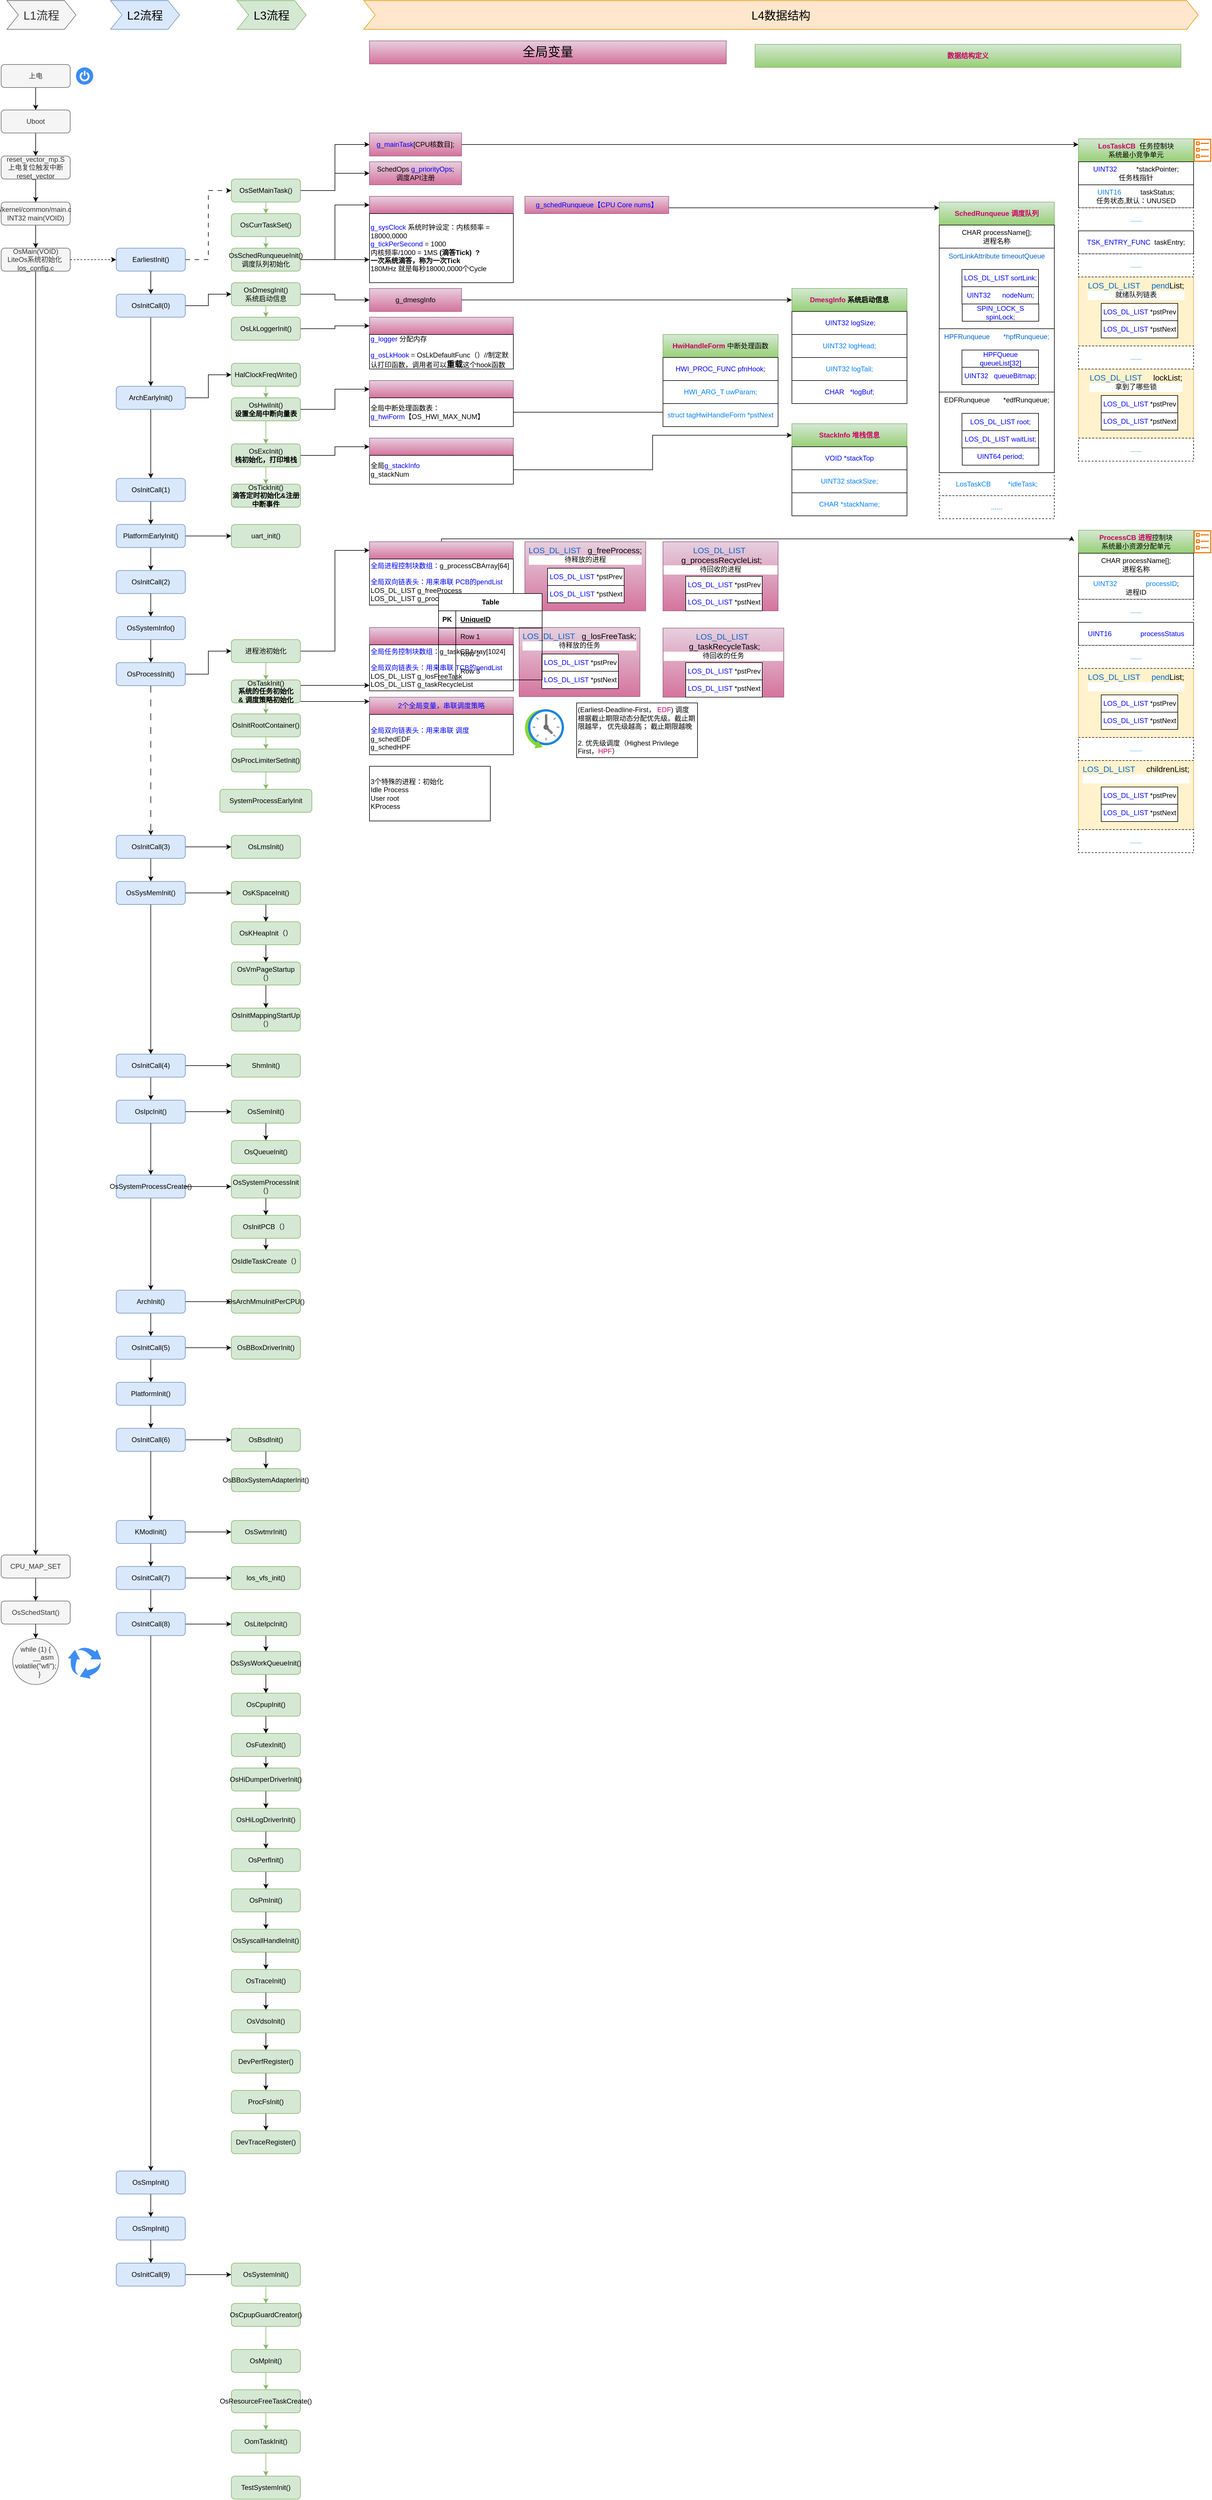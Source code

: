 <mxfile version="22.1.11" type="github">
  <diagram name="第 1 页" id="Cr2VqbzI6dDtqjlpagMs">
    <mxGraphModel dx="1687" dy="2087" grid="1" gridSize="10" guides="1" tooltips="1" connect="1" arrows="1" fold="1" page="1" pageScale="1" pageWidth="827" pageHeight="1169" math="0" shadow="0">
      <root>
        <mxCell id="0" />
        <mxCell id="1" parent="0" />
        <mxCell id="z2g5AGjKFLvPSnn4dV-h-4" value="" style="edgeStyle=orthogonalEdgeStyle;rounded=0;orthogonalLoop=1;jettySize=auto;html=1;" edge="1" parent="1" source="z2g5AGjKFLvPSnn4dV-h-1" target="z2g5AGjKFLvPSnn4dV-h-3">
          <mxGeometry relative="1" as="geometry" />
        </mxCell>
        <mxCell id="z2g5AGjKFLvPSnn4dV-h-1" value="上电" style="rounded=1;whiteSpace=wrap;html=1;fillColor=#f5f5f5;strokeColor=#666666;shadow=0;glass=0;fontColor=#333333;" vertex="1" parent="1">
          <mxGeometry x="80" y="41" width="120" height="40" as="geometry" />
        </mxCell>
        <mxCell id="z2g5AGjKFLvPSnn4dV-h-2" value="" style="sketch=0;html=1;aspect=fixed;strokeColor=none;shadow=0;fillColor=#3B8DF1;verticalAlign=top;labelPosition=center;verticalLabelPosition=bottom;shape=mxgraph.gcp2.a7_power" vertex="1" parent="1">
          <mxGeometry x="210" y="46" width="30" height="30" as="geometry" />
        </mxCell>
        <mxCell id="z2g5AGjKFLvPSnn4dV-h-7" value="" style="edgeStyle=orthogonalEdgeStyle;rounded=0;orthogonalLoop=1;jettySize=auto;html=1;" edge="1" parent="1" source="z2g5AGjKFLvPSnn4dV-h-3" target="z2g5AGjKFLvPSnn4dV-h-6">
          <mxGeometry relative="1" as="geometry" />
        </mxCell>
        <mxCell id="z2g5AGjKFLvPSnn4dV-h-3" value="Uboot" style="rounded=1;whiteSpace=wrap;html=1;fillColor=#f5f5f5;strokeColor=#666666;fontColor=#333333;" vertex="1" parent="1">
          <mxGeometry x="80" y="120" width="120" height="40" as="geometry" />
        </mxCell>
        <mxCell id="z2g5AGjKFLvPSnn4dV-h-9" value="" style="edgeStyle=orthogonalEdgeStyle;rounded=0;orthogonalLoop=1;jettySize=auto;html=1;" edge="1" parent="1" source="z2g5AGjKFLvPSnn4dV-h-6" target="z2g5AGjKFLvPSnn4dV-h-8">
          <mxGeometry relative="1" as="geometry" />
        </mxCell>
        <mxCell id="z2g5AGjKFLvPSnn4dV-h-6" value="reset_vector_mp.S&lt;br&gt;上电复位触发中断&lt;br&gt;reset_vector" style="rounded=1;whiteSpace=wrap;html=1;fillColor=#f5f5f5;strokeColor=#666666;fontColor=#333333;" vertex="1" parent="1">
          <mxGeometry x="80" y="200" width="120" height="40" as="geometry" />
        </mxCell>
        <mxCell id="z2g5AGjKFLvPSnn4dV-h-14" value="" style="edgeStyle=orthogonalEdgeStyle;rounded=0;orthogonalLoop=1;jettySize=auto;html=1;" edge="1" parent="1" source="z2g5AGjKFLvPSnn4dV-h-8" target="z2g5AGjKFLvPSnn4dV-h-13">
          <mxGeometry relative="1" as="geometry" />
        </mxCell>
        <mxCell id="z2g5AGjKFLvPSnn4dV-h-8" value="/kernel/common/main.c&lt;br&gt;INT32 main(VOID)" style="rounded=1;whiteSpace=wrap;html=1;fillColor=#f5f5f5;strokeColor=#666666;fontColor=#333333;" vertex="1" parent="1">
          <mxGeometry x="80" y="280" width="120" height="40" as="geometry" />
        </mxCell>
        <mxCell id="z2g5AGjKFLvPSnn4dV-h-18" value="" style="edgeStyle=orthogonalEdgeStyle;rounded=0;orthogonalLoop=1;jettySize=auto;html=1;" edge="1" parent="1" source="z2g5AGjKFLvPSnn4dV-h-13" target="z2g5AGjKFLvPSnn4dV-h-17">
          <mxGeometry relative="1" as="geometry" />
        </mxCell>
        <mxCell id="z2g5AGjKFLvPSnn4dV-h-24" value="" style="edgeStyle=orthogonalEdgeStyle;rounded=0;orthogonalLoop=1;jettySize=auto;html=1;dashed=1;" edge="1" parent="1" source="z2g5AGjKFLvPSnn4dV-h-13" target="z2g5AGjKFLvPSnn4dV-h-23">
          <mxGeometry relative="1" as="geometry" />
        </mxCell>
        <mxCell id="z2g5AGjKFLvPSnn4dV-h-13" value="OsMain(VOID)&lt;br&gt;LiteOs系统初始化&amp;nbsp;&lt;br&gt;los_config.c" style="whiteSpace=wrap;html=1;fillColor=#f5f5f5;strokeColor=#666666;rounded=1;fontColor=#333333;" vertex="1" parent="1">
          <mxGeometry x="80" y="360" width="120" height="40" as="geometry" />
        </mxCell>
        <mxCell id="z2g5AGjKFLvPSnn4dV-h-20" value="" style="edgeStyle=orthogonalEdgeStyle;rounded=0;orthogonalLoop=1;jettySize=auto;html=1;" edge="1" parent="1" source="z2g5AGjKFLvPSnn4dV-h-17" target="z2g5AGjKFLvPSnn4dV-h-19">
          <mxGeometry relative="1" as="geometry" />
        </mxCell>
        <mxCell id="z2g5AGjKFLvPSnn4dV-h-17" value="CPU_MAP_SET" style="whiteSpace=wrap;html=1;fillColor=#f5f5f5;strokeColor=#666666;rounded=1;fontColor=#333333;" vertex="1" parent="1">
          <mxGeometry x="80" y="2630" width="120" height="40" as="geometry" />
        </mxCell>
        <mxCell id="z2g5AGjKFLvPSnn4dV-h-22" value="" style="edgeStyle=orthogonalEdgeStyle;rounded=0;orthogonalLoop=1;jettySize=auto;html=1;" edge="1" parent="1" source="z2g5AGjKFLvPSnn4dV-h-19" target="z2g5AGjKFLvPSnn4dV-h-21">
          <mxGeometry relative="1" as="geometry" />
        </mxCell>
        <mxCell id="z2g5AGjKFLvPSnn4dV-h-19" value="OsSchedStart()" style="whiteSpace=wrap;html=1;fillColor=#f5f5f5;strokeColor=#666666;rounded=1;fontColor=#333333;" vertex="1" parent="1">
          <mxGeometry x="80" y="2710" width="120" height="40" as="geometry" />
        </mxCell>
        <mxCell id="z2g5AGjKFLvPSnn4dV-h-21" value="&lt;div&gt;while (1) {&lt;/div&gt;&lt;div&gt;&amp;nbsp; &amp;nbsp; &amp;nbsp; &amp;nbsp; __asm volatile(&quot;wfi&quot;);&lt;/div&gt;&lt;div&gt;&amp;nbsp; &amp;nbsp; }&lt;/div&gt;" style="ellipse;whiteSpace=wrap;html=1;fillColor=#f5f5f5;strokeColor=#666666;rounded=0;fontColor=#333333;" vertex="1" parent="1">
          <mxGeometry x="100" y="2775" width="80" height="80" as="geometry" />
        </mxCell>
        <mxCell id="z2g5AGjKFLvPSnn4dV-h-26" value="" style="edgeStyle=orthogonalEdgeStyle;rounded=0;orthogonalLoop=1;jettySize=auto;html=1;" edge="1" parent="1" source="z2g5AGjKFLvPSnn4dV-h-23" target="z2g5AGjKFLvPSnn4dV-h-25">
          <mxGeometry relative="1" as="geometry" />
        </mxCell>
        <mxCell id="z2g5AGjKFLvPSnn4dV-h-87" style="edgeStyle=orthogonalEdgeStyle;rounded=0;orthogonalLoop=1;jettySize=auto;html=1;entryX=0;entryY=0.5;entryDx=0;entryDy=0;dashed=1;dashPattern=8 8;" edge="1" parent="1" source="z2g5AGjKFLvPSnn4dV-h-23" target="z2g5AGjKFLvPSnn4dV-h-80">
          <mxGeometry relative="1" as="geometry" />
        </mxCell>
        <mxCell id="z2g5AGjKFLvPSnn4dV-h-23" value="EarliestInit()" style="whiteSpace=wrap;html=1;fillColor=#dae8fc;strokeColor=#6c8ebf;rounded=1;" vertex="1" parent="1">
          <mxGeometry x="280" y="360" width="120" height="40" as="geometry" />
        </mxCell>
        <mxCell id="z2g5AGjKFLvPSnn4dV-h-28" value="" style="edgeStyle=orthogonalEdgeStyle;rounded=0;orthogonalLoop=1;jettySize=auto;html=1;" edge="1" parent="1" source="z2g5AGjKFLvPSnn4dV-h-25" target="z2g5AGjKFLvPSnn4dV-h-27">
          <mxGeometry relative="1" as="geometry" />
        </mxCell>
        <mxCell id="z2g5AGjKFLvPSnn4dV-h-93" value="" style="edgeStyle=orthogonalEdgeStyle;rounded=0;orthogonalLoop=1;jettySize=auto;html=1;" edge="1" parent="1" source="z2g5AGjKFLvPSnn4dV-h-25" target="z2g5AGjKFLvPSnn4dV-h-92">
          <mxGeometry relative="1" as="geometry" />
        </mxCell>
        <mxCell id="z2g5AGjKFLvPSnn4dV-h-25" value="OsInitCall(0)" style="whiteSpace=wrap;html=1;fillColor=#dae8fc;strokeColor=#6c8ebf;rounded=1;" vertex="1" parent="1">
          <mxGeometry x="280" y="440" width="120" height="40" as="geometry" />
        </mxCell>
        <mxCell id="z2g5AGjKFLvPSnn4dV-h-30" value="" style="edgeStyle=orthogonalEdgeStyle;rounded=0;orthogonalLoop=1;jettySize=auto;html=1;" edge="1" parent="1" source="z2g5AGjKFLvPSnn4dV-h-27" target="z2g5AGjKFLvPSnn4dV-h-29">
          <mxGeometry relative="1" as="geometry" />
        </mxCell>
        <mxCell id="z2g5AGjKFLvPSnn4dV-h-97" value="" style="edgeStyle=orthogonalEdgeStyle;rounded=0;orthogonalLoop=1;jettySize=auto;html=1;" edge="1" parent="1" source="z2g5AGjKFLvPSnn4dV-h-27" target="z2g5AGjKFLvPSnn4dV-h-96">
          <mxGeometry relative="1" as="geometry" />
        </mxCell>
        <mxCell id="z2g5AGjKFLvPSnn4dV-h-27" value="ArchEarlyInit()" style="whiteSpace=wrap;html=1;fillColor=#dae8fc;strokeColor=#6c8ebf;rounded=1;" vertex="1" parent="1">
          <mxGeometry x="280" y="600" width="120" height="40" as="geometry" />
        </mxCell>
        <mxCell id="z2g5AGjKFLvPSnn4dV-h-32" value="" style="edgeStyle=orthogonalEdgeStyle;rounded=0;orthogonalLoop=1;jettySize=auto;html=1;" edge="1" parent="1" source="z2g5AGjKFLvPSnn4dV-h-29" target="z2g5AGjKFLvPSnn4dV-h-31">
          <mxGeometry relative="1" as="geometry" />
        </mxCell>
        <mxCell id="z2g5AGjKFLvPSnn4dV-h-29" value="OsInitCall(1)" style="whiteSpace=wrap;html=1;fillColor=#dae8fc;strokeColor=#6c8ebf;rounded=1;" vertex="1" parent="1">
          <mxGeometry x="280" y="760" width="120" height="40" as="geometry" />
        </mxCell>
        <mxCell id="z2g5AGjKFLvPSnn4dV-h-34" value="" style="edgeStyle=orthogonalEdgeStyle;rounded=0;orthogonalLoop=1;jettySize=auto;html=1;" edge="1" parent="1" source="z2g5AGjKFLvPSnn4dV-h-31" target="z2g5AGjKFLvPSnn4dV-h-33">
          <mxGeometry relative="1" as="geometry" />
        </mxCell>
        <mxCell id="z2g5AGjKFLvPSnn4dV-h-107" value="" style="edgeStyle=orthogonalEdgeStyle;rounded=0;orthogonalLoop=1;jettySize=auto;html=1;" edge="1" parent="1" source="z2g5AGjKFLvPSnn4dV-h-31" target="z2g5AGjKFLvPSnn4dV-h-106">
          <mxGeometry relative="1" as="geometry" />
        </mxCell>
        <mxCell id="z2g5AGjKFLvPSnn4dV-h-31" value="PlatformEarlyInit()" style="whiteSpace=wrap;html=1;fillColor=#dae8fc;strokeColor=#6c8ebf;rounded=1;" vertex="1" parent="1">
          <mxGeometry x="280" y="840" width="120" height="40" as="geometry" />
        </mxCell>
        <mxCell id="z2g5AGjKFLvPSnn4dV-h-33" value="OsInitCall(2)" style="whiteSpace=wrap;html=1;fillColor=#dae8fc;strokeColor=#6c8ebf;rounded=1;" vertex="1" parent="1">
          <mxGeometry x="280" y="920" width="120" height="40" as="geometry" />
        </mxCell>
        <mxCell id="z2g5AGjKFLvPSnn4dV-h-38" value="" style="edgeStyle=orthogonalEdgeStyle;rounded=0;orthogonalLoop=1;jettySize=auto;html=1;" edge="1" parent="1" source="z2g5AGjKFLvPSnn4dV-h-33" target="z2g5AGjKFLvPSnn4dV-h-37">
          <mxGeometry relative="1" as="geometry">
            <mxPoint x="340" y="1040" as="sourcePoint" />
          </mxGeometry>
        </mxCell>
        <mxCell id="z2g5AGjKFLvPSnn4dV-h-42" value="" style="edgeStyle=orthogonalEdgeStyle;rounded=0;orthogonalLoop=1;jettySize=auto;html=1;" edge="1" parent="1" source="z2g5AGjKFLvPSnn4dV-h-37" target="z2g5AGjKFLvPSnn4dV-h-41">
          <mxGeometry relative="1" as="geometry" />
        </mxCell>
        <mxCell id="z2g5AGjKFLvPSnn4dV-h-37" value="OsSystemInfo()" style="whiteSpace=wrap;html=1;fillColor=#dae8fc;strokeColor=#6c8ebf;rounded=1;" vertex="1" parent="1">
          <mxGeometry x="280" y="1000" width="120" height="40" as="geometry" />
        </mxCell>
        <mxCell id="z2g5AGjKFLvPSnn4dV-h-44" value="" style="edgeStyle=orthogonalEdgeStyle;rounded=0;orthogonalLoop=1;jettySize=auto;html=1;dashed=1;dashPattern=12 12;" edge="1" parent="1" source="z2g5AGjKFLvPSnn4dV-h-41" target="z2g5AGjKFLvPSnn4dV-h-43">
          <mxGeometry relative="1" as="geometry" />
        </mxCell>
        <mxCell id="z2g5AGjKFLvPSnn4dV-h-111" value="" style="edgeStyle=orthogonalEdgeStyle;rounded=0;orthogonalLoop=1;jettySize=auto;html=1;" edge="1" parent="1" source="z2g5AGjKFLvPSnn4dV-h-41" target="z2g5AGjKFLvPSnn4dV-h-110">
          <mxGeometry relative="1" as="geometry" />
        </mxCell>
        <mxCell id="z2g5AGjKFLvPSnn4dV-h-41" value="OsProcessInit()" style="whiteSpace=wrap;html=1;fillColor=#dae8fc;strokeColor=#6c8ebf;rounded=1;" vertex="1" parent="1">
          <mxGeometry x="280" y="1080" width="120" height="40" as="geometry" />
        </mxCell>
        <mxCell id="z2g5AGjKFLvPSnn4dV-h-46" value="" style="edgeStyle=orthogonalEdgeStyle;rounded=0;orthogonalLoop=1;jettySize=auto;html=1;" edge="1" parent="1" source="z2g5AGjKFLvPSnn4dV-h-43" target="z2g5AGjKFLvPSnn4dV-h-45">
          <mxGeometry relative="1" as="geometry" />
        </mxCell>
        <mxCell id="z2g5AGjKFLvPSnn4dV-h-121" value="" style="edgeStyle=orthogonalEdgeStyle;rounded=0;orthogonalLoop=1;jettySize=auto;html=1;" edge="1" parent="1" source="z2g5AGjKFLvPSnn4dV-h-43" target="z2g5AGjKFLvPSnn4dV-h-120">
          <mxGeometry relative="1" as="geometry" />
        </mxCell>
        <mxCell id="z2g5AGjKFLvPSnn4dV-h-43" value="OsInitCall(3)" style="whiteSpace=wrap;html=1;fillColor=#dae8fc;strokeColor=#6c8ebf;rounded=1;" vertex="1" parent="1">
          <mxGeometry x="280" y="1380" width="120" height="40" as="geometry" />
        </mxCell>
        <mxCell id="z2g5AGjKFLvPSnn4dV-h-48" value="" style="edgeStyle=orthogonalEdgeStyle;rounded=0;orthogonalLoop=1;jettySize=auto;html=1;" edge="1" parent="1" source="z2g5AGjKFLvPSnn4dV-h-45" target="z2g5AGjKFLvPSnn4dV-h-47">
          <mxGeometry relative="1" as="geometry" />
        </mxCell>
        <mxCell id="z2g5AGjKFLvPSnn4dV-h-123" value="" style="edgeStyle=orthogonalEdgeStyle;rounded=0;orthogonalLoop=1;jettySize=auto;html=1;" edge="1" parent="1" source="z2g5AGjKFLvPSnn4dV-h-45" target="z2g5AGjKFLvPSnn4dV-h-122">
          <mxGeometry relative="1" as="geometry" />
        </mxCell>
        <mxCell id="z2g5AGjKFLvPSnn4dV-h-45" value="OsSysMemInit()" style="whiteSpace=wrap;html=1;fillColor=#dae8fc;strokeColor=#6c8ebf;rounded=1;" vertex="1" parent="1">
          <mxGeometry x="280" y="1460" width="120" height="40" as="geometry" />
        </mxCell>
        <mxCell id="z2g5AGjKFLvPSnn4dV-h-50" value="" style="edgeStyle=orthogonalEdgeStyle;rounded=0;orthogonalLoop=1;jettySize=auto;html=1;entryX=0.5;entryY=0;entryDx=0;entryDy=0;" edge="1" parent="1" source="z2g5AGjKFLvPSnn4dV-h-47" target="z2g5AGjKFLvPSnn4dV-h-51">
          <mxGeometry relative="1" as="geometry">
            <mxPoint x="340" y="1890" as="targetPoint" />
          </mxGeometry>
        </mxCell>
        <mxCell id="z2g5AGjKFLvPSnn4dV-h-131" value="" style="edgeStyle=orthogonalEdgeStyle;rounded=0;orthogonalLoop=1;jettySize=auto;html=1;" edge="1" parent="1" source="z2g5AGjKFLvPSnn4dV-h-47" target="z2g5AGjKFLvPSnn4dV-h-130">
          <mxGeometry relative="1" as="geometry" />
        </mxCell>
        <mxCell id="z2g5AGjKFLvPSnn4dV-h-47" value="OsInitCall(4)" style="whiteSpace=wrap;html=1;fillColor=#dae8fc;strokeColor=#6c8ebf;rounded=1;" vertex="1" parent="1">
          <mxGeometry x="280" y="1760" width="120" height="40" as="geometry" />
        </mxCell>
        <mxCell id="z2g5AGjKFLvPSnn4dV-h-133" value="" style="edgeStyle=orthogonalEdgeStyle;rounded=0;orthogonalLoop=1;jettySize=auto;html=1;" edge="1" parent="1" source="z2g5AGjKFLvPSnn4dV-h-51" target="z2g5AGjKFLvPSnn4dV-h-132">
          <mxGeometry relative="1" as="geometry" />
        </mxCell>
        <mxCell id="z2g5AGjKFLvPSnn4dV-h-51" value="OsIpcInit()" style="whiteSpace=wrap;html=1;fillColor=#dae8fc;strokeColor=#6c8ebf;rounded=1;" vertex="1" parent="1">
          <mxGeometry x="280" y="1840" width="120" height="40" as="geometry" />
        </mxCell>
        <mxCell id="z2g5AGjKFLvPSnn4dV-h-56" value="" style="edgeStyle=orthogonalEdgeStyle;rounded=0;orthogonalLoop=1;jettySize=auto;html=1;exitX=0.5;exitY=1;exitDx=0;exitDy=0;" edge="1" parent="1" source="z2g5AGjKFLvPSnn4dV-h-51" target="z2g5AGjKFLvPSnn4dV-h-55">
          <mxGeometry relative="1" as="geometry">
            <mxPoint x="340" y="2010" as="sourcePoint" />
          </mxGeometry>
        </mxCell>
        <mxCell id="z2g5AGjKFLvPSnn4dV-h-58" value="" style="edgeStyle=orthogonalEdgeStyle;rounded=0;orthogonalLoop=1;jettySize=auto;html=1;" edge="1" parent="1" source="z2g5AGjKFLvPSnn4dV-h-55" target="z2g5AGjKFLvPSnn4dV-h-57">
          <mxGeometry relative="1" as="geometry" />
        </mxCell>
        <mxCell id="z2g5AGjKFLvPSnn4dV-h-137" value="" style="edgeStyle=orthogonalEdgeStyle;rounded=0;orthogonalLoop=1;jettySize=auto;html=1;" edge="1" parent="1" source="z2g5AGjKFLvPSnn4dV-h-55" target="z2g5AGjKFLvPSnn4dV-h-136">
          <mxGeometry relative="1" as="geometry" />
        </mxCell>
        <mxCell id="z2g5AGjKFLvPSnn4dV-h-55" value="OsSystemProcessCreate()" style="whiteSpace=wrap;html=1;fillColor=#dae8fc;strokeColor=#6c8ebf;rounded=1;" vertex="1" parent="1">
          <mxGeometry x="280" y="1970" width="120" height="40" as="geometry" />
        </mxCell>
        <mxCell id="z2g5AGjKFLvPSnn4dV-h-60" value="" style="edgeStyle=orthogonalEdgeStyle;rounded=0;orthogonalLoop=1;jettySize=auto;html=1;" edge="1" parent="1" source="z2g5AGjKFLvPSnn4dV-h-57" target="z2g5AGjKFLvPSnn4dV-h-59">
          <mxGeometry relative="1" as="geometry" />
        </mxCell>
        <mxCell id="z2g5AGjKFLvPSnn4dV-h-143" value="" style="edgeStyle=orthogonalEdgeStyle;rounded=0;orthogonalLoop=1;jettySize=auto;html=1;" edge="1" parent="1" source="z2g5AGjKFLvPSnn4dV-h-57" target="z2g5AGjKFLvPSnn4dV-h-142">
          <mxGeometry relative="1" as="geometry" />
        </mxCell>
        <mxCell id="z2g5AGjKFLvPSnn4dV-h-57" value="ArchInit()" style="whiteSpace=wrap;html=1;fillColor=#dae8fc;strokeColor=#6c8ebf;rounded=1;" vertex="1" parent="1">
          <mxGeometry x="280" y="2170" width="120" height="40" as="geometry" />
        </mxCell>
        <mxCell id="z2g5AGjKFLvPSnn4dV-h-62" value="" style="edgeStyle=orthogonalEdgeStyle;rounded=0;orthogonalLoop=1;jettySize=auto;html=1;" edge="1" parent="1" source="z2g5AGjKFLvPSnn4dV-h-59" target="z2g5AGjKFLvPSnn4dV-h-61">
          <mxGeometry relative="1" as="geometry" />
        </mxCell>
        <mxCell id="z2g5AGjKFLvPSnn4dV-h-145" value="" style="edgeStyle=orthogonalEdgeStyle;rounded=0;orthogonalLoop=1;jettySize=auto;html=1;" edge="1" parent="1" source="z2g5AGjKFLvPSnn4dV-h-59" target="z2g5AGjKFLvPSnn4dV-h-144">
          <mxGeometry relative="1" as="geometry" />
        </mxCell>
        <mxCell id="z2g5AGjKFLvPSnn4dV-h-59" value="OsInitCall(5)" style="whiteSpace=wrap;html=1;fillColor=#dae8fc;strokeColor=#6c8ebf;rounded=1;" vertex="1" parent="1">
          <mxGeometry x="280" y="2250" width="120" height="40" as="geometry" />
        </mxCell>
        <mxCell id="z2g5AGjKFLvPSnn4dV-h-64" value="" style="edgeStyle=orthogonalEdgeStyle;rounded=0;orthogonalLoop=1;jettySize=auto;html=1;" edge="1" parent="1" source="z2g5AGjKFLvPSnn4dV-h-61" target="z2g5AGjKFLvPSnn4dV-h-63">
          <mxGeometry relative="1" as="geometry" />
        </mxCell>
        <mxCell id="z2g5AGjKFLvPSnn4dV-h-61" value="PlatformInit()" style="whiteSpace=wrap;html=1;fillColor=#dae8fc;strokeColor=#6c8ebf;rounded=1;" vertex="1" parent="1">
          <mxGeometry x="280" y="2330" width="120" height="40" as="geometry" />
        </mxCell>
        <mxCell id="z2g5AGjKFLvPSnn4dV-h-147" value="" style="edgeStyle=orthogonalEdgeStyle;rounded=0;orthogonalLoop=1;jettySize=auto;html=1;" edge="1" parent="1" source="z2g5AGjKFLvPSnn4dV-h-63" target="z2g5AGjKFLvPSnn4dV-h-146">
          <mxGeometry relative="1" as="geometry" />
        </mxCell>
        <mxCell id="z2g5AGjKFLvPSnn4dV-h-63" value="OsInitCall(6)" style="whiteSpace=wrap;html=1;fillColor=#dae8fc;strokeColor=#6c8ebf;rounded=1;" vertex="1" parent="1">
          <mxGeometry x="280" y="2410" width="120" height="40" as="geometry" />
        </mxCell>
        <mxCell id="z2g5AGjKFLvPSnn4dV-h-68" value="" style="edgeStyle=orthogonalEdgeStyle;rounded=0;orthogonalLoop=1;jettySize=auto;html=1;exitX=0.5;exitY=1;exitDx=0;exitDy=0;" edge="1" parent="1" source="z2g5AGjKFLvPSnn4dV-h-63" target="z2g5AGjKFLvPSnn4dV-h-67">
          <mxGeometry relative="1" as="geometry">
            <mxPoint x="340" y="2530" as="sourcePoint" />
          </mxGeometry>
        </mxCell>
        <mxCell id="z2g5AGjKFLvPSnn4dV-h-70" value="" style="edgeStyle=orthogonalEdgeStyle;rounded=0;orthogonalLoop=1;jettySize=auto;html=1;" edge="1" parent="1" source="z2g5AGjKFLvPSnn4dV-h-67" target="z2g5AGjKFLvPSnn4dV-h-69">
          <mxGeometry relative="1" as="geometry" />
        </mxCell>
        <mxCell id="z2g5AGjKFLvPSnn4dV-h-151" value="" style="edgeStyle=orthogonalEdgeStyle;rounded=0;orthogonalLoop=1;jettySize=auto;html=1;" edge="1" parent="1" source="z2g5AGjKFLvPSnn4dV-h-67" target="z2g5AGjKFLvPSnn4dV-h-150">
          <mxGeometry relative="1" as="geometry" />
        </mxCell>
        <mxCell id="z2g5AGjKFLvPSnn4dV-h-67" value="KModInit()" style="whiteSpace=wrap;html=1;fillColor=#dae8fc;strokeColor=#6c8ebf;rounded=1;" vertex="1" parent="1">
          <mxGeometry x="280" y="2570" width="120" height="40" as="geometry" />
        </mxCell>
        <mxCell id="z2g5AGjKFLvPSnn4dV-h-72" value="" style="edgeStyle=orthogonalEdgeStyle;rounded=0;orthogonalLoop=1;jettySize=auto;html=1;" edge="1" parent="1" source="z2g5AGjKFLvPSnn4dV-h-69" target="z2g5AGjKFLvPSnn4dV-h-71">
          <mxGeometry relative="1" as="geometry" />
        </mxCell>
        <mxCell id="z2g5AGjKFLvPSnn4dV-h-153" value="" style="edgeStyle=orthogonalEdgeStyle;rounded=0;orthogonalLoop=1;jettySize=auto;html=1;" edge="1" parent="1" source="z2g5AGjKFLvPSnn4dV-h-69" target="z2g5AGjKFLvPSnn4dV-h-152">
          <mxGeometry relative="1" as="geometry" />
        </mxCell>
        <mxCell id="z2g5AGjKFLvPSnn4dV-h-69" value="OsInitCall(7)" style="whiteSpace=wrap;html=1;fillColor=#dae8fc;strokeColor=#6c8ebf;rounded=1;" vertex="1" parent="1">
          <mxGeometry x="280" y="2650" width="120" height="40" as="geometry" />
        </mxCell>
        <mxCell id="z2g5AGjKFLvPSnn4dV-h-74" value="" style="edgeStyle=orthogonalEdgeStyle;rounded=0;orthogonalLoop=1;jettySize=auto;html=1;" edge="1" parent="1" source="z2g5AGjKFLvPSnn4dV-h-71" target="z2g5AGjKFLvPSnn4dV-h-73">
          <mxGeometry relative="1" as="geometry" />
        </mxCell>
        <mxCell id="z2g5AGjKFLvPSnn4dV-h-155" value="" style="edgeStyle=orthogonalEdgeStyle;rounded=0;orthogonalLoop=1;jettySize=auto;html=1;" edge="1" parent="1" source="z2g5AGjKFLvPSnn4dV-h-71" target="z2g5AGjKFLvPSnn4dV-h-154">
          <mxGeometry relative="1" as="geometry" />
        </mxCell>
        <mxCell id="z2g5AGjKFLvPSnn4dV-h-71" value="OsInitCall(8)" style="whiteSpace=wrap;html=1;fillColor=#dae8fc;strokeColor=#6c8ebf;rounded=1;" vertex="1" parent="1">
          <mxGeometry x="280" y="2730" width="120" height="40" as="geometry" />
        </mxCell>
        <mxCell id="z2g5AGjKFLvPSnn4dV-h-76" value="" style="edgeStyle=orthogonalEdgeStyle;rounded=0;orthogonalLoop=1;jettySize=auto;html=1;" edge="1" parent="1" source="z2g5AGjKFLvPSnn4dV-h-73" target="z2g5AGjKFLvPSnn4dV-h-75">
          <mxGeometry relative="1" as="geometry" />
        </mxCell>
        <mxCell id="z2g5AGjKFLvPSnn4dV-h-73" value="OsSmpInit()" style="whiteSpace=wrap;html=1;fillColor=#dae8fc;strokeColor=#6c8ebf;rounded=1;" vertex="1" parent="1">
          <mxGeometry x="280" y="3700" width="120" height="40" as="geometry" />
        </mxCell>
        <mxCell id="z2g5AGjKFLvPSnn4dV-h-78" value="" style="edgeStyle=orthogonalEdgeStyle;rounded=0;orthogonalLoop=1;jettySize=auto;html=1;" edge="1" parent="1" source="z2g5AGjKFLvPSnn4dV-h-75" target="z2g5AGjKFLvPSnn4dV-h-77">
          <mxGeometry relative="1" as="geometry" />
        </mxCell>
        <mxCell id="z2g5AGjKFLvPSnn4dV-h-75" value="OsSmpInit()" style="whiteSpace=wrap;html=1;fillColor=#dae8fc;strokeColor=#6c8ebf;rounded=1;" vertex="1" parent="1">
          <mxGeometry x="280" y="3780" width="120" height="40" as="geometry" />
        </mxCell>
        <mxCell id="z2g5AGjKFLvPSnn4dV-h-183" value="" style="edgeStyle=orthogonalEdgeStyle;rounded=0;orthogonalLoop=1;jettySize=auto;html=1;" edge="1" parent="1" source="z2g5AGjKFLvPSnn4dV-h-77" target="z2g5AGjKFLvPSnn4dV-h-182">
          <mxGeometry relative="1" as="geometry" />
        </mxCell>
        <mxCell id="z2g5AGjKFLvPSnn4dV-h-77" value="OsInitCall(9)" style="whiteSpace=wrap;html=1;fillColor=#dae8fc;strokeColor=#6c8ebf;rounded=1;" vertex="1" parent="1">
          <mxGeometry x="280" y="3860" width="120" height="40" as="geometry" />
        </mxCell>
        <mxCell id="z2g5AGjKFLvPSnn4dV-h-79" value="" style="sketch=0;html=1;aspect=fixed;strokeColor=none;shadow=0;fillColor=#3B8DF1;verticalAlign=top;labelPosition=center;verticalLabelPosition=bottom;shape=mxgraph.gcp2.arrow_cycle" vertex="1" parent="1">
          <mxGeometry x="196.06" y="2790" width="57.89" height="55" as="geometry" />
        </mxCell>
        <mxCell id="z2g5AGjKFLvPSnn4dV-h-90" style="edgeStyle=orthogonalEdgeStyle;rounded=0;orthogonalLoop=1;jettySize=auto;html=1;dashed=1;dashPattern=8 8;fillColor=#d5e8d4;strokeColor=#82b366;" edge="1" parent="1" source="z2g5AGjKFLvPSnn4dV-h-80" target="z2g5AGjKFLvPSnn4dV-h-82">
          <mxGeometry relative="1" as="geometry" />
        </mxCell>
        <mxCell id="z2g5AGjKFLvPSnn4dV-h-244" style="edgeStyle=orthogonalEdgeStyle;rounded=0;orthogonalLoop=1;jettySize=auto;html=1;entryX=0;entryY=0.5;entryDx=0;entryDy=0;" edge="1" parent="1" source="z2g5AGjKFLvPSnn4dV-h-80" target="z2g5AGjKFLvPSnn4dV-h-219">
          <mxGeometry relative="1" as="geometry">
            <mxPoint x="710" y="230" as="targetPoint" />
          </mxGeometry>
        </mxCell>
        <mxCell id="z2g5AGjKFLvPSnn4dV-h-248" style="edgeStyle=orthogonalEdgeStyle;rounded=0;orthogonalLoop=1;jettySize=auto;html=1;entryX=0;entryY=0.5;entryDx=0;entryDy=0;" edge="1" parent="1" source="z2g5AGjKFLvPSnn4dV-h-80" target="z2g5AGjKFLvPSnn4dV-h-247">
          <mxGeometry relative="1" as="geometry" />
        </mxCell>
        <mxCell id="z2g5AGjKFLvPSnn4dV-h-80" value="OsSetMainTask()" style="whiteSpace=wrap;html=1;fillColor=#d5e8d4;strokeColor=#82b366;rounded=1;" vertex="1" parent="1">
          <mxGeometry x="480" y="240" width="120" height="40" as="geometry" />
        </mxCell>
        <mxCell id="z2g5AGjKFLvPSnn4dV-h-91" value="" style="edgeStyle=orthogonalEdgeStyle;rounded=0;orthogonalLoop=1;jettySize=auto;html=1;dashed=1;dashPattern=8 8;fillColor=#d5e8d4;strokeColor=#82b366;" edge="1" parent="1" source="z2g5AGjKFLvPSnn4dV-h-82" target="z2g5AGjKFLvPSnn4dV-h-84">
          <mxGeometry relative="1" as="geometry" />
        </mxCell>
        <mxCell id="z2g5AGjKFLvPSnn4dV-h-82" value="OsCurrTaskSet()" style="whiteSpace=wrap;html=1;fillColor=#d5e8d4;strokeColor=#82b366;rounded=1;" vertex="1" parent="1">
          <mxGeometry x="480" y="300" width="120" height="40" as="geometry" />
        </mxCell>
        <mxCell id="z2g5AGjKFLvPSnn4dV-h-252" style="edgeStyle=orthogonalEdgeStyle;rounded=0;orthogonalLoop=1;jettySize=auto;html=1;entryX=0;entryY=0.5;entryDx=0;entryDy=0;" edge="1" parent="1" source="z2g5AGjKFLvPSnn4dV-h-84" target="z2g5AGjKFLvPSnn4dV-h-250">
          <mxGeometry relative="1" as="geometry" />
        </mxCell>
        <mxCell id="z2g5AGjKFLvPSnn4dV-h-253" style="edgeStyle=orthogonalEdgeStyle;rounded=0;orthogonalLoop=1;jettySize=auto;html=1;exitX=1;exitY=0.5;exitDx=0;exitDy=0;entryX=0;entryY=0.5;entryDx=0;entryDy=0;" edge="1" parent="1" source="z2g5AGjKFLvPSnn4dV-h-84">
          <mxGeometry relative="1" as="geometry">
            <mxPoint x="720" y="380" as="targetPoint" />
          </mxGeometry>
        </mxCell>
        <mxCell id="z2g5AGjKFLvPSnn4dV-h-84" value="OsSchedRunqueueInit()&lt;br&gt;调度队列初始化" style="whiteSpace=wrap;html=1;fillColor=#d5e8d4;strokeColor=#82b366;rounded=1;" vertex="1" parent="1">
          <mxGeometry x="480" y="360" width="120" height="40" as="geometry" />
        </mxCell>
        <mxCell id="z2g5AGjKFLvPSnn4dV-h-95" value="" style="edgeStyle=orthogonalEdgeStyle;rounded=0;orthogonalLoop=1;jettySize=auto;html=1;fillColor=#d5e8d4;strokeColor=#82b366;" edge="1" parent="1" source="z2g5AGjKFLvPSnn4dV-h-92" target="z2g5AGjKFLvPSnn4dV-h-94">
          <mxGeometry relative="1" as="geometry" />
        </mxCell>
        <mxCell id="z2g5AGjKFLvPSnn4dV-h-261" value="" style="edgeStyle=orthogonalEdgeStyle;rounded=0;orthogonalLoop=1;jettySize=auto;html=1;" edge="1" parent="1" source="z2g5AGjKFLvPSnn4dV-h-92" target="z2g5AGjKFLvPSnn4dV-h-260">
          <mxGeometry relative="1" as="geometry" />
        </mxCell>
        <mxCell id="z2g5AGjKFLvPSnn4dV-h-92" value="&lt;span style=&quot;background-color: initial;&quot;&gt;OsDmesgInit()&lt;br&gt;系统启动信息&lt;br&gt;&lt;/span&gt;" style="whiteSpace=wrap;html=1;fillColor=#d5e8d4;strokeColor=#82b366;rounded=1;" vertex="1" parent="1">
          <mxGeometry x="480" y="420" width="120" height="40" as="geometry" />
        </mxCell>
        <mxCell id="z2g5AGjKFLvPSnn4dV-h-269" value="" style="edgeStyle=orthogonalEdgeStyle;rounded=0;orthogonalLoop=1;jettySize=auto;html=1;entryX=0;entryY=0.5;entryDx=0;entryDy=0;" edge="1" parent="1" source="z2g5AGjKFLvPSnn4dV-h-94" target="z2g5AGjKFLvPSnn4dV-h-267">
          <mxGeometry relative="1" as="geometry" />
        </mxCell>
        <mxCell id="z2g5AGjKFLvPSnn4dV-h-94" value="&lt;div data-docx-has-block-data=&quot;false&quot; data-page-id=&quot;U03UdISSfoZH72xRqkdcZeTsnoe&quot;&gt;&lt;div class=&quot;ace-line ace-line old-record-id-AxFtd1z7MoWnuzxAcQicV0x3nUe&quot;&gt;OsLkLoggerInit()&lt;/div&gt;&lt;/div&gt;" style="whiteSpace=wrap;html=1;fillColor=#d5e8d4;strokeColor=#82b366;rounded=1;" vertex="1" parent="1">
          <mxGeometry x="480" y="480" width="120" height="40" as="geometry" />
        </mxCell>
        <mxCell id="z2g5AGjKFLvPSnn4dV-h-99" value="" style="edgeStyle=orthogonalEdgeStyle;rounded=0;orthogonalLoop=1;jettySize=auto;html=1;fillColor=#d5e8d4;strokeColor=#82b366;" edge="1" parent="1" source="z2g5AGjKFLvPSnn4dV-h-96" target="z2g5AGjKFLvPSnn4dV-h-98">
          <mxGeometry relative="1" as="geometry" />
        </mxCell>
        <mxCell id="z2g5AGjKFLvPSnn4dV-h-96" value="&lt;div data-docx-has-block-data=&quot;false&quot; data-page-id=&quot;U03UdISSfoZH72xRqkdcZeTsnoe&quot;&gt;&lt;div class=&quot;ace-line ace-line old-record-id-FEFDdVhywozoOmxRUMxclfcrnwe&quot;&gt;HalClockFreqWrite()&lt;/div&gt;&lt;/div&gt;" style="whiteSpace=wrap;html=1;fillColor=#d5e8d4;strokeColor=#82b366;rounded=1;" vertex="1" parent="1">
          <mxGeometry x="480" y="560" width="120" height="40" as="geometry" />
        </mxCell>
        <mxCell id="z2g5AGjKFLvPSnn4dV-h-101" value="" style="edgeStyle=orthogonalEdgeStyle;rounded=0;orthogonalLoop=1;jettySize=auto;html=1;fillColor=#d5e8d4;strokeColor=#82b366;" edge="1" parent="1" source="z2g5AGjKFLvPSnn4dV-h-98" target="z2g5AGjKFLvPSnn4dV-h-100">
          <mxGeometry relative="1" as="geometry" />
        </mxCell>
        <mxCell id="z2g5AGjKFLvPSnn4dV-h-279" style="edgeStyle=orthogonalEdgeStyle;rounded=0;orthogonalLoop=1;jettySize=auto;html=1;" edge="1" parent="1" source="z2g5AGjKFLvPSnn4dV-h-98" target="z2g5AGjKFLvPSnn4dV-h-271">
          <mxGeometry relative="1" as="geometry" />
        </mxCell>
        <mxCell id="z2g5AGjKFLvPSnn4dV-h-98" value="&lt;div data-docx-has-block-data=&quot;false&quot; data-page-id=&quot;U03UdISSfoZH72xRqkdcZeTsnoe&quot;&gt;&lt;div class=&quot;ace-line ace-line old-record-id-FEFDdVhywozoOmxRUMxclfcrnwe&quot;&gt;&lt;div data-docx-has-block-data=&quot;false&quot; data-page-id=&quot;U03UdISSfoZH72xRqkdcZeTsnoe&quot;&gt;&lt;div class=&quot;ace-line ace-line old-record-id-L54bdNkFco09ewxYhlHcc5Ohn7p&quot;&gt;OsHwiInit()&lt;/div&gt;&lt;div class=&quot;ace-line ace-line old-record-id-L54bdNkFco09ewxYhlHcc5Ohn7p&quot;&gt;&lt;b&gt;设置全局中断向量表&lt;/b&gt;&lt;/div&gt;&lt;/div&gt;&lt;/div&gt;&lt;/div&gt;" style="whiteSpace=wrap;html=1;fillColor=#d5e8d4;strokeColor=#82b366;rounded=1;" vertex="1" parent="1">
          <mxGeometry x="480" y="620" width="120" height="40" as="geometry" />
        </mxCell>
        <mxCell id="z2g5AGjKFLvPSnn4dV-h-103" value="" style="edgeStyle=orthogonalEdgeStyle;rounded=0;orthogonalLoop=1;jettySize=auto;html=1;fillColor=#d5e8d4;strokeColor=#82b366;" edge="1" parent="1" source="z2g5AGjKFLvPSnn4dV-h-100" target="z2g5AGjKFLvPSnn4dV-h-102">
          <mxGeometry relative="1" as="geometry" />
        </mxCell>
        <mxCell id="z2g5AGjKFLvPSnn4dV-h-286" style="edgeStyle=orthogonalEdgeStyle;rounded=0;orthogonalLoop=1;jettySize=auto;html=1;entryX=0;entryY=0.5;entryDx=0;entryDy=0;" edge="1" parent="1" source="z2g5AGjKFLvPSnn4dV-h-100" target="z2g5AGjKFLvPSnn4dV-h-280">
          <mxGeometry relative="1" as="geometry" />
        </mxCell>
        <mxCell id="z2g5AGjKFLvPSnn4dV-h-100" value="&lt;div data-docx-has-block-data=&quot;false&quot; data-page-id=&quot;U03UdISSfoZH72xRqkdcZeTsnoe&quot;&gt;&lt;div class=&quot;ace-line ace-line old-record-id-FEFDdVhywozoOmxRUMxclfcrnwe&quot;&gt;&lt;div data-docx-has-block-data=&quot;false&quot; data-page-id=&quot;U03UdISSfoZH72xRqkdcZeTsnoe&quot;&gt;&lt;div class=&quot;ace-line ace-line old-record-id-L54bdNkFco09ewxYhlHcc5Ohn7p&quot;&gt;&lt;div data-docx-has-block-data=&quot;false&quot; data-page-id=&quot;U03UdISSfoZH72xRqkdcZeTsnoe&quot;&gt;&lt;div class=&quot;ace-line ace-line old-record-id-DLO5da6fsoDYE2xuXyPc0Ca8nMh&quot;&gt;OsExcInit()&lt;/div&gt;&lt;div class=&quot;ace-line ace-line old-record-id-DLO5da6fsoDYE2xuXyPc0Ca8nMh&quot;&gt;&lt;b&gt;栈初始化，打印堆栈&lt;/b&gt;&lt;br&gt;&lt;/div&gt;&lt;/div&gt;&lt;/div&gt;&lt;/div&gt;&lt;/div&gt;&lt;/div&gt;" style="whiteSpace=wrap;html=1;fillColor=#d5e8d4;strokeColor=#82b366;rounded=1;" vertex="1" parent="1">
          <mxGeometry x="480" y="700" width="120" height="40" as="geometry" />
        </mxCell>
        <mxCell id="z2g5AGjKFLvPSnn4dV-h-102" value="&lt;div data-docx-has-block-data=&quot;false&quot; data-page-id=&quot;U03UdISSfoZH72xRqkdcZeTsnoe&quot;&gt;&lt;div class=&quot;ace-line ace-line old-record-id-FEFDdVhywozoOmxRUMxclfcrnwe&quot;&gt;&lt;div data-docx-has-block-data=&quot;false&quot; data-page-id=&quot;U03UdISSfoZH72xRqkdcZeTsnoe&quot;&gt;&lt;div class=&quot;ace-line ace-line old-record-id-L54bdNkFco09ewxYhlHcc5Ohn7p&quot;&gt;&lt;div data-docx-has-block-data=&quot;false&quot; data-page-id=&quot;U03UdISSfoZH72xRqkdcZeTsnoe&quot;&gt;&lt;div class=&quot;ace-line ace-line old-record-id-DLO5da6fsoDYE2xuXyPc0Ca8nMh&quot;&gt;&lt;div data-docx-has-block-data=&quot;false&quot; data-page-id=&quot;U03UdISSfoZH72xRqkdcZeTsnoe&quot;&gt;&lt;div class=&quot;ace-line ace-line old-record-id-AKrEd8BQToYRvpxZVkech7BEnzd&quot;&gt;OsTickInit()&lt;/div&gt;&lt;div class=&quot;ace-line ace-line old-record-id-AKrEd8BQToYRvpxZVkech7BEnzd&quot;&gt;&lt;b&gt;滴答定时初始化&amp;amp;注册中断事件&lt;/b&gt;&lt;br&gt;&lt;/div&gt;&lt;/div&gt;&lt;/div&gt;&lt;/div&gt;&lt;/div&gt;&lt;/div&gt;&lt;/div&gt;&lt;/div&gt;" style="whiteSpace=wrap;html=1;fillColor=#d5e8d4;strokeColor=#82b366;rounded=1;" vertex="1" parent="1">
          <mxGeometry x="480" y="770" width="120" height="40" as="geometry" />
        </mxCell>
        <mxCell id="z2g5AGjKFLvPSnn4dV-h-106" value="&lt;div data-docx-has-block-data=&quot;false&quot; data-page-id=&quot;U03UdISSfoZH72xRqkdcZeTsnoe&quot;&gt;&lt;div class=&quot;ace-line ace-line old-record-id-TZG1dqnJWorGLwxROrocpgdHnJh&quot;&gt;uart_init()&lt;/div&gt;&lt;/div&gt;" style="whiteSpace=wrap;html=1;fillColor=#d5e8d4;strokeColor=#82b366;rounded=1;" vertex="1" parent="1">
          <mxGeometry x="480" y="840" width="120" height="40" as="geometry" />
        </mxCell>
        <mxCell id="z2g5AGjKFLvPSnn4dV-h-113" value="" style="edgeStyle=orthogonalEdgeStyle;rounded=0;orthogonalLoop=1;jettySize=auto;html=1;fillColor=#d5e8d4;strokeColor=#82b366;" edge="1" parent="1" source="z2g5AGjKFLvPSnn4dV-h-110" target="z2g5AGjKFLvPSnn4dV-h-112">
          <mxGeometry relative="1" as="geometry" />
        </mxCell>
        <mxCell id="z2g5AGjKFLvPSnn4dV-h-290" style="edgeStyle=orthogonalEdgeStyle;rounded=0;orthogonalLoop=1;jettySize=auto;html=1;entryX=0;entryY=0.5;entryDx=0;entryDy=0;" edge="1" parent="1" source="z2g5AGjKFLvPSnn4dV-h-110" target="z2g5AGjKFLvPSnn4dV-h-288">
          <mxGeometry relative="1" as="geometry" />
        </mxCell>
        <mxCell id="z2g5AGjKFLvPSnn4dV-h-110" value="进程池初始化" style="whiteSpace=wrap;html=1;fillColor=#d5e8d4;strokeColor=#82b366;rounded=1;" vertex="1" parent="1">
          <mxGeometry x="480" y="1040" width="120" height="40" as="geometry" />
        </mxCell>
        <mxCell id="z2g5AGjKFLvPSnn4dV-h-115" value="" style="edgeStyle=orthogonalEdgeStyle;rounded=0;orthogonalLoop=1;jettySize=auto;html=1;fillColor=#d5e8d4;strokeColor=#82b366;" edge="1" parent="1" source="z2g5AGjKFLvPSnn4dV-h-112" target="z2g5AGjKFLvPSnn4dV-h-114">
          <mxGeometry relative="1" as="geometry" />
        </mxCell>
        <mxCell id="z2g5AGjKFLvPSnn4dV-h-340" style="edgeStyle=elbowEdgeStyle;rounded=0;orthogonalLoop=1;jettySize=auto;elbow=vertical;html=1;" edge="1" parent="1" source="z2g5AGjKFLvPSnn4dV-h-112" target="z2g5AGjKFLvPSnn4dV-h-320">
          <mxGeometry relative="1" as="geometry" />
        </mxCell>
        <mxCell id="z2g5AGjKFLvPSnn4dV-h-389" style="edgeStyle=elbowEdgeStyle;rounded=0;orthogonalLoop=1;jettySize=auto;elbow=vertical;html=1;entryX=0;entryY=0.25;entryDx=0;entryDy=0;" edge="1" parent="1" source="z2g5AGjKFLvPSnn4dV-h-112" target="z2g5AGjKFLvPSnn4dV-h-341">
          <mxGeometry relative="1" as="geometry" />
        </mxCell>
        <mxCell id="z2g5AGjKFLvPSnn4dV-h-112" value="&lt;div data-docx-has-block-data=&quot;false&quot; data-page-id=&quot;U03UdISSfoZH72xRqkdcZeTsnoe&quot;&gt;&lt;div data-docx-has-block-data=&quot;false&quot; data-page-id=&quot;U03UdISSfoZH72xRqkdcZeTsnoe&quot;&gt;&lt;div class=&quot;ace-line ace-line old-record-id-HOTOd7lljoDYUixiO60cQ6sHnod&quot;&gt;OsTaskInit()&lt;/div&gt;&lt;div class=&quot;ace-line ace-line old-record-id-HOTOd7lljoDYUixiO60cQ6sHnod&quot;&gt;&lt;b&gt;系统的任务初始化&lt;/b&gt;&lt;br&gt;&lt;/div&gt;&lt;div class=&quot;ace-line ace-line old-record-id-HOTOd7lljoDYUixiO60cQ6sHnod&quot;&gt;&lt;b&gt;&amp;amp; 调度策略初始化&lt;/b&gt;&lt;/div&gt;&lt;/div&gt;&lt;/div&gt;" style="whiteSpace=wrap;html=1;fillColor=#d5e8d4;strokeColor=#82b366;rounded=1;" vertex="1" parent="1">
          <mxGeometry x="480" y="1110" width="120" height="40" as="geometry" />
        </mxCell>
        <mxCell id="z2g5AGjKFLvPSnn4dV-h-117" value="" style="edgeStyle=orthogonalEdgeStyle;rounded=0;orthogonalLoop=1;jettySize=auto;html=1;fillColor=#d5e8d4;strokeColor=#82b366;" edge="1" parent="1" source="z2g5AGjKFLvPSnn4dV-h-114" target="z2g5AGjKFLvPSnn4dV-h-116">
          <mxGeometry relative="1" as="geometry" />
        </mxCell>
        <mxCell id="z2g5AGjKFLvPSnn4dV-h-114" value="&lt;div data-docx-has-block-data=&quot;false&quot; data-page-id=&quot;U03UdISSfoZH72xRqkdcZeTsnoe&quot;&gt;&lt;div data-docx-has-block-data=&quot;false&quot; data-page-id=&quot;U03UdISSfoZH72xRqkdcZeTsnoe&quot;&gt;&lt;div class=&quot;ace-line ace-line old-record-id-HOTOd7lljoDYUixiO60cQ6sHnod&quot;&gt;&lt;div data-docx-has-block-data=&quot;false&quot; data-page-id=&quot;U03UdISSfoZH72xRqkdcZeTsnoe&quot;&gt;&lt;div class=&quot;ace-line ace-line old-record-id-HTqmdKRiOoCuXrxsuSxcnZOInRc&quot;&gt;OsInitRootContainer()&lt;/div&gt;&lt;/div&gt;&lt;/div&gt;&lt;/div&gt;&lt;/div&gt;" style="whiteSpace=wrap;html=1;fillColor=#d5e8d4;strokeColor=#82b366;rounded=1;horizontal=1;labelBackgroundColor=none;labelBorderColor=none;" vertex="1" parent="1">
          <mxGeometry x="480" y="1169" width="120" height="40" as="geometry" />
        </mxCell>
        <mxCell id="z2g5AGjKFLvPSnn4dV-h-119" value="" style="edgeStyle=orthogonalEdgeStyle;rounded=0;orthogonalLoop=1;jettySize=auto;html=1;fillColor=#d5e8d4;strokeColor=#82b366;" edge="1" parent="1" source="z2g5AGjKFLvPSnn4dV-h-116" target="z2g5AGjKFLvPSnn4dV-h-118">
          <mxGeometry relative="1" as="geometry" />
        </mxCell>
        <mxCell id="z2g5AGjKFLvPSnn4dV-h-116" value="&lt;div data-docx-has-block-data=&quot;false&quot; data-page-id=&quot;U03UdISSfoZH72xRqkdcZeTsnoe&quot;&gt;&lt;div data-docx-has-block-data=&quot;false&quot; data-page-id=&quot;U03UdISSfoZH72xRqkdcZeTsnoe&quot;&gt;&lt;div class=&quot;ace-line ace-line old-record-id-HOTOd7lljoDYUixiO60cQ6sHnod&quot;&gt;&lt;div data-docx-has-block-data=&quot;false&quot; data-page-id=&quot;U03UdISSfoZH72xRqkdcZeTsnoe&quot;&gt;&lt;div class=&quot;ace-line ace-line old-record-id-HTqmdKRiOoCuXrxsuSxcnZOInRc&quot;&gt;&lt;div data-docx-has-block-data=&quot;false&quot; data-page-id=&quot;U03UdISSfoZH72xRqkdcZeTsnoe&quot;&gt;&lt;div class=&quot;ace-line ace-line old-record-id-PcTZd04ipoDCtjxc85lcLvJtnPh&quot;&gt;OsProcLimiterSetInit()&lt;/div&gt;&lt;/div&gt;&lt;/div&gt;&lt;/div&gt;&lt;/div&gt;&lt;/div&gt;&lt;/div&gt;" style="whiteSpace=wrap;html=1;fillColor=#d5e8d4;strokeColor=#82b366;rounded=1;" vertex="1" parent="1">
          <mxGeometry x="480" y="1230" width="120" height="40" as="geometry" />
        </mxCell>
        <mxCell id="z2g5AGjKFLvPSnn4dV-h-118" value="&lt;div data-docx-has-block-data=&quot;false&quot; data-page-id=&quot;U03UdISSfoZH72xRqkdcZeTsnoe&quot;&gt;&lt;div data-docx-has-block-data=&quot;false&quot; data-page-id=&quot;U03UdISSfoZH72xRqkdcZeTsnoe&quot;&gt;&lt;div class=&quot;ace-line ace-line old-record-id-HOTOd7lljoDYUixiO60cQ6sHnod&quot;&gt;&lt;div data-docx-has-block-data=&quot;false&quot; data-page-id=&quot;U03UdISSfoZH72xRqkdcZeTsnoe&quot;&gt;&lt;div class=&quot;ace-line ace-line old-record-id-HTqmdKRiOoCuXrxsuSxcnZOInRc&quot;&gt;&lt;div data-docx-has-block-data=&quot;false&quot; data-page-id=&quot;U03UdISSfoZH72xRqkdcZeTsnoe&quot;&gt;&lt;div class=&quot;ace-line ace-line old-record-id-PcTZd04ipoDCtjxc85lcLvJtnPh&quot;&gt;&lt;div data-docx-has-block-data=&quot;false&quot; data-page-id=&quot;U03UdISSfoZH72xRqkdcZeTsnoe&quot;&gt;&lt;div class=&quot;old-record-id-DshVdtMYCoDBIOxS82ZcGobSnre&quot;&gt;SystemProcessEarlyInit&lt;/div&gt;&lt;/div&gt;&lt;/div&gt;&lt;/div&gt;&lt;/div&gt;&lt;/div&gt;&lt;/div&gt;&lt;/div&gt;&lt;/div&gt;" style="whiteSpace=wrap;html=1;fillColor=#d5e8d4;strokeColor=#82b366;rounded=1;" vertex="1" parent="1">
          <mxGeometry x="460" y="1300" width="160" height="40" as="geometry" />
        </mxCell>
        <mxCell id="z2g5AGjKFLvPSnn4dV-h-120" value="&lt;div data-docx-has-block-data=&quot;false&quot; data-page-id=&quot;U03UdISSfoZH72xRqkdcZeTsnoe&quot;&gt;&lt;div class=&quot;ace-line ace-line old-record-id-JOv1dN6HVoYLsjxf3ZgcwbNAn1b&quot;&gt;OsLmsInit()&lt;/div&gt;&lt;/div&gt;" style="whiteSpace=wrap;html=1;fillColor=#d5e8d4;strokeColor=#82b366;rounded=1;" vertex="1" parent="1">
          <mxGeometry x="480" y="1380" width="120" height="40" as="geometry" />
        </mxCell>
        <mxCell id="z2g5AGjKFLvPSnn4dV-h-125" value="" style="edgeStyle=orthogonalEdgeStyle;rounded=0;orthogonalLoop=1;jettySize=auto;html=1;" edge="1" parent="1" source="z2g5AGjKFLvPSnn4dV-h-122" target="z2g5AGjKFLvPSnn4dV-h-124">
          <mxGeometry relative="1" as="geometry" />
        </mxCell>
        <mxCell id="z2g5AGjKFLvPSnn4dV-h-122" value="&lt;div data-docx-has-block-data=&quot;false&quot; data-page-id=&quot;U03UdISSfoZH72xRqkdcZeTsnoe&quot;&gt;&lt;div class=&quot;ace-line ace-line old-record-id-GQzedpXVgoSTajxAPJycHmfBngg&quot;&gt;OsKSpaceInit()&lt;/div&gt;&lt;/div&gt;" style="whiteSpace=wrap;html=1;fillColor=#d5e8d4;strokeColor=#82b366;rounded=1;" vertex="1" parent="1">
          <mxGeometry x="480" y="1460" width="120" height="40" as="geometry" />
        </mxCell>
        <mxCell id="z2g5AGjKFLvPSnn4dV-h-127" value="" style="edgeStyle=orthogonalEdgeStyle;rounded=0;orthogonalLoop=1;jettySize=auto;html=1;" edge="1" parent="1" source="z2g5AGjKFLvPSnn4dV-h-124" target="z2g5AGjKFLvPSnn4dV-h-126">
          <mxGeometry relative="1" as="geometry" />
        </mxCell>
        <mxCell id="z2g5AGjKFLvPSnn4dV-h-124" value="&lt;div data-docx-has-block-data=&quot;false&quot; data-page-id=&quot;U03UdISSfoZH72xRqkdcZeTsnoe&quot;&gt;&lt;div class=&quot;ace-line ace-line old-record-id-GQzedpXVgoSTajxAPJycHmfBngg&quot;&gt;&lt;div data-docx-has-block-data=&quot;false&quot; data-page-id=&quot;U03UdISSfoZH72xRqkdcZeTsnoe&quot;&gt;&lt;div class=&quot;ace-line ace-line old-record-id-HMU2dMi3WoC3GZxRF4mcSQGSnGb&quot;&gt;OsKHeapInit（）&lt;/div&gt;&lt;/div&gt;&lt;/div&gt;&lt;/div&gt;" style="whiteSpace=wrap;html=1;fillColor=#d5e8d4;strokeColor=#82b366;rounded=1;" vertex="1" parent="1">
          <mxGeometry x="480" y="1530" width="120" height="40" as="geometry" />
        </mxCell>
        <mxCell id="z2g5AGjKFLvPSnn4dV-h-129" value="" style="edgeStyle=orthogonalEdgeStyle;rounded=0;orthogonalLoop=1;jettySize=auto;html=1;" edge="1" parent="1" source="z2g5AGjKFLvPSnn4dV-h-126" target="z2g5AGjKFLvPSnn4dV-h-128">
          <mxGeometry relative="1" as="geometry" />
        </mxCell>
        <mxCell id="z2g5AGjKFLvPSnn4dV-h-126" value="&lt;div data-docx-has-block-data=&quot;false&quot; data-page-id=&quot;U03UdISSfoZH72xRqkdcZeTsnoe&quot;&gt;&lt;div class=&quot;ace-line ace-line old-record-id-GQzedpXVgoSTajxAPJycHmfBngg&quot;&gt;&lt;div data-docx-has-block-data=&quot;false&quot; data-page-id=&quot;U03UdISSfoZH72xRqkdcZeTsnoe&quot;&gt;&lt;div class=&quot;ace-line ace-line old-record-id-HMU2dMi3WoC3GZxRF4mcSQGSnGb&quot;&gt;&lt;div data-docx-has-block-data=&quot;false&quot; data-page-id=&quot;U03UdISSfoZH72xRqkdcZeTsnoe&quot;&gt;&lt;div class=&quot;ace-line ace-line old-record-id-FLcFdFjJ1ol5tRx7QOYcLP5Yn5g&quot;&gt;OsVmPageStartup（）&lt;/div&gt;&lt;/div&gt;&lt;/div&gt;&lt;/div&gt;&lt;/div&gt;&lt;/div&gt;" style="whiteSpace=wrap;html=1;fillColor=#d5e8d4;strokeColor=#82b366;rounded=1;" vertex="1" parent="1">
          <mxGeometry x="480" y="1600" width="120" height="40" as="geometry" />
        </mxCell>
        <mxCell id="z2g5AGjKFLvPSnn4dV-h-128" value="&lt;div data-docx-has-block-data=&quot;false&quot; data-page-id=&quot;U03UdISSfoZH72xRqkdcZeTsnoe&quot;&gt;&lt;div class=&quot;ace-line ace-line old-record-id-GQzedpXVgoSTajxAPJycHmfBngg&quot;&gt;&lt;div data-docx-has-block-data=&quot;false&quot; data-page-id=&quot;U03UdISSfoZH72xRqkdcZeTsnoe&quot;&gt;&lt;div class=&quot;ace-line ace-line old-record-id-HMU2dMi3WoC3GZxRF4mcSQGSnGb&quot;&gt;&lt;div data-docx-has-block-data=&quot;false&quot; data-page-id=&quot;U03UdISSfoZH72xRqkdcZeTsnoe&quot;&gt;&lt;div class=&quot;ace-line ace-line old-record-id-FLcFdFjJ1ol5tRx7QOYcLP5Yn5g&quot;&gt;&lt;div data-docx-has-block-data=&quot;false&quot; data-page-id=&quot;U03UdISSfoZH72xRqkdcZeTsnoe&quot;&gt;&lt;div class=&quot;ace-line ace-line old-record-id-Tk3RdVDn7ohEdWxqOaKc9dvtnId&quot;&gt;OsInitMappingStartUp（）&lt;/div&gt;&lt;/div&gt;&lt;/div&gt;&lt;/div&gt;&lt;/div&gt;&lt;/div&gt;&lt;/div&gt;&lt;/div&gt;" style="whiteSpace=wrap;html=1;fillColor=#d5e8d4;strokeColor=#82b366;rounded=1;" vertex="1" parent="1">
          <mxGeometry x="480" y="1680" width="120" height="40" as="geometry" />
        </mxCell>
        <mxCell id="z2g5AGjKFLvPSnn4dV-h-130" value="&lt;div data-docx-has-block-data=&quot;false&quot; data-page-id=&quot;U03UdISSfoZH72xRqkdcZeTsnoe&quot;&gt;&lt;div class=&quot;ace-line ace-line old-record-id-O3HbdjE5xoi5IfxD3X0cS69rnSb&quot;&gt;ShmInit()&lt;/div&gt;&lt;/div&gt;" style="whiteSpace=wrap;html=1;fillColor=#d5e8d4;strokeColor=#82b366;rounded=1;" vertex="1" parent="1">
          <mxGeometry x="480" y="1760" width="120" height="40" as="geometry" />
        </mxCell>
        <mxCell id="z2g5AGjKFLvPSnn4dV-h-135" value="" style="edgeStyle=orthogonalEdgeStyle;rounded=0;orthogonalLoop=1;jettySize=auto;html=1;" edge="1" parent="1" source="z2g5AGjKFLvPSnn4dV-h-132" target="z2g5AGjKFLvPSnn4dV-h-134">
          <mxGeometry relative="1" as="geometry" />
        </mxCell>
        <mxCell id="z2g5AGjKFLvPSnn4dV-h-132" value="&lt;div data-docx-has-block-data=&quot;false&quot; data-page-id=&quot;U03UdISSfoZH72xRqkdcZeTsnoe&quot;&gt;&lt;div class=&quot;ace-line ace-line old-record-id-TKYTdtxcUot8M4xuaTGcw1Fxnkd&quot;&gt;OsSemInit()&lt;/div&gt;&lt;/div&gt;" style="whiteSpace=wrap;html=1;fillColor=#d5e8d4;strokeColor=#82b366;rounded=1;" vertex="1" parent="1">
          <mxGeometry x="480" y="1840" width="120" height="40" as="geometry" />
        </mxCell>
        <mxCell id="z2g5AGjKFLvPSnn4dV-h-134" value="&lt;div data-docx-has-block-data=&quot;false&quot; data-page-id=&quot;U03UdISSfoZH72xRqkdcZeTsnoe&quot;&gt;&lt;div class=&quot;ace-line ace-line old-record-id-TKYTdtxcUot8M4xuaTGcw1Fxnkd&quot;&gt;&lt;div data-docx-has-block-data=&quot;false&quot; data-page-id=&quot;U03UdISSfoZH72xRqkdcZeTsnoe&quot;&gt;&lt;div class=&quot;ace-line ace-line old-record-id-XxssdVLW6o4Rmaxei0OcEpHwnch&quot;&gt;OsQueueInit()&lt;/div&gt;&lt;/div&gt;&lt;/div&gt;&lt;/div&gt;" style="whiteSpace=wrap;html=1;fillColor=#d5e8d4;strokeColor=#82b366;rounded=1;" vertex="1" parent="1">
          <mxGeometry x="480" y="1910" width="120" height="40" as="geometry" />
        </mxCell>
        <mxCell id="z2g5AGjKFLvPSnn4dV-h-139" value="" style="edgeStyle=orthogonalEdgeStyle;rounded=0;orthogonalLoop=1;jettySize=auto;html=1;" edge="1" parent="1" source="z2g5AGjKFLvPSnn4dV-h-136" target="z2g5AGjKFLvPSnn4dV-h-138">
          <mxGeometry relative="1" as="geometry" />
        </mxCell>
        <mxCell id="z2g5AGjKFLvPSnn4dV-h-136" value="&lt;div data-docx-has-block-data=&quot;false&quot; data-page-id=&quot;U03UdISSfoZH72xRqkdcZeTsnoe&quot;&gt;&lt;div class=&quot;ace-line ace-line old-record-id-QMf5dFDlDoWH1ux7JJncuHRYnbd&quot;&gt;OsSystemProcessInit（）&lt;/div&gt;&lt;/div&gt;" style="whiteSpace=wrap;html=1;fillColor=#d5e8d4;strokeColor=#82b366;rounded=1;" vertex="1" parent="1">
          <mxGeometry x="480" y="1970" width="120" height="40" as="geometry" />
        </mxCell>
        <mxCell id="z2g5AGjKFLvPSnn4dV-h-141" value="" style="edgeStyle=orthogonalEdgeStyle;rounded=0;orthogonalLoop=1;jettySize=auto;html=1;" edge="1" parent="1" source="z2g5AGjKFLvPSnn4dV-h-138" target="z2g5AGjKFLvPSnn4dV-h-140">
          <mxGeometry relative="1" as="geometry" />
        </mxCell>
        <mxCell id="z2g5AGjKFLvPSnn4dV-h-138" value="&lt;div data-docx-has-block-data=&quot;false&quot; data-page-id=&quot;U03UdISSfoZH72xRqkdcZeTsnoe&quot;&gt;&lt;div class=&quot;ace-line ace-line old-record-id-QMf5dFDlDoWH1ux7JJncuHRYnbd&quot;&gt;&lt;div data-docx-has-block-data=&quot;false&quot; data-page-id=&quot;U03UdISSfoZH72xRqkdcZeTsnoe&quot;&gt;&lt;div class=&quot;ace-line ace-line old-record-id-TlGfdFl62oJvyMxlZKpcw0hxnFh&quot;&gt;OsInitPCB（）&lt;/div&gt;&lt;/div&gt;&lt;/div&gt;&lt;/div&gt;" style="whiteSpace=wrap;html=1;fillColor=#d5e8d4;strokeColor=#82b366;rounded=1;" vertex="1" parent="1">
          <mxGeometry x="480" y="2040" width="120" height="40" as="geometry" />
        </mxCell>
        <mxCell id="z2g5AGjKFLvPSnn4dV-h-140" value="&lt;div data-docx-has-block-data=&quot;false&quot; data-page-id=&quot;U03UdISSfoZH72xRqkdcZeTsnoe&quot;&gt;&lt;div class=&quot;ace-line ace-line old-record-id-QMf5dFDlDoWH1ux7JJncuHRYnbd&quot;&gt;&lt;div data-docx-has-block-data=&quot;false&quot; data-page-id=&quot;U03UdISSfoZH72xRqkdcZeTsnoe&quot;&gt;&lt;div class=&quot;ace-line ace-line old-record-id-TlGfdFl62oJvyMxlZKpcw0hxnFh&quot;&gt;&lt;div data-docx-has-block-data=&quot;false&quot; data-page-id=&quot;U03UdISSfoZH72xRqkdcZeTsnoe&quot;&gt;&lt;div class=&quot;ace-line ace-line old-record-id-HTq0dwNPRoASF0xytqqchLS0ndO&quot;&gt;OsIdleTaskCreate（）&lt;/div&gt;&lt;/div&gt;&lt;/div&gt;&lt;/div&gt;&lt;/div&gt;&lt;/div&gt;" style="whiteSpace=wrap;html=1;fillColor=#d5e8d4;strokeColor=#82b366;rounded=1;" vertex="1" parent="1">
          <mxGeometry x="480" y="2100" width="120" height="40" as="geometry" />
        </mxCell>
        <mxCell id="z2g5AGjKFLvPSnn4dV-h-142" value="&lt;div data-docx-has-block-data=&quot;false&quot; data-page-id=&quot;U03UdISSfoZH72xRqkdcZeTsnoe&quot;&gt;&lt;div class=&quot;ace-line ace-line old-record-id-KJIMdioj2o3uNnxFZn3caENWnnh&quot;&gt;OsArchMmuInitPerCPU()&lt;/div&gt;&lt;/div&gt;" style="whiteSpace=wrap;html=1;fillColor=#d5e8d4;strokeColor=#82b366;rounded=1;" vertex="1" parent="1">
          <mxGeometry x="480" y="2170" width="120" height="40" as="geometry" />
        </mxCell>
        <mxCell id="z2g5AGjKFLvPSnn4dV-h-144" value="&lt;div data-docx-has-block-data=&quot;false&quot; data-page-id=&quot;U03UdISSfoZH72xRqkdcZeTsnoe&quot;&gt;&lt;div class=&quot;ace-line ace-line old-record-id-Kq3cd3dW1oxzg6xySU3cPSQwnBd&quot;&gt;OsBBoxDriverInit()&lt;/div&gt;&lt;/div&gt;" style="whiteSpace=wrap;html=1;fillColor=#d5e8d4;strokeColor=#82b366;rounded=1;" vertex="1" parent="1">
          <mxGeometry x="480" y="2250" width="120" height="40" as="geometry" />
        </mxCell>
        <mxCell id="z2g5AGjKFLvPSnn4dV-h-149" value="" style="edgeStyle=orthogonalEdgeStyle;rounded=0;orthogonalLoop=1;jettySize=auto;html=1;" edge="1" parent="1" source="z2g5AGjKFLvPSnn4dV-h-146" target="z2g5AGjKFLvPSnn4dV-h-148">
          <mxGeometry relative="1" as="geometry" />
        </mxCell>
        <mxCell id="z2g5AGjKFLvPSnn4dV-h-146" value="&lt;div data-docx-has-block-data=&quot;false&quot; data-page-id=&quot;U03UdISSfoZH72xRqkdcZeTsnoe&quot;&gt;&lt;div class=&quot;ace-line ace-line old-record-id-KPcQdK7aRo80GBximzycjjGtnTf&quot;&gt;OsBsdInit()&lt;/div&gt;&lt;/div&gt;" style="whiteSpace=wrap;html=1;fillColor=#d5e8d4;strokeColor=#82b366;rounded=1;" vertex="1" parent="1">
          <mxGeometry x="480" y="2410" width="120" height="40" as="geometry" />
        </mxCell>
        <mxCell id="z2g5AGjKFLvPSnn4dV-h-148" value="&lt;div data-docx-has-block-data=&quot;false&quot; data-page-id=&quot;U03UdISSfoZH72xRqkdcZeTsnoe&quot;&gt;&lt;div class=&quot;ace-line ace-line old-record-id-KPcQdK7aRo80GBximzycjjGtnTf&quot;&gt;&lt;div data-docx-has-block-data=&quot;false&quot; data-page-id=&quot;U03UdISSfoZH72xRqkdcZeTsnoe&quot;&gt;&lt;div class=&quot;ace-line ace-line old-record-id-P3JXdqGfhoXUbexrSAwczzSCnJc&quot;&gt;OsBBoxSystemAdapterInit()&lt;/div&gt;&lt;/div&gt;&lt;/div&gt;&lt;/div&gt;" style="whiteSpace=wrap;html=1;fillColor=#d5e8d4;strokeColor=#82b366;rounded=1;" vertex="1" parent="1">
          <mxGeometry x="480" y="2480" width="120" height="40" as="geometry" />
        </mxCell>
        <mxCell id="z2g5AGjKFLvPSnn4dV-h-150" value="&lt;div data-docx-has-block-data=&quot;false&quot; data-page-id=&quot;U03UdISSfoZH72xRqkdcZeTsnoe&quot;&gt;&lt;div class=&quot;ace-line ace-line old-record-id-ChXEdNdcpo8AknxfR0dckT19nfc&quot;&gt;OsSwtmrInit()&lt;/div&gt;&lt;/div&gt;" style="whiteSpace=wrap;html=1;fillColor=#d5e8d4;strokeColor=#82b366;rounded=1;" vertex="1" parent="1">
          <mxGeometry x="480" y="2570" width="120" height="40" as="geometry" />
        </mxCell>
        <mxCell id="z2g5AGjKFLvPSnn4dV-h-152" value="&lt;div data-docx-has-block-data=&quot;false&quot; data-page-id=&quot;U03UdISSfoZH72xRqkdcZeTsnoe&quot;&gt;&lt;div class=&quot;ace-line ace-line old-record-id-PpXJd6iDuo0LZgxLh7ocfhKYnvf&quot;&gt;los_vfs_init()&lt;/div&gt;&lt;/div&gt;" style="whiteSpace=wrap;html=1;fillColor=#d5e8d4;strokeColor=#82b366;rounded=1;" vertex="1" parent="1">
          <mxGeometry x="480" y="2650" width="120" height="40" as="geometry" />
        </mxCell>
        <mxCell id="z2g5AGjKFLvPSnn4dV-h-157" value="" style="edgeStyle=orthogonalEdgeStyle;rounded=0;orthogonalLoop=1;jettySize=auto;html=1;" edge="1" parent="1" source="z2g5AGjKFLvPSnn4dV-h-154" target="z2g5AGjKFLvPSnn4dV-h-156">
          <mxGeometry relative="1" as="geometry" />
        </mxCell>
        <mxCell id="z2g5AGjKFLvPSnn4dV-h-154" value="&lt;div data-docx-has-block-data=&quot;false&quot; data-page-id=&quot;U03UdISSfoZH72xRqkdcZeTsnoe&quot;&gt;&lt;div class=&quot;ace-line ace-line old-record-id-GsOqdAtuCoNboVxxnYscaWgsn0e&quot;&gt;OsLiteIpcInit()&lt;/div&gt;&lt;/div&gt;" style="whiteSpace=wrap;html=1;fillColor=#d5e8d4;strokeColor=#82b366;rounded=1;" vertex="1" parent="1">
          <mxGeometry x="480" y="2730" width="120" height="40" as="geometry" />
        </mxCell>
        <mxCell id="z2g5AGjKFLvPSnn4dV-h-159" value="" style="edgeStyle=orthogonalEdgeStyle;rounded=0;orthogonalLoop=1;jettySize=auto;html=1;" edge="1" parent="1" source="z2g5AGjKFLvPSnn4dV-h-156" target="z2g5AGjKFLvPSnn4dV-h-158">
          <mxGeometry relative="1" as="geometry" />
        </mxCell>
        <mxCell id="z2g5AGjKFLvPSnn4dV-h-156" value="&lt;div data-docx-has-block-data=&quot;false&quot; data-page-id=&quot;U03UdISSfoZH72xRqkdcZeTsnoe&quot;&gt;&lt;div class=&quot;ace-line ace-line old-record-id-GsOqdAtuCoNboVxxnYscaWgsn0e&quot;&gt;&lt;div data-docx-has-block-data=&quot;false&quot; data-page-id=&quot;U03UdISSfoZH72xRqkdcZeTsnoe&quot;&gt;&lt;div class=&quot;ace-line ace-line old-record-id-BSAGdMm6eoz3ItxWoz4ciY8Ingg&quot;&gt;OsSysWorkQueueInit()&lt;/div&gt;&lt;/div&gt;&lt;/div&gt;&lt;/div&gt;" style="whiteSpace=wrap;html=1;fillColor=#d5e8d4;strokeColor=#82b366;rounded=1;" vertex="1" parent="1">
          <mxGeometry x="480" y="2797.5" width="120" height="40" as="geometry" />
        </mxCell>
        <mxCell id="z2g5AGjKFLvPSnn4dV-h-161" value="" style="edgeStyle=orthogonalEdgeStyle;rounded=0;orthogonalLoop=1;jettySize=auto;html=1;" edge="1" parent="1" source="z2g5AGjKFLvPSnn4dV-h-158" target="z2g5AGjKFLvPSnn4dV-h-160">
          <mxGeometry relative="1" as="geometry" />
        </mxCell>
        <mxCell id="z2g5AGjKFLvPSnn4dV-h-158" value="&lt;div data-docx-has-block-data=&quot;false&quot; data-page-id=&quot;U03UdISSfoZH72xRqkdcZeTsnoe&quot;&gt;&lt;div class=&quot;ace-line ace-line old-record-id-GsOqdAtuCoNboVxxnYscaWgsn0e&quot;&gt;&lt;div data-docx-has-block-data=&quot;false&quot; data-page-id=&quot;U03UdISSfoZH72xRqkdcZeTsnoe&quot;&gt;&lt;div class=&quot;ace-line ace-line old-record-id-BSAGdMm6eoz3ItxWoz4ciY8Ingg&quot;&gt;&lt;div data-docx-has-block-data=&quot;false&quot; data-page-id=&quot;U03UdISSfoZH72xRqkdcZeTsnoe&quot;&gt;&lt;div class=&quot;ace-line ace-line old-record-id-IGbNdOsafoDMzMxTdnDc8RQYn2f&quot;&gt;OsCpupInit()&lt;/div&gt;&lt;/div&gt;&lt;/div&gt;&lt;/div&gt;&lt;/div&gt;&lt;/div&gt;" style="whiteSpace=wrap;html=1;fillColor=#d5e8d4;strokeColor=#82b366;rounded=1;" vertex="1" parent="1">
          <mxGeometry x="480" y="2870" width="120" height="40" as="geometry" />
        </mxCell>
        <mxCell id="z2g5AGjKFLvPSnn4dV-h-163" value="" style="edgeStyle=orthogonalEdgeStyle;rounded=0;orthogonalLoop=1;jettySize=auto;html=1;" edge="1" parent="1" source="z2g5AGjKFLvPSnn4dV-h-160" target="z2g5AGjKFLvPSnn4dV-h-162">
          <mxGeometry relative="1" as="geometry" />
        </mxCell>
        <mxCell id="z2g5AGjKFLvPSnn4dV-h-160" value="&lt;div data-docx-has-block-data=&quot;false&quot; data-page-id=&quot;U03UdISSfoZH72xRqkdcZeTsnoe&quot;&gt;&lt;div class=&quot;ace-line ace-line old-record-id-GsOqdAtuCoNboVxxnYscaWgsn0e&quot;&gt;&lt;div data-docx-has-block-data=&quot;false&quot; data-page-id=&quot;U03UdISSfoZH72xRqkdcZeTsnoe&quot;&gt;&lt;div class=&quot;ace-line ace-line old-record-id-BSAGdMm6eoz3ItxWoz4ciY8Ingg&quot;&gt;&lt;div data-docx-has-block-data=&quot;false&quot; data-page-id=&quot;U03UdISSfoZH72xRqkdcZeTsnoe&quot;&gt;&lt;div class=&quot;ace-line ace-line old-record-id-IGbNdOsafoDMzMxTdnDc8RQYn2f&quot;&gt;&lt;div data-docx-has-block-data=&quot;false&quot; data-page-id=&quot;U03UdISSfoZH72xRqkdcZeTsnoe&quot;&gt;&lt;div class=&quot;ace-line ace-line old-record-id-CGj2dSU0yoYljLxW5GNcuWrtnDf&quot;&gt;OsFutexInit()&lt;/div&gt;&lt;/div&gt;&lt;/div&gt;&lt;/div&gt;&lt;/div&gt;&lt;/div&gt;&lt;/div&gt;&lt;/div&gt;" style="whiteSpace=wrap;html=1;fillColor=#d5e8d4;strokeColor=#82b366;rounded=1;" vertex="1" parent="1">
          <mxGeometry x="480" y="2940" width="120" height="40" as="geometry" />
        </mxCell>
        <mxCell id="z2g5AGjKFLvPSnn4dV-h-165" value="" style="edgeStyle=orthogonalEdgeStyle;rounded=0;orthogonalLoop=1;jettySize=auto;html=1;" edge="1" parent="1" source="z2g5AGjKFLvPSnn4dV-h-162" target="z2g5AGjKFLvPSnn4dV-h-164">
          <mxGeometry relative="1" as="geometry" />
        </mxCell>
        <mxCell id="z2g5AGjKFLvPSnn4dV-h-162" value="&lt;div data-docx-has-block-data=&quot;false&quot; data-page-id=&quot;U03UdISSfoZH72xRqkdcZeTsnoe&quot;&gt;&lt;div class=&quot;ace-line ace-line old-record-id-GsOqdAtuCoNboVxxnYscaWgsn0e&quot;&gt;&lt;div data-docx-has-block-data=&quot;false&quot; data-page-id=&quot;U03UdISSfoZH72xRqkdcZeTsnoe&quot;&gt;&lt;div class=&quot;ace-line ace-line old-record-id-BSAGdMm6eoz3ItxWoz4ciY8Ingg&quot;&gt;&lt;div data-docx-has-block-data=&quot;false&quot; data-page-id=&quot;U03UdISSfoZH72xRqkdcZeTsnoe&quot;&gt;&lt;div class=&quot;ace-line ace-line old-record-id-IGbNdOsafoDMzMxTdnDc8RQYn2f&quot;&gt;&lt;div data-docx-has-block-data=&quot;false&quot; data-page-id=&quot;U03UdISSfoZH72xRqkdcZeTsnoe&quot;&gt;&lt;div class=&quot;ace-line ace-line old-record-id-CGj2dSU0yoYljLxW5GNcuWrtnDf&quot;&gt;&lt;div data-docx-has-block-data=&quot;false&quot; data-page-id=&quot;U03UdISSfoZH72xRqkdcZeTsnoe&quot;&gt;&lt;div class=&quot;ace-line ace-line old-record-id-ASsKd8UqVoBWMsxQ4jvc0bbXnjg&quot;&gt;OsHiDumperDriverInit()&lt;/div&gt;&lt;/div&gt;&lt;/div&gt;&lt;/div&gt;&lt;/div&gt;&lt;/div&gt;&lt;/div&gt;&lt;/div&gt;&lt;/div&gt;&lt;/div&gt;" style="whiteSpace=wrap;html=1;fillColor=#d5e8d4;strokeColor=#82b366;rounded=1;" vertex="1" parent="1">
          <mxGeometry x="480" y="3000" width="120" height="40" as="geometry" />
        </mxCell>
        <mxCell id="z2g5AGjKFLvPSnn4dV-h-167" value="" style="edgeStyle=orthogonalEdgeStyle;rounded=0;orthogonalLoop=1;jettySize=auto;html=1;" edge="1" parent="1" source="z2g5AGjKFLvPSnn4dV-h-164" target="z2g5AGjKFLvPSnn4dV-h-166">
          <mxGeometry relative="1" as="geometry" />
        </mxCell>
        <mxCell id="z2g5AGjKFLvPSnn4dV-h-164" value="&lt;div data-docx-has-block-data=&quot;false&quot; data-page-id=&quot;U03UdISSfoZH72xRqkdcZeTsnoe&quot;&gt;&lt;div class=&quot;ace-line ace-line old-record-id-GsOqdAtuCoNboVxxnYscaWgsn0e&quot;&gt;&lt;div data-docx-has-block-data=&quot;false&quot; data-page-id=&quot;U03UdISSfoZH72xRqkdcZeTsnoe&quot;&gt;&lt;div class=&quot;ace-line ace-line old-record-id-BSAGdMm6eoz3ItxWoz4ciY8Ingg&quot;&gt;&lt;div data-docx-has-block-data=&quot;false&quot; data-page-id=&quot;U03UdISSfoZH72xRqkdcZeTsnoe&quot;&gt;&lt;div class=&quot;ace-line ace-line old-record-id-IGbNdOsafoDMzMxTdnDc8RQYn2f&quot;&gt;&lt;div data-docx-has-block-data=&quot;false&quot; data-page-id=&quot;U03UdISSfoZH72xRqkdcZeTsnoe&quot;&gt;&lt;div class=&quot;ace-line ace-line old-record-id-CGj2dSU0yoYljLxW5GNcuWrtnDf&quot;&gt;&lt;div data-docx-has-block-data=&quot;false&quot; data-page-id=&quot;U03UdISSfoZH72xRqkdcZeTsnoe&quot;&gt;&lt;div class=&quot;ace-line ace-line old-record-id-ASsKd8UqVoBWMsxQ4jvc0bbXnjg&quot;&gt;&lt;div data-docx-has-block-data=&quot;false&quot; data-page-id=&quot;U03UdISSfoZH72xRqkdcZeTsnoe&quot;&gt;&lt;div class=&quot;ace-line ace-line old-record-id-T216dbdrIoDTYexCxSIcyjhvnob&quot;&gt;OsHiLogDriverInit()&lt;/div&gt;&lt;/div&gt;&lt;/div&gt;&lt;/div&gt;&lt;/div&gt;&lt;/div&gt;&lt;/div&gt;&lt;/div&gt;&lt;/div&gt;&lt;/div&gt;&lt;/div&gt;&lt;/div&gt;" style="whiteSpace=wrap;html=1;fillColor=#d5e8d4;strokeColor=#82b366;rounded=1;" vertex="1" parent="1">
          <mxGeometry x="480" y="3070" width="120" height="40" as="geometry" />
        </mxCell>
        <mxCell id="z2g5AGjKFLvPSnn4dV-h-169" value="" style="edgeStyle=orthogonalEdgeStyle;rounded=0;orthogonalLoop=1;jettySize=auto;html=1;" edge="1" parent="1" source="z2g5AGjKFLvPSnn4dV-h-166" target="z2g5AGjKFLvPSnn4dV-h-168">
          <mxGeometry relative="1" as="geometry" />
        </mxCell>
        <mxCell id="z2g5AGjKFLvPSnn4dV-h-166" value="&lt;div data-docx-has-block-data=&quot;false&quot; data-page-id=&quot;U03UdISSfoZH72xRqkdcZeTsnoe&quot;&gt;&lt;div class=&quot;ace-line ace-line old-record-id-GsOqdAtuCoNboVxxnYscaWgsn0e&quot;&gt;&lt;div data-docx-has-block-data=&quot;false&quot; data-page-id=&quot;U03UdISSfoZH72xRqkdcZeTsnoe&quot;&gt;&lt;div class=&quot;ace-line ace-line old-record-id-BSAGdMm6eoz3ItxWoz4ciY8Ingg&quot;&gt;&lt;div data-docx-has-block-data=&quot;false&quot; data-page-id=&quot;U03UdISSfoZH72xRqkdcZeTsnoe&quot;&gt;&lt;div class=&quot;ace-line ace-line old-record-id-IGbNdOsafoDMzMxTdnDc8RQYn2f&quot;&gt;&lt;div data-docx-has-block-data=&quot;false&quot; data-page-id=&quot;U03UdISSfoZH72xRqkdcZeTsnoe&quot;&gt;&lt;div class=&quot;ace-line ace-line old-record-id-CGj2dSU0yoYljLxW5GNcuWrtnDf&quot;&gt;&lt;div data-docx-has-block-data=&quot;false&quot; data-page-id=&quot;U03UdISSfoZH72xRqkdcZeTsnoe&quot;&gt;&lt;div class=&quot;ace-line ace-line old-record-id-ASsKd8UqVoBWMsxQ4jvc0bbXnjg&quot;&gt;&lt;div data-docx-has-block-data=&quot;false&quot; data-page-id=&quot;U03UdISSfoZH72xRqkdcZeTsnoe&quot;&gt;&lt;div class=&quot;ace-line ace-line old-record-id-T216dbdrIoDTYexCxSIcyjhvnob&quot;&gt;&lt;div data-docx-has-block-data=&quot;false&quot; data-page-id=&quot;U03UdISSfoZH72xRqkdcZeTsnoe&quot;&gt;&lt;div class=&quot;ace-line ace-line old-record-id-CbzKdpxTFoKsfIxoM7Wcoszsnp1&quot;&gt;OsPerfInit()&lt;/div&gt;&lt;/div&gt;&lt;/div&gt;&lt;/div&gt;&lt;/div&gt;&lt;/div&gt;&lt;/div&gt;&lt;/div&gt;&lt;/div&gt;&lt;/div&gt;&lt;/div&gt;&lt;/div&gt;&lt;/div&gt;&lt;/div&gt;" style="whiteSpace=wrap;html=1;fillColor=#d5e8d4;strokeColor=#82b366;rounded=1;" vertex="1" parent="1">
          <mxGeometry x="480" y="3140" width="120" height="40" as="geometry" />
        </mxCell>
        <mxCell id="z2g5AGjKFLvPSnn4dV-h-171" value="" style="edgeStyle=orthogonalEdgeStyle;rounded=0;orthogonalLoop=1;jettySize=auto;html=1;" edge="1" parent="1" source="z2g5AGjKFLvPSnn4dV-h-168" target="z2g5AGjKFLvPSnn4dV-h-170">
          <mxGeometry relative="1" as="geometry" />
        </mxCell>
        <mxCell id="z2g5AGjKFLvPSnn4dV-h-168" value="&lt;div data-docx-has-block-data=&quot;false&quot; data-page-id=&quot;U03UdISSfoZH72xRqkdcZeTsnoe&quot;&gt;&lt;div class=&quot;ace-line ace-line old-record-id-GsOqdAtuCoNboVxxnYscaWgsn0e&quot;&gt;&lt;div data-docx-has-block-data=&quot;false&quot; data-page-id=&quot;U03UdISSfoZH72xRqkdcZeTsnoe&quot;&gt;&lt;div class=&quot;ace-line ace-line old-record-id-BSAGdMm6eoz3ItxWoz4ciY8Ingg&quot;&gt;&lt;div data-docx-has-block-data=&quot;false&quot; data-page-id=&quot;U03UdISSfoZH72xRqkdcZeTsnoe&quot;&gt;&lt;div class=&quot;ace-line ace-line old-record-id-IGbNdOsafoDMzMxTdnDc8RQYn2f&quot;&gt;&lt;div data-docx-has-block-data=&quot;false&quot; data-page-id=&quot;U03UdISSfoZH72xRqkdcZeTsnoe&quot;&gt;&lt;div class=&quot;ace-line ace-line old-record-id-CGj2dSU0yoYljLxW5GNcuWrtnDf&quot;&gt;&lt;div data-docx-has-block-data=&quot;false&quot; data-page-id=&quot;U03UdISSfoZH72xRqkdcZeTsnoe&quot;&gt;&lt;div class=&quot;ace-line ace-line old-record-id-ASsKd8UqVoBWMsxQ4jvc0bbXnjg&quot;&gt;&lt;div data-docx-has-block-data=&quot;false&quot; data-page-id=&quot;U03UdISSfoZH72xRqkdcZeTsnoe&quot;&gt;&lt;div class=&quot;ace-line ace-line old-record-id-T216dbdrIoDTYexCxSIcyjhvnob&quot;&gt;&lt;div data-docx-has-block-data=&quot;false&quot; data-page-id=&quot;U03UdISSfoZH72xRqkdcZeTsnoe&quot;&gt;&lt;div class=&quot;ace-line ace-line old-record-id-CbzKdpxTFoKsfIxoM7Wcoszsnp1&quot;&gt;&lt;div data-docx-has-block-data=&quot;false&quot; data-page-id=&quot;U03UdISSfoZH72xRqkdcZeTsnoe&quot;&gt;&lt;div class=&quot;ace-line ace-line old-record-id-QteTdZ5f7oyzodxCmHkcwqGOnLh&quot;&gt;OsPmInit()&lt;/div&gt;&lt;/div&gt;&lt;/div&gt;&lt;/div&gt;&lt;/div&gt;&lt;/div&gt;&lt;/div&gt;&lt;/div&gt;&lt;/div&gt;&lt;/div&gt;&lt;/div&gt;&lt;/div&gt;&lt;/div&gt;&lt;/div&gt;&lt;/div&gt;&lt;/div&gt;" style="whiteSpace=wrap;html=1;fillColor=#d5e8d4;strokeColor=#82b366;rounded=1;" vertex="1" parent="1">
          <mxGeometry x="480" y="3210" width="120" height="40" as="geometry" />
        </mxCell>
        <mxCell id="z2g5AGjKFLvPSnn4dV-h-173" value="" style="edgeStyle=orthogonalEdgeStyle;rounded=0;orthogonalLoop=1;jettySize=auto;html=1;" edge="1" parent="1" source="z2g5AGjKFLvPSnn4dV-h-170" target="z2g5AGjKFLvPSnn4dV-h-172">
          <mxGeometry relative="1" as="geometry" />
        </mxCell>
        <mxCell id="z2g5AGjKFLvPSnn4dV-h-170" value="&lt;div data-docx-has-block-data=&quot;false&quot; data-page-id=&quot;U03UdISSfoZH72xRqkdcZeTsnoe&quot;&gt;&lt;div class=&quot;ace-line ace-line old-record-id-GsOqdAtuCoNboVxxnYscaWgsn0e&quot;&gt;&lt;div data-docx-has-block-data=&quot;false&quot; data-page-id=&quot;U03UdISSfoZH72xRqkdcZeTsnoe&quot;&gt;&lt;div class=&quot;ace-line ace-line old-record-id-BSAGdMm6eoz3ItxWoz4ciY8Ingg&quot;&gt;&lt;div data-docx-has-block-data=&quot;false&quot; data-page-id=&quot;U03UdISSfoZH72xRqkdcZeTsnoe&quot;&gt;&lt;div class=&quot;ace-line ace-line old-record-id-IGbNdOsafoDMzMxTdnDc8RQYn2f&quot;&gt;&lt;div data-docx-has-block-data=&quot;false&quot; data-page-id=&quot;U03UdISSfoZH72xRqkdcZeTsnoe&quot;&gt;&lt;div class=&quot;ace-line ace-line old-record-id-CGj2dSU0yoYljLxW5GNcuWrtnDf&quot;&gt;&lt;div data-docx-has-block-data=&quot;false&quot; data-page-id=&quot;U03UdISSfoZH72xRqkdcZeTsnoe&quot;&gt;&lt;div class=&quot;ace-line ace-line old-record-id-ASsKd8UqVoBWMsxQ4jvc0bbXnjg&quot;&gt;&lt;div data-docx-has-block-data=&quot;false&quot; data-page-id=&quot;U03UdISSfoZH72xRqkdcZeTsnoe&quot;&gt;&lt;div class=&quot;ace-line ace-line old-record-id-T216dbdrIoDTYexCxSIcyjhvnob&quot;&gt;&lt;div data-docx-has-block-data=&quot;false&quot; data-page-id=&quot;U03UdISSfoZH72xRqkdcZeTsnoe&quot;&gt;&lt;div class=&quot;ace-line ace-line old-record-id-CbzKdpxTFoKsfIxoM7Wcoszsnp1&quot;&gt;&lt;div data-docx-has-block-data=&quot;false&quot; data-page-id=&quot;U03UdISSfoZH72xRqkdcZeTsnoe&quot;&gt;&lt;div class=&quot;ace-line ace-line old-record-id-QteTdZ5f7oyzodxCmHkcwqGOnLh&quot;&gt;&lt;div data-docx-has-block-data=&quot;false&quot; data-page-id=&quot;U03UdISSfoZH72xRqkdcZeTsnoe&quot;&gt;&lt;div class=&quot;ace-line ace-line old-record-id-PD4kdh8EHoLmvxxeDm5c6T3pnhd&quot;&gt;OsSyscallHandleInit()&lt;/div&gt;&lt;/div&gt;&lt;/div&gt;&lt;/div&gt;&lt;/div&gt;&lt;/div&gt;&lt;/div&gt;&lt;/div&gt;&lt;/div&gt;&lt;/div&gt;&lt;/div&gt;&lt;/div&gt;&lt;/div&gt;&lt;/div&gt;&lt;/div&gt;&lt;/div&gt;&lt;/div&gt;&lt;/div&gt;" style="whiteSpace=wrap;html=1;fillColor=#d5e8d4;strokeColor=#82b366;rounded=1;" vertex="1" parent="1">
          <mxGeometry x="480" y="3280" width="120" height="40" as="geometry" />
        </mxCell>
        <mxCell id="z2g5AGjKFLvPSnn4dV-h-175" value="" style="edgeStyle=orthogonalEdgeStyle;rounded=0;orthogonalLoop=1;jettySize=auto;html=1;" edge="1" parent="1" source="z2g5AGjKFLvPSnn4dV-h-172" target="z2g5AGjKFLvPSnn4dV-h-174">
          <mxGeometry relative="1" as="geometry" />
        </mxCell>
        <mxCell id="z2g5AGjKFLvPSnn4dV-h-172" value="&lt;div data-docx-has-block-data=&quot;false&quot; data-page-id=&quot;U03UdISSfoZH72xRqkdcZeTsnoe&quot;&gt;&lt;div class=&quot;ace-line ace-line old-record-id-GsOqdAtuCoNboVxxnYscaWgsn0e&quot;&gt;&lt;div data-docx-has-block-data=&quot;false&quot; data-page-id=&quot;U03UdISSfoZH72xRqkdcZeTsnoe&quot;&gt;&lt;div class=&quot;ace-line ace-line old-record-id-BSAGdMm6eoz3ItxWoz4ciY8Ingg&quot;&gt;&lt;div data-docx-has-block-data=&quot;false&quot; data-page-id=&quot;U03UdISSfoZH72xRqkdcZeTsnoe&quot;&gt;&lt;div class=&quot;ace-line ace-line old-record-id-IGbNdOsafoDMzMxTdnDc8RQYn2f&quot;&gt;&lt;div data-docx-has-block-data=&quot;false&quot; data-page-id=&quot;U03UdISSfoZH72xRqkdcZeTsnoe&quot;&gt;&lt;div class=&quot;ace-line ace-line old-record-id-CGj2dSU0yoYljLxW5GNcuWrtnDf&quot;&gt;&lt;div data-docx-has-block-data=&quot;false&quot; data-page-id=&quot;U03UdISSfoZH72xRqkdcZeTsnoe&quot;&gt;&lt;div class=&quot;ace-line ace-line old-record-id-ASsKd8UqVoBWMsxQ4jvc0bbXnjg&quot;&gt;&lt;div data-docx-has-block-data=&quot;false&quot; data-page-id=&quot;U03UdISSfoZH72xRqkdcZeTsnoe&quot;&gt;&lt;div class=&quot;ace-line ace-line old-record-id-T216dbdrIoDTYexCxSIcyjhvnob&quot;&gt;&lt;div data-docx-has-block-data=&quot;false&quot; data-page-id=&quot;U03UdISSfoZH72xRqkdcZeTsnoe&quot;&gt;&lt;div class=&quot;ace-line ace-line old-record-id-CbzKdpxTFoKsfIxoM7Wcoszsnp1&quot;&gt;&lt;div data-docx-has-block-data=&quot;false&quot; data-page-id=&quot;U03UdISSfoZH72xRqkdcZeTsnoe&quot;&gt;&lt;div class=&quot;ace-line ace-line old-record-id-QteTdZ5f7oyzodxCmHkcwqGOnLh&quot;&gt;&lt;div data-docx-has-block-data=&quot;false&quot; data-page-id=&quot;U03UdISSfoZH72xRqkdcZeTsnoe&quot;&gt;&lt;div class=&quot;ace-line ace-line old-record-id-PD4kdh8EHoLmvxxeDm5c6T3pnhd&quot;&gt;&lt;div data-docx-has-block-data=&quot;false&quot; data-page-id=&quot;U03UdISSfoZH72xRqkdcZeTsnoe&quot;&gt;&lt;div class=&quot;ace-line ace-line old-record-id-UkLgd5OQ7oJeAmx5cdmcYZotnFh&quot;&gt;OsTraceInit()&lt;/div&gt;&lt;/div&gt;&lt;/div&gt;&lt;/div&gt;&lt;/div&gt;&lt;/div&gt;&lt;/div&gt;&lt;/div&gt;&lt;/div&gt;&lt;/div&gt;&lt;/div&gt;&lt;/div&gt;&lt;/div&gt;&lt;/div&gt;&lt;/div&gt;&lt;/div&gt;&lt;/div&gt;&lt;/div&gt;&lt;/div&gt;&lt;/div&gt;" style="whiteSpace=wrap;html=1;fillColor=#d5e8d4;strokeColor=#82b366;rounded=1;" vertex="1" parent="1">
          <mxGeometry x="480" y="3350" width="120" height="40" as="geometry" />
        </mxCell>
        <mxCell id="z2g5AGjKFLvPSnn4dV-h-177" value="" style="edgeStyle=orthogonalEdgeStyle;rounded=0;orthogonalLoop=1;jettySize=auto;html=1;" edge="1" parent="1" source="z2g5AGjKFLvPSnn4dV-h-174" target="z2g5AGjKFLvPSnn4dV-h-176">
          <mxGeometry relative="1" as="geometry" />
        </mxCell>
        <mxCell id="z2g5AGjKFLvPSnn4dV-h-174" value="&lt;div data-docx-has-block-data=&quot;false&quot; data-page-id=&quot;U03UdISSfoZH72xRqkdcZeTsnoe&quot;&gt;&lt;div class=&quot;ace-line ace-line old-record-id-GsOqdAtuCoNboVxxnYscaWgsn0e&quot;&gt;&lt;div data-docx-has-block-data=&quot;false&quot; data-page-id=&quot;U03UdISSfoZH72xRqkdcZeTsnoe&quot;&gt;&lt;div class=&quot;ace-line ace-line old-record-id-BSAGdMm6eoz3ItxWoz4ciY8Ingg&quot;&gt;&lt;div data-docx-has-block-data=&quot;false&quot; data-page-id=&quot;U03UdISSfoZH72xRqkdcZeTsnoe&quot;&gt;&lt;div class=&quot;ace-line ace-line old-record-id-IGbNdOsafoDMzMxTdnDc8RQYn2f&quot;&gt;&lt;div data-docx-has-block-data=&quot;false&quot; data-page-id=&quot;U03UdISSfoZH72xRqkdcZeTsnoe&quot;&gt;&lt;div class=&quot;ace-line ace-line old-record-id-CGj2dSU0yoYljLxW5GNcuWrtnDf&quot;&gt;&lt;div data-docx-has-block-data=&quot;false&quot; data-page-id=&quot;U03UdISSfoZH72xRqkdcZeTsnoe&quot;&gt;&lt;div class=&quot;ace-line ace-line old-record-id-ASsKd8UqVoBWMsxQ4jvc0bbXnjg&quot;&gt;&lt;div data-docx-has-block-data=&quot;false&quot; data-page-id=&quot;U03UdISSfoZH72xRqkdcZeTsnoe&quot;&gt;&lt;div class=&quot;ace-line ace-line old-record-id-T216dbdrIoDTYexCxSIcyjhvnob&quot;&gt;&lt;div data-docx-has-block-data=&quot;false&quot; data-page-id=&quot;U03UdISSfoZH72xRqkdcZeTsnoe&quot;&gt;&lt;div class=&quot;ace-line ace-line old-record-id-CbzKdpxTFoKsfIxoM7Wcoszsnp1&quot;&gt;&lt;div data-docx-has-block-data=&quot;false&quot; data-page-id=&quot;U03UdISSfoZH72xRqkdcZeTsnoe&quot;&gt;&lt;div class=&quot;ace-line ace-line old-record-id-QteTdZ5f7oyzodxCmHkcwqGOnLh&quot;&gt;&lt;div data-docx-has-block-data=&quot;false&quot; data-page-id=&quot;U03UdISSfoZH72xRqkdcZeTsnoe&quot;&gt;&lt;div class=&quot;ace-line ace-line old-record-id-PD4kdh8EHoLmvxxeDm5c6T3pnhd&quot;&gt;&lt;div data-docx-has-block-data=&quot;false&quot; data-page-id=&quot;U03UdISSfoZH72xRqkdcZeTsnoe&quot;&gt;&lt;div class=&quot;ace-line ace-line old-record-id-UkLgd5OQ7oJeAmx5cdmcYZotnFh&quot;&gt;&lt;div data-docx-has-block-data=&quot;false&quot; data-page-id=&quot;U03UdISSfoZH72xRqkdcZeTsnoe&quot;&gt;&lt;div class=&quot;ace-line ace-line old-record-id-SE5MdOCMCoRJpjx2Plrc9VDrnDd&quot;&gt;OsVdsoInit()&lt;/div&gt;&lt;/div&gt;&lt;/div&gt;&lt;/div&gt;&lt;/div&gt;&lt;/div&gt;&lt;/div&gt;&lt;/div&gt;&lt;/div&gt;&lt;/div&gt;&lt;/div&gt;&lt;/div&gt;&lt;/div&gt;&lt;/div&gt;&lt;/div&gt;&lt;/div&gt;&lt;/div&gt;&lt;/div&gt;&lt;/div&gt;&lt;/div&gt;&lt;/div&gt;&lt;/div&gt;" style="whiteSpace=wrap;html=1;fillColor=#d5e8d4;strokeColor=#82b366;rounded=1;" vertex="1" parent="1">
          <mxGeometry x="480" y="3420" width="120" height="40" as="geometry" />
        </mxCell>
        <mxCell id="z2g5AGjKFLvPSnn4dV-h-179" value="" style="edgeStyle=orthogonalEdgeStyle;rounded=0;orthogonalLoop=1;jettySize=auto;html=1;" edge="1" parent="1" source="z2g5AGjKFLvPSnn4dV-h-176" target="z2g5AGjKFLvPSnn4dV-h-178">
          <mxGeometry relative="1" as="geometry" />
        </mxCell>
        <mxCell id="z2g5AGjKFLvPSnn4dV-h-176" value="&lt;div data-docx-has-block-data=&quot;false&quot; data-page-id=&quot;U03UdISSfoZH72xRqkdcZeTsnoe&quot;&gt;&lt;div class=&quot;ace-line ace-line old-record-id-GsOqdAtuCoNboVxxnYscaWgsn0e&quot;&gt;&lt;div data-docx-has-block-data=&quot;false&quot; data-page-id=&quot;U03UdISSfoZH72xRqkdcZeTsnoe&quot;&gt;&lt;div class=&quot;ace-line ace-line old-record-id-BSAGdMm6eoz3ItxWoz4ciY8Ingg&quot;&gt;&lt;div data-docx-has-block-data=&quot;false&quot; data-page-id=&quot;U03UdISSfoZH72xRqkdcZeTsnoe&quot;&gt;&lt;div class=&quot;ace-line ace-line old-record-id-IGbNdOsafoDMzMxTdnDc8RQYn2f&quot;&gt;&lt;div data-docx-has-block-data=&quot;false&quot; data-page-id=&quot;U03UdISSfoZH72xRqkdcZeTsnoe&quot;&gt;&lt;div class=&quot;ace-line ace-line old-record-id-CGj2dSU0yoYljLxW5GNcuWrtnDf&quot;&gt;&lt;div data-docx-has-block-data=&quot;false&quot; data-page-id=&quot;U03UdISSfoZH72xRqkdcZeTsnoe&quot;&gt;&lt;div class=&quot;ace-line ace-line old-record-id-ASsKd8UqVoBWMsxQ4jvc0bbXnjg&quot;&gt;&lt;div data-docx-has-block-data=&quot;false&quot; data-page-id=&quot;U03UdISSfoZH72xRqkdcZeTsnoe&quot;&gt;&lt;div class=&quot;ace-line ace-line old-record-id-T216dbdrIoDTYexCxSIcyjhvnob&quot;&gt;&lt;div data-docx-has-block-data=&quot;false&quot; data-page-id=&quot;U03UdISSfoZH72xRqkdcZeTsnoe&quot;&gt;&lt;div class=&quot;ace-line ace-line old-record-id-CbzKdpxTFoKsfIxoM7Wcoszsnp1&quot;&gt;&lt;div data-docx-has-block-data=&quot;false&quot; data-page-id=&quot;U03UdISSfoZH72xRqkdcZeTsnoe&quot;&gt;&lt;div class=&quot;ace-line ace-line old-record-id-QteTdZ5f7oyzodxCmHkcwqGOnLh&quot;&gt;&lt;div data-docx-has-block-data=&quot;false&quot; data-page-id=&quot;U03UdISSfoZH72xRqkdcZeTsnoe&quot;&gt;&lt;div class=&quot;ace-line ace-line old-record-id-PD4kdh8EHoLmvxxeDm5c6T3pnhd&quot;&gt;&lt;div data-docx-has-block-data=&quot;false&quot; data-page-id=&quot;U03UdISSfoZH72xRqkdcZeTsnoe&quot;&gt;&lt;div class=&quot;ace-line ace-line old-record-id-UkLgd5OQ7oJeAmx5cdmcYZotnFh&quot;&gt;&lt;div data-docx-has-block-data=&quot;false&quot; data-page-id=&quot;U03UdISSfoZH72xRqkdcZeTsnoe&quot;&gt;&lt;div data-docx-has-block-data=&quot;false&quot; data-page-id=&quot;U03UdISSfoZH72xRqkdcZeTsnoe&quot;&gt;&lt;div class=&quot;ace-line ace-line old-record-id-Of5EdM9jpoGES0xBpUvcBXWqnYe&quot;&gt;DevPerfRegister()&lt;/div&gt;&lt;/div&gt;&lt;/div&gt;&lt;/div&gt;&lt;/div&gt;&lt;/div&gt;&lt;/div&gt;&lt;/div&gt;&lt;/div&gt;&lt;/div&gt;&lt;/div&gt;&lt;/div&gt;&lt;/div&gt;&lt;/div&gt;&lt;/div&gt;&lt;/div&gt;&lt;/div&gt;&lt;/div&gt;&lt;/div&gt;&lt;/div&gt;&lt;/div&gt;&lt;/div&gt;&lt;/div&gt;" style="whiteSpace=wrap;html=1;fillColor=#d5e8d4;strokeColor=#82b366;rounded=1;" vertex="1" parent="1">
          <mxGeometry x="480" y="3490" width="120" height="40" as="geometry" />
        </mxCell>
        <mxCell id="z2g5AGjKFLvPSnn4dV-h-181" value="" style="edgeStyle=orthogonalEdgeStyle;rounded=0;orthogonalLoop=1;jettySize=auto;html=1;" edge="1" parent="1" source="z2g5AGjKFLvPSnn4dV-h-178" target="z2g5AGjKFLvPSnn4dV-h-180">
          <mxGeometry relative="1" as="geometry" />
        </mxCell>
        <mxCell id="z2g5AGjKFLvPSnn4dV-h-178" value="&lt;div data-docx-has-block-data=&quot;false&quot; data-page-id=&quot;U03UdISSfoZH72xRqkdcZeTsnoe&quot;&gt;&lt;div class=&quot;ace-line ace-line old-record-id-GsOqdAtuCoNboVxxnYscaWgsn0e&quot;&gt;&lt;div data-docx-has-block-data=&quot;false&quot; data-page-id=&quot;U03UdISSfoZH72xRqkdcZeTsnoe&quot;&gt;&lt;div class=&quot;ace-line ace-line old-record-id-BSAGdMm6eoz3ItxWoz4ciY8Ingg&quot;&gt;&lt;div data-docx-has-block-data=&quot;false&quot; data-page-id=&quot;U03UdISSfoZH72xRqkdcZeTsnoe&quot;&gt;&lt;div class=&quot;ace-line ace-line old-record-id-IGbNdOsafoDMzMxTdnDc8RQYn2f&quot;&gt;&lt;div data-docx-has-block-data=&quot;false&quot; data-page-id=&quot;U03UdISSfoZH72xRqkdcZeTsnoe&quot;&gt;&lt;div class=&quot;ace-line ace-line old-record-id-CGj2dSU0yoYljLxW5GNcuWrtnDf&quot;&gt;&lt;div data-docx-has-block-data=&quot;false&quot; data-page-id=&quot;U03UdISSfoZH72xRqkdcZeTsnoe&quot;&gt;&lt;div class=&quot;ace-line ace-line old-record-id-ASsKd8UqVoBWMsxQ4jvc0bbXnjg&quot;&gt;&lt;div data-docx-has-block-data=&quot;false&quot; data-page-id=&quot;U03UdISSfoZH72xRqkdcZeTsnoe&quot;&gt;&lt;div class=&quot;ace-line ace-line old-record-id-T216dbdrIoDTYexCxSIcyjhvnob&quot;&gt;&lt;div data-docx-has-block-data=&quot;false&quot; data-page-id=&quot;U03UdISSfoZH72xRqkdcZeTsnoe&quot;&gt;&lt;div class=&quot;ace-line ace-line old-record-id-CbzKdpxTFoKsfIxoM7Wcoszsnp1&quot;&gt;&lt;div data-docx-has-block-data=&quot;false&quot; data-page-id=&quot;U03UdISSfoZH72xRqkdcZeTsnoe&quot;&gt;&lt;div class=&quot;ace-line ace-line old-record-id-QteTdZ5f7oyzodxCmHkcwqGOnLh&quot;&gt;&lt;div data-docx-has-block-data=&quot;false&quot; data-page-id=&quot;U03UdISSfoZH72xRqkdcZeTsnoe&quot;&gt;&lt;div class=&quot;ace-line ace-line old-record-id-PD4kdh8EHoLmvxxeDm5c6T3pnhd&quot;&gt;&lt;div data-docx-has-block-data=&quot;false&quot; data-page-id=&quot;U03UdISSfoZH72xRqkdcZeTsnoe&quot;&gt;&lt;div class=&quot;ace-line ace-line old-record-id-UkLgd5OQ7oJeAmx5cdmcYZotnFh&quot;&gt;&lt;div data-docx-has-block-data=&quot;false&quot; data-page-id=&quot;U03UdISSfoZH72xRqkdcZeTsnoe&quot;&gt;&lt;div data-docx-has-block-data=&quot;false&quot; data-page-id=&quot;U03UdISSfoZH72xRqkdcZeTsnoe&quot;&gt;&lt;div class=&quot;ace-line ace-line old-record-id-Of5EdM9jpoGES0xBpUvcBXWqnYe&quot;&gt;&lt;div data-docx-has-block-data=&quot;false&quot; data-page-id=&quot;U03UdISSfoZH72xRqkdcZeTsnoe&quot;&gt;&lt;div class=&quot;ace-line ace-line old-record-id-OZL8d254ao7mpJxA2Hgc0YCknle&quot;&gt;ProcFsInit()&lt;/div&gt;&lt;/div&gt;&lt;/div&gt;&lt;/div&gt;&lt;/div&gt;&lt;/div&gt;&lt;/div&gt;&lt;/div&gt;&lt;/div&gt;&lt;/div&gt;&lt;/div&gt;&lt;/div&gt;&lt;/div&gt;&lt;/div&gt;&lt;/div&gt;&lt;/div&gt;&lt;/div&gt;&lt;/div&gt;&lt;/div&gt;&lt;/div&gt;&lt;/div&gt;&lt;/div&gt;&lt;/div&gt;&lt;/div&gt;&lt;/div&gt;" style="whiteSpace=wrap;html=1;fillColor=#d5e8d4;strokeColor=#82b366;rounded=1;" vertex="1" parent="1">
          <mxGeometry x="480" y="3560" width="120" height="40" as="geometry" />
        </mxCell>
        <mxCell id="z2g5AGjKFLvPSnn4dV-h-180" value="&lt;div data-docx-has-block-data=&quot;false&quot; data-page-id=&quot;U03UdISSfoZH72xRqkdcZeTsnoe&quot;&gt;&lt;div class=&quot;ace-line ace-line old-record-id-GsOqdAtuCoNboVxxnYscaWgsn0e&quot;&gt;&lt;div data-docx-has-block-data=&quot;false&quot; data-page-id=&quot;U03UdISSfoZH72xRqkdcZeTsnoe&quot;&gt;&lt;div class=&quot;ace-line ace-line old-record-id-BSAGdMm6eoz3ItxWoz4ciY8Ingg&quot;&gt;&lt;div data-docx-has-block-data=&quot;false&quot; data-page-id=&quot;U03UdISSfoZH72xRqkdcZeTsnoe&quot;&gt;&lt;div class=&quot;ace-line ace-line old-record-id-IGbNdOsafoDMzMxTdnDc8RQYn2f&quot;&gt;&lt;div data-docx-has-block-data=&quot;false&quot; data-page-id=&quot;U03UdISSfoZH72xRqkdcZeTsnoe&quot;&gt;&lt;div class=&quot;ace-line ace-line old-record-id-CGj2dSU0yoYljLxW5GNcuWrtnDf&quot;&gt;&lt;div data-docx-has-block-data=&quot;false&quot; data-page-id=&quot;U03UdISSfoZH72xRqkdcZeTsnoe&quot;&gt;&lt;div class=&quot;ace-line ace-line old-record-id-ASsKd8UqVoBWMsxQ4jvc0bbXnjg&quot;&gt;&lt;div data-docx-has-block-data=&quot;false&quot; data-page-id=&quot;U03UdISSfoZH72xRqkdcZeTsnoe&quot;&gt;&lt;div class=&quot;ace-line ace-line old-record-id-T216dbdrIoDTYexCxSIcyjhvnob&quot;&gt;&lt;div data-docx-has-block-data=&quot;false&quot; data-page-id=&quot;U03UdISSfoZH72xRqkdcZeTsnoe&quot;&gt;&lt;div class=&quot;ace-line ace-line old-record-id-CbzKdpxTFoKsfIxoM7Wcoszsnp1&quot;&gt;&lt;div data-docx-has-block-data=&quot;false&quot; data-page-id=&quot;U03UdISSfoZH72xRqkdcZeTsnoe&quot;&gt;&lt;div class=&quot;ace-line ace-line old-record-id-QteTdZ5f7oyzodxCmHkcwqGOnLh&quot;&gt;&lt;div data-docx-has-block-data=&quot;false&quot; data-page-id=&quot;U03UdISSfoZH72xRqkdcZeTsnoe&quot;&gt;&lt;div class=&quot;ace-line ace-line old-record-id-PD4kdh8EHoLmvxxeDm5c6T3pnhd&quot;&gt;&lt;div data-docx-has-block-data=&quot;false&quot; data-page-id=&quot;U03UdISSfoZH72xRqkdcZeTsnoe&quot;&gt;&lt;div class=&quot;ace-line ace-line old-record-id-UkLgd5OQ7oJeAmx5cdmcYZotnFh&quot;&gt;&lt;div data-docx-has-block-data=&quot;false&quot; data-page-id=&quot;U03UdISSfoZH72xRqkdcZeTsnoe&quot;&gt;&lt;div data-docx-has-block-data=&quot;false&quot; data-page-id=&quot;U03UdISSfoZH72xRqkdcZeTsnoe&quot;&gt;&lt;div class=&quot;ace-line ace-line old-record-id-Of5EdM9jpoGES0xBpUvcBXWqnYe&quot;&gt;&lt;div data-docx-has-block-data=&quot;false&quot; data-page-id=&quot;U03UdISSfoZH72xRqkdcZeTsnoe&quot;&gt;&lt;div class=&quot;ace-line ace-line old-record-id-OZL8d254ao7mpJxA2Hgc0YCknle&quot;&gt;&lt;div data-docx-has-block-data=&quot;false&quot; data-page-id=&quot;U03UdISSfoZH72xRqkdcZeTsnoe&quot;&gt;&lt;div class=&quot;ace-line ace-line old-record-id-OdIkdUPRwoHQAwxOAgnckbOcn0g&quot;&gt;DevTraceRegister()&lt;/div&gt;&lt;/div&gt;&lt;/div&gt;&lt;/div&gt;&lt;/div&gt;&lt;/div&gt;&lt;/div&gt;&lt;/div&gt;&lt;/div&gt;&lt;/div&gt;&lt;/div&gt;&lt;/div&gt;&lt;/div&gt;&lt;/div&gt;&lt;/div&gt;&lt;/div&gt;&lt;/div&gt;&lt;/div&gt;&lt;/div&gt;&lt;/div&gt;&lt;/div&gt;&lt;/div&gt;&lt;/div&gt;&lt;/div&gt;&lt;/div&gt;&lt;/div&gt;&lt;/div&gt;" style="whiteSpace=wrap;html=1;fillColor=#d5e8d4;strokeColor=#82b366;rounded=1;" vertex="1" parent="1">
          <mxGeometry x="480" y="3630" width="120" height="40" as="geometry" />
        </mxCell>
        <mxCell id="z2g5AGjKFLvPSnn4dV-h-185" value="" style="edgeStyle=orthogonalEdgeStyle;rounded=0;orthogonalLoop=1;jettySize=auto;html=1;fillColor=#d5e8d4;strokeColor=#82b366;" edge="1" parent="1" source="z2g5AGjKFLvPSnn4dV-h-182" target="z2g5AGjKFLvPSnn4dV-h-184">
          <mxGeometry relative="1" as="geometry" />
        </mxCell>
        <mxCell id="z2g5AGjKFLvPSnn4dV-h-182" value="&lt;div data-docx-has-block-data=&quot;false&quot; data-page-id=&quot;U03UdISSfoZH72xRqkdcZeTsnoe&quot;&gt;&lt;div class=&quot;ace-line ace-line old-record-id-U8GId1h6coGPuHxiZQAcDMhCnid&quot;&gt;OsSystemInit()&lt;/div&gt;&lt;/div&gt;" style="whiteSpace=wrap;html=1;fillColor=#d5e8d4;strokeColor=#82b366;rounded=1;" vertex="1" parent="1">
          <mxGeometry x="480" y="3860" width="120" height="40" as="geometry" />
        </mxCell>
        <mxCell id="z2g5AGjKFLvPSnn4dV-h-187" value="" style="edgeStyle=orthogonalEdgeStyle;rounded=0;orthogonalLoop=1;jettySize=auto;html=1;fillColor=#d5e8d4;strokeColor=#82b366;" edge="1" parent="1" source="z2g5AGjKFLvPSnn4dV-h-184" target="z2g5AGjKFLvPSnn4dV-h-186">
          <mxGeometry relative="1" as="geometry" />
        </mxCell>
        <mxCell id="z2g5AGjKFLvPSnn4dV-h-184" value="&lt;div data-docx-has-block-data=&quot;false&quot; data-page-id=&quot;U03UdISSfoZH72xRqkdcZeTsnoe&quot;&gt;&lt;div class=&quot;ace-line ace-line old-record-id-U8GId1h6coGPuHxiZQAcDMhCnid&quot;&gt;&lt;div data-docx-has-block-data=&quot;false&quot; data-page-id=&quot;U03UdISSfoZH72xRqkdcZeTsnoe&quot;&gt;&lt;div class=&quot;ace-line ace-line old-record-id-E00IdBpa7oiiRQxUyyWcnXR8nwg&quot;&gt;OsCpupGuardCreator()&lt;/div&gt;&lt;/div&gt;&lt;/div&gt;&lt;/div&gt;" style="whiteSpace=wrap;html=1;fillColor=#d5e8d4;strokeColor=#82b366;rounded=1;" vertex="1" parent="1">
          <mxGeometry x="480" y="3930" width="120" height="40" as="geometry" />
        </mxCell>
        <mxCell id="z2g5AGjKFLvPSnn4dV-h-189" value="" style="edgeStyle=orthogonalEdgeStyle;rounded=0;orthogonalLoop=1;jettySize=auto;html=1;fillColor=#d5e8d4;strokeColor=#82b366;" edge="1" parent="1" source="z2g5AGjKFLvPSnn4dV-h-186" target="z2g5AGjKFLvPSnn4dV-h-188">
          <mxGeometry relative="1" as="geometry" />
        </mxCell>
        <mxCell id="z2g5AGjKFLvPSnn4dV-h-186" value="&lt;div data-docx-has-block-data=&quot;false&quot; data-page-id=&quot;U03UdISSfoZH72xRqkdcZeTsnoe&quot;&gt;&lt;div class=&quot;ace-line ace-line old-record-id-U8GId1h6coGPuHxiZQAcDMhCnid&quot;&gt;&lt;div data-docx-has-block-data=&quot;false&quot; data-page-id=&quot;U03UdISSfoZH72xRqkdcZeTsnoe&quot;&gt;&lt;div class=&quot;ace-line ace-line old-record-id-E00IdBpa7oiiRQxUyyWcnXR8nwg&quot;&gt;&lt;div data-docx-has-block-data=&quot;false&quot; data-page-id=&quot;U03UdISSfoZH72xRqkdcZeTsnoe&quot;&gt;&lt;div class=&quot;ace-line ace-line old-record-id-P58AdCr7UoiQPAxLoJDcsOmcnvb&quot;&gt;OsMpInit()&lt;/div&gt;&lt;/div&gt;&lt;/div&gt;&lt;/div&gt;&lt;/div&gt;&lt;/div&gt;" style="whiteSpace=wrap;html=1;fillColor=#d5e8d4;strokeColor=#82b366;rounded=1;" vertex="1" parent="1">
          <mxGeometry x="480" y="4010" width="120" height="40" as="geometry" />
        </mxCell>
        <mxCell id="z2g5AGjKFLvPSnn4dV-h-191" value="" style="edgeStyle=orthogonalEdgeStyle;rounded=0;orthogonalLoop=1;jettySize=auto;html=1;fillColor=#d5e8d4;strokeColor=#82b366;" edge="1" parent="1" source="z2g5AGjKFLvPSnn4dV-h-188" target="z2g5AGjKFLvPSnn4dV-h-190">
          <mxGeometry relative="1" as="geometry" />
        </mxCell>
        <mxCell id="z2g5AGjKFLvPSnn4dV-h-188" value="&lt;div data-docx-has-block-data=&quot;false&quot; data-page-id=&quot;U03UdISSfoZH72xRqkdcZeTsnoe&quot;&gt;&lt;div class=&quot;ace-line ace-line old-record-id-U8GId1h6coGPuHxiZQAcDMhCnid&quot;&gt;&lt;div data-docx-has-block-data=&quot;false&quot; data-page-id=&quot;U03UdISSfoZH72xRqkdcZeTsnoe&quot;&gt;&lt;div class=&quot;ace-line ace-line old-record-id-E00IdBpa7oiiRQxUyyWcnXR8nwg&quot;&gt;&lt;div data-docx-has-block-data=&quot;false&quot; data-page-id=&quot;U03UdISSfoZH72xRqkdcZeTsnoe&quot;&gt;&lt;div class=&quot;ace-line ace-line old-record-id-P58AdCr7UoiQPAxLoJDcsOmcnvb&quot;&gt;&lt;div data-docx-has-block-data=&quot;false&quot; data-page-id=&quot;U03UdISSfoZH72xRqkdcZeTsnoe&quot;&gt;&lt;div class=&quot;ace-line ace-line old-record-id-LdAMdmfH4oi5N7xVJ8DcCZx0nce&quot;&gt;OsResourceFreeTaskCreate()&lt;/div&gt;&lt;/div&gt;&lt;/div&gt;&lt;/div&gt;&lt;/div&gt;&lt;/div&gt;&lt;/div&gt;&lt;/div&gt;" style="whiteSpace=wrap;html=1;fillColor=#d5e8d4;strokeColor=#82b366;rounded=1;" vertex="1" parent="1">
          <mxGeometry x="480" y="4080" width="120" height="40" as="geometry" />
        </mxCell>
        <mxCell id="z2g5AGjKFLvPSnn4dV-h-193" value="" style="edgeStyle=orthogonalEdgeStyle;rounded=0;orthogonalLoop=1;jettySize=auto;html=1;fillColor=#d5e8d4;strokeColor=#82b366;" edge="1" parent="1" source="z2g5AGjKFLvPSnn4dV-h-190" target="z2g5AGjKFLvPSnn4dV-h-192">
          <mxGeometry relative="1" as="geometry" />
        </mxCell>
        <mxCell id="z2g5AGjKFLvPSnn4dV-h-190" value="&lt;div data-docx-has-block-data=&quot;false&quot; data-page-id=&quot;U03UdISSfoZH72xRqkdcZeTsnoe&quot;&gt;&lt;div class=&quot;ace-line ace-line old-record-id-U8GId1h6coGPuHxiZQAcDMhCnid&quot;&gt;&lt;div data-docx-has-block-data=&quot;false&quot; data-page-id=&quot;U03UdISSfoZH72xRqkdcZeTsnoe&quot;&gt;&lt;div class=&quot;ace-line ace-line old-record-id-E00IdBpa7oiiRQxUyyWcnXR8nwg&quot;&gt;&lt;div data-docx-has-block-data=&quot;false&quot; data-page-id=&quot;U03UdISSfoZH72xRqkdcZeTsnoe&quot;&gt;&lt;div class=&quot;ace-line ace-line old-record-id-P58AdCr7UoiQPAxLoJDcsOmcnvb&quot;&gt;&lt;div data-docx-has-block-data=&quot;false&quot; data-page-id=&quot;U03UdISSfoZH72xRqkdcZeTsnoe&quot;&gt;&lt;div class=&quot;ace-line ace-line old-record-id-LdAMdmfH4oi5N7xVJ8DcCZx0nce&quot;&gt;&lt;div data-docx-has-block-data=&quot;false&quot; data-page-id=&quot;U03UdISSfoZH72xRqkdcZeTsnoe&quot;&gt;&lt;div class=&quot;ace-line ace-line old-record-id-OydsdCZc3oi6K3x6hmlccALJnod&quot;&gt;OomTaskInit()&lt;/div&gt;&lt;/div&gt;&lt;/div&gt;&lt;/div&gt;&lt;/div&gt;&lt;/div&gt;&lt;/div&gt;&lt;/div&gt;&lt;/div&gt;&lt;/div&gt;" style="whiteSpace=wrap;html=1;fillColor=#d5e8d4;strokeColor=#82b366;rounded=1;" vertex="1" parent="1">
          <mxGeometry x="480" y="4150" width="120" height="40" as="geometry" />
        </mxCell>
        <mxCell id="z2g5AGjKFLvPSnn4dV-h-192" value="&lt;div data-docx-has-block-data=&quot;false&quot; data-page-id=&quot;U03UdISSfoZH72xRqkdcZeTsnoe&quot;&gt;&lt;div class=&quot;ace-line ace-line old-record-id-U8GId1h6coGPuHxiZQAcDMhCnid&quot;&gt;&lt;div data-docx-has-block-data=&quot;false&quot; data-page-id=&quot;U03UdISSfoZH72xRqkdcZeTsnoe&quot;&gt;&lt;div class=&quot;ace-line ace-line old-record-id-E00IdBpa7oiiRQxUyyWcnXR8nwg&quot;&gt;&lt;div data-docx-has-block-data=&quot;false&quot; data-page-id=&quot;U03UdISSfoZH72xRqkdcZeTsnoe&quot;&gt;&lt;div class=&quot;ace-line ace-line old-record-id-P58AdCr7UoiQPAxLoJDcsOmcnvb&quot;&gt;&lt;div data-docx-has-block-data=&quot;false&quot; data-page-id=&quot;U03UdISSfoZH72xRqkdcZeTsnoe&quot;&gt;&lt;div class=&quot;ace-line ace-line old-record-id-LdAMdmfH4oi5N7xVJ8DcCZx0nce&quot;&gt;&lt;div data-docx-has-block-data=&quot;false&quot; data-page-id=&quot;U03UdISSfoZH72xRqkdcZeTsnoe&quot;&gt;&lt;div class=&quot;ace-line ace-line old-record-id-OydsdCZc3oi6K3x6hmlccALJnod&quot;&gt;&lt;div data-docx-has-block-data=&quot;false&quot; data-page-id=&quot;U03UdISSfoZH72xRqkdcZeTsnoe&quot;&gt;&lt;div class=&quot;ace-line ace-line old-record-id-FFRzdFx1joODw4xqSiccpI74nRb&quot;&gt;TestSystemInit()&lt;/div&gt;&lt;/div&gt;&lt;/div&gt;&lt;/div&gt;&lt;/div&gt;&lt;/div&gt;&lt;/div&gt;&lt;/div&gt;&lt;/div&gt;&lt;/div&gt;&lt;/div&gt;&lt;/div&gt;" style="whiteSpace=wrap;html=1;fillColor=#d5e8d4;strokeColor=#82b366;rounded=1;" vertex="1" parent="1">
          <mxGeometry x="480" y="4230" width="120" height="40" as="geometry" />
        </mxCell>
        <mxCell id="z2g5AGjKFLvPSnn4dV-h-203" value="&lt;font style=&quot;font-size: 20px;&quot;&gt;L1流程&lt;/font&gt;" style="shape=step;perimeter=stepPerimeter;whiteSpace=wrap;html=1;fixedSize=1;fillColor=#f5f5f5;fontColor=#333333;strokeColor=#666666;" vertex="1" parent="1">
          <mxGeometry x="90" y="-70" width="120" height="50" as="geometry" />
        </mxCell>
        <mxCell id="z2g5AGjKFLvPSnn4dV-h-204" value="&lt;font style=&quot;font-size: 20px;&quot;&gt;L2流程&lt;/font&gt;" style="shape=step;perimeter=stepPerimeter;whiteSpace=wrap;html=1;fixedSize=1;fillColor=#dae8fc;strokeColor=#6c8ebf;" vertex="1" parent="1">
          <mxGeometry x="270" y="-70" width="120" height="50" as="geometry" />
        </mxCell>
        <mxCell id="z2g5AGjKFLvPSnn4dV-h-205" value="&lt;font style=&quot;font-size: 20px;&quot;&gt;L3流程&lt;/font&gt;" style="shape=step;perimeter=stepPerimeter;whiteSpace=wrap;html=1;fixedSize=1;fillColor=#d5e8d4;strokeColor=#82b366;" vertex="1" parent="1">
          <mxGeometry x="490" y="-70" width="120" height="50" as="geometry" />
        </mxCell>
        <mxCell id="z2g5AGjKFLvPSnn4dV-h-206" value="&lt;font style=&quot;font-size: 20px;&quot;&gt;L4数据结构&lt;/font&gt;" style="shape=step;perimeter=stepPerimeter;whiteSpace=wrap;html=1;fixedSize=1;fillColor=#ffe6cc;strokeColor=#d79b00;" vertex="1" parent="1">
          <mxGeometry x="710" y="-70" width="1450" height="50" as="geometry" />
        </mxCell>
        <mxCell id="z2g5AGjKFLvPSnn4dV-h-220" value="" style="edgeStyle=orthogonalEdgeStyle;rounded=0;orthogonalLoop=1;jettySize=auto;html=1;entryX=0;entryY=0.25;entryDx=0;entryDy=0;" edge="1" parent="1" source="z2g5AGjKFLvPSnn4dV-h-219" target="z2g5AGjKFLvPSnn4dV-h-221">
          <mxGeometry relative="1" as="geometry">
            <mxPoint x="917" y="210" as="targetPoint" />
          </mxGeometry>
        </mxCell>
        <mxCell id="z2g5AGjKFLvPSnn4dV-h-219" value="&lt;font color=&quot;#0000ff&quot;&gt;g_mainTask&lt;/font&gt;[CPU核数目];" style="rounded=0;whiteSpace=wrap;html=1;fillColor=#e6d0de;strokeColor=#996185;gradientColor=#d5739d;" vertex="1" parent="1">
          <mxGeometry x="720" y="160" width="160" height="40" as="geometry" />
        </mxCell>
        <mxCell id="z2g5AGjKFLvPSnn4dV-h-247" value="SchedOps &lt;font color=&quot;#0000ff&quot;&gt;g_priorityOps&lt;/font&gt;;&lt;br&gt;调度API注册" style="rounded=0;whiteSpace=wrap;html=1;fillColor=#e6d0de;strokeColor=#996185;gradientColor=#d5739d;" vertex="1" parent="1">
          <mxGeometry x="720" y="210" width="160" height="40" as="geometry" />
        </mxCell>
        <mxCell id="z2g5AGjKFLvPSnn4dV-h-249" value="&lt;font style=&quot;font-size: 22px;&quot;&gt;全局变量&lt;/font&gt;" style="rounded=0;whiteSpace=wrap;html=1;fillColor=#e6d0de;strokeColor=#996185;gradientColor=#d5739d;" vertex="1" parent="1">
          <mxGeometry x="720" width="620" height="40" as="geometry" />
        </mxCell>
        <mxCell id="z2g5AGjKFLvPSnn4dV-h-250" value="" style="rounded=0;whiteSpace=wrap;html=1;fillColor=#e6d0de;strokeColor=#996185;gradientColor=#d5739d;" vertex="1" parent="1">
          <mxGeometry x="720" y="270" width="250" height="30" as="geometry" />
        </mxCell>
        <mxCell id="z2g5AGjKFLvPSnn4dV-h-265" style="edgeStyle=orthogonalEdgeStyle;rounded=0;orthogonalLoop=1;jettySize=auto;html=1;entryX=0;entryY=0.5;entryDx=0;entryDy=0;" edge="1" parent="1" source="z2g5AGjKFLvPSnn4dV-h-260" target="z2g5AGjKFLvPSnn4dV-h-254">
          <mxGeometry relative="1" as="geometry" />
        </mxCell>
        <mxCell id="z2g5AGjKFLvPSnn4dV-h-260" value="g_dmesgInfo" style="rounded=0;whiteSpace=wrap;html=1;fillColor=#e6d0de;strokeColor=#996185;gradientColor=#d5739d;" vertex="1" parent="1">
          <mxGeometry x="720" y="430" width="160" height="40" as="geometry" />
        </mxCell>
        <mxCell id="z2g5AGjKFLvPSnn4dV-h-263" value="&lt;font color=&quot;#cc0066&quot;&gt;&lt;b&gt;数据结构定义&lt;/b&gt;&lt;/font&gt;" style="rounded=0;whiteSpace=wrap;html=1;fillColor=#d5e8d4;gradientColor=#97d077;strokeColor=#82b366;" vertex="1" parent="1">
          <mxGeometry x="1390" y="6" width="740" height="40" as="geometry" />
        </mxCell>
        <mxCell id="z2g5AGjKFLvPSnn4dV-h-264" value="&lt;font color=&quot;#0000ff&quot;&gt;g_sysClock &lt;/font&gt;系统时钟设定：内核频率 = 18000,0000&lt;br&gt;&lt;font color=&quot;#0000ff&quot;&gt;g_tickPerSecond &lt;/font&gt;= 1000&lt;br&gt;内核频率/1000 = 1MS &lt;b&gt;(滴答Tick)&amp;nbsp; ?&lt;/b&gt;&lt;br&gt;&lt;b&gt;一次系统滴答，称为一次Tick&lt;/b&gt;&lt;br&gt;180MHz 就是每秒18000,0000个Cycle&lt;br&gt;" style="rounded=0;whiteSpace=wrap;html=1;align=left;" vertex="1" parent="1">
          <mxGeometry x="720" y="300" width="250" height="120" as="geometry" />
        </mxCell>
        <mxCell id="z2g5AGjKFLvPSnn4dV-h-267" value="" style="rounded=0;whiteSpace=wrap;html=1;fillColor=#e6d0de;strokeColor=#996185;gradientColor=#d5739d;" vertex="1" parent="1">
          <mxGeometry x="720" y="480" width="250" height="30" as="geometry" />
        </mxCell>
        <mxCell id="z2g5AGjKFLvPSnn4dV-h-268" value="&lt;font color=&quot;#0000ff&quot;&gt;g_logger &lt;/font&gt;分配内存&lt;br&gt;&lt;br&gt;&lt;font color=&quot;#0000ff&quot;&gt;g_osLkHook &lt;/font&gt;=&amp;nbsp;OsLkDefaultFunc（）//制定默认打印函数，调用者可以&lt;b&gt;&lt;font style=&quot;font-size: 14px;&quot;&gt;重载&lt;/font&gt;&lt;/b&gt;这个hook函数" style="rounded=0;whiteSpace=wrap;html=1;align=left;" vertex="1" parent="1">
          <mxGeometry x="720" y="510" width="250" height="60" as="geometry" />
        </mxCell>
        <mxCell id="z2g5AGjKFLvPSnn4dV-h-271" value="" style="rounded=0;whiteSpace=wrap;html=1;fillColor=#e6d0de;strokeColor=#996185;gradientColor=#d5739d;" vertex="1" parent="1">
          <mxGeometry x="720" y="590" width="250" height="30" as="geometry" />
        </mxCell>
        <mxCell id="z2g5AGjKFLvPSnn4dV-h-278" style="edgeStyle=orthogonalEdgeStyle;rounded=0;orthogonalLoop=1;jettySize=auto;html=1;exitX=1;exitY=0.5;exitDx=0;exitDy=0;" edge="1" parent="1" source="z2g5AGjKFLvPSnn4dV-h-272" target="z2g5AGjKFLvPSnn4dV-h-273">
          <mxGeometry relative="1" as="geometry" />
        </mxCell>
        <mxCell id="z2g5AGjKFLvPSnn4dV-h-272" value="全局中断处理函数表：&lt;br&gt;&lt;font color=&quot;#0000ff&quot;&gt;g_hwiForm&lt;/font&gt;【OS_HWI_MAX_NUM】" style="rounded=0;whiteSpace=wrap;html=1;align=left;" vertex="1" parent="1">
          <mxGeometry x="720" y="620" width="250" height="50" as="geometry" />
        </mxCell>
        <mxCell id="z2g5AGjKFLvPSnn4dV-h-280" value="" style="rounded=0;whiteSpace=wrap;html=1;fillColor=#e6d0de;strokeColor=#996185;gradientColor=#d5739d;" vertex="1" parent="1">
          <mxGeometry x="720" y="690" width="250" height="30" as="geometry" />
        </mxCell>
        <mxCell id="z2g5AGjKFLvPSnn4dV-h-287" style="edgeStyle=orthogonalEdgeStyle;rounded=0;orthogonalLoop=1;jettySize=auto;html=1;entryX=0;entryY=0.5;entryDx=0;entryDy=0;" edge="1" parent="1" source="z2g5AGjKFLvPSnn4dV-h-281" target="z2g5AGjKFLvPSnn4dV-h-282">
          <mxGeometry relative="1" as="geometry" />
        </mxCell>
        <mxCell id="z2g5AGjKFLvPSnn4dV-h-281" value="全局&lt;font color=&quot;#0000ff&quot;&gt;g_stackInfo&lt;/font&gt;&lt;br&gt;g_stackNum" style="rounded=0;whiteSpace=wrap;html=1;align=left;" vertex="1" parent="1">
          <mxGeometry x="720" y="720" width="250" height="50" as="geometry" />
        </mxCell>
        <mxCell id="z2g5AGjKFLvPSnn4dV-h-335" style="edgeStyle=elbowEdgeStyle;rounded=0;orthogonalLoop=1;jettySize=auto;elbow=vertical;html=1;" edge="1" parent="1" source="z2g5AGjKFLvPSnn4dV-h-288">
          <mxGeometry relative="1" as="geometry">
            <mxPoint x="1940" y="860" as="targetPoint" />
          </mxGeometry>
        </mxCell>
        <mxCell id="z2g5AGjKFLvPSnn4dV-h-288" value="" style="rounded=0;whiteSpace=wrap;html=1;fillColor=#e6d0de;strokeColor=#996185;gradientColor=#d5739d;" vertex="1" parent="1">
          <mxGeometry x="720" y="870" width="250" height="30" as="geometry" />
        </mxCell>
        <mxCell id="z2g5AGjKFLvPSnn4dV-h-289" value="&lt;font color=&quot;#0000ff&quot;&gt;全局进程控制块数组：&lt;/font&gt;g_processCBArray[64]&lt;br&gt;&lt;br&gt;&lt;font color=&quot;#0000ff&quot;&gt;全局双向链表头：用来串联 PCB的pendList&lt;/font&gt;&lt;br&gt;LOS_DL_LIST g_freeProcess&lt;br&gt;LOS_DL_LIST g_processRecycleList" style="rounded=0;whiteSpace=wrap;html=1;align=left;" vertex="1" parent="1">
          <mxGeometry x="720" y="900" width="250" height="80" as="geometry" />
        </mxCell>
        <mxCell id="z2g5AGjKFLvPSnn4dV-h-319" value="" style="rounded=0;whiteSpace=wrap;html=1;fillColor=#e6d0de;strokeColor=#996185;gradientColor=#d5739d;" vertex="1" parent="1">
          <mxGeometry x="720" y="1019" width="250" height="30" as="geometry" />
        </mxCell>
        <mxCell id="z2g5AGjKFLvPSnn4dV-h-320" value="&lt;font color=&quot;#0000ff&quot;&gt;全局任务控制块数组：&lt;/font&gt;g_taskCBArray[1024]&lt;br&gt;&lt;br&gt;&lt;font color=&quot;#0000ff&quot;&gt;全局双向链表头：用来串联 TCB的pendList&lt;/font&gt;&lt;br&gt;LOS_DL_LIST g_losFreeTask&lt;br&gt;LOS_DL_LIST g_taskRecycleList" style="rounded=0;whiteSpace=wrap;html=1;align=left;" vertex="1" parent="1">
          <mxGeometry x="720" y="1049" width="250" height="80" as="geometry" />
        </mxCell>
        <mxCell id="z2g5AGjKFLvPSnn4dV-h-321" value="&lt;font style=&quot;font-size: 14px;&quot;&gt;&lt;font style=&quot;font-size: 14px;&quot; color=&quot;#0066cc&quot;&gt;LOS_DL_LIST&amp;nbsp; &amp;nbsp;&lt;/font&gt;g_losFreeTask;&lt;br&gt;&lt;div style=&quot;background-color: rgb(255, 255, 254); font-family: Consolas, &amp;quot;Courier New&amp;quot;, monospace; font-size: 12px; line-height: 16px;&quot;&gt;待释放的任务&lt;/div&gt;&lt;/font&gt;" style="rounded=0;whiteSpace=wrap;html=1;fillColor=#e6d0de;strokeColor=#996185;verticalAlign=top;gradientColor=#d5739d;" vertex="1" parent="1">
          <mxGeometry x="980" y="1019" width="210" height="120" as="geometry" />
        </mxCell>
        <mxCell id="z2g5AGjKFLvPSnn4dV-h-322" value="&lt;font color=&quot;#0000ff&quot;&gt;LOS_DL_LIST &lt;/font&gt;*pstPrev" style="rounded=0;whiteSpace=wrap;html=1;" vertex="1" parent="1">
          <mxGeometry x="1019.5" y="1065" width="133" height="30" as="geometry" />
        </mxCell>
        <mxCell id="z2g5AGjKFLvPSnn4dV-h-323" value="&lt;font color=&quot;#0000ff&quot;&gt;LOS_DL_LIST &lt;/font&gt;*pstNext" style="rounded=0;whiteSpace=wrap;html=1;" vertex="1" parent="1">
          <mxGeometry x="1019.5" y="1095" width="133" height="30" as="geometry" />
        </mxCell>
        <mxCell id="z2g5AGjKFLvPSnn4dV-h-328" value="" style="group" vertex="1" connectable="0" parent="1">
          <mxGeometry x="1952" y="170" width="230.83" height="560" as="geometry" />
        </mxCell>
        <mxCell id="z2g5AGjKFLvPSnn4dV-h-229" value="&lt;font style=&quot;font-size: 14px;&quot;&gt;&lt;font style=&quot;font-size: 14px;&quot; color=&quot;#0066cc&quot;&gt;LOS_DL_LIST&amp;nbsp; &amp;nbsp; &amp;nbsp;pend&lt;/font&gt;List;&lt;br&gt;&lt;div style=&quot;background-color: rgb(255, 255, 254); font-family: Consolas, &amp;quot;Courier New&amp;quot;, monospace; font-size: 12px; line-height: 16px;&quot;&gt;就绪队列链表&lt;/div&gt;&lt;/font&gt;" style="rounded=0;whiteSpace=wrap;html=1;fillColor=#fff2cc;strokeColor=#d6b656;verticalAlign=top;" vertex="1" parent="z2g5AGjKFLvPSnn4dV-h-328">
          <mxGeometry y="240" width="200" height="120" as="geometry" />
        </mxCell>
        <mxCell id="z2g5AGjKFLvPSnn4dV-h-221" value="&lt;font color=&quot;#cc0066&quot;&gt;&lt;b&gt;LosTaskCB&amp;nbsp;&amp;nbsp;&lt;/b&gt;&lt;/font&gt;任务控制块&lt;br&gt;系统最小竞争单元" style="rounded=0;whiteSpace=wrap;html=1;fillColor=#d5e8d4;gradientColor=#97d077;strokeColor=#82b366;" vertex="1" parent="z2g5AGjKFLvPSnn4dV-h-328">
          <mxGeometry width="200" height="40" as="geometry" />
        </mxCell>
        <mxCell id="z2g5AGjKFLvPSnn4dV-h-224" value="&lt;font color=&quot;#0000ff&quot;&gt;LOS_DL_LIST &lt;/font&gt;*pstPrev" style="rounded=0;whiteSpace=wrap;html=1;" vertex="1" parent="z2g5AGjKFLvPSnn4dV-h-328">
          <mxGeometry x="39.5" y="286" width="133" height="30" as="geometry" />
        </mxCell>
        <mxCell id="z2g5AGjKFLvPSnn4dV-h-225" value="" style="sketch=0;outlineConnect=0;fontColor=#232F3E;gradientColor=none;fillColor=#ED7100;strokeColor=none;dashed=0;verticalLabelPosition=bottom;verticalAlign=top;align=center;html=1;fontSize=12;fontStyle=0;aspect=fixed;pointerEvents=1;shape=mxgraph.aws4.ecs_task;" vertex="1" parent="z2g5AGjKFLvPSnn4dV-h-328">
          <mxGeometry x="200" width="30.83" height="40" as="geometry" />
        </mxCell>
        <mxCell id="z2g5AGjKFLvPSnn4dV-h-227" value="&lt;font color=&quot;#0000ff&quot;&gt;UINT32&amp;nbsp; &amp;nbsp; &amp;nbsp; &amp;nbsp; &amp;nbsp;&amp;nbsp;&lt;/font&gt;*stackPointer;&lt;br&gt;任务栈指针" style="rounded=0;whiteSpace=wrap;html=1;" vertex="1" parent="z2g5AGjKFLvPSnn4dV-h-328">
          <mxGeometry y="40" width="200" height="40" as="geometry" />
        </mxCell>
        <mxCell id="z2g5AGjKFLvPSnn4dV-h-228" value="&lt;font color=&quot;#0000ff&quot;&gt;LOS_DL_LIST &lt;/font&gt;*pstNext" style="rounded=0;whiteSpace=wrap;html=1;" vertex="1" parent="z2g5AGjKFLvPSnn4dV-h-328">
          <mxGeometry x="39.5" y="316" width="133" height="30" as="geometry" />
        </mxCell>
        <mxCell id="z2g5AGjKFLvPSnn4dV-h-233" value="&lt;font color=&quot;#007fff&quot;&gt;UINT16&amp;nbsp; &amp;nbsp; &amp;nbsp; &amp;nbsp; &amp;nbsp; &lt;/font&gt;taskStatus;&lt;br&gt;任务状态,默认：UNUSED" style="rounded=0;whiteSpace=wrap;html=1;" vertex="1" parent="z2g5AGjKFLvPSnn4dV-h-328">
          <mxGeometry y="80" width="200" height="40" as="geometry" />
        </mxCell>
        <mxCell id="z2g5AGjKFLvPSnn4dV-h-234" value="&lt;font color=&quot;#007fff&quot;&gt;......&lt;/font&gt;" style="rounded=0;whiteSpace=wrap;html=1;dashed=1;" vertex="1" parent="z2g5AGjKFLvPSnn4dV-h-328">
          <mxGeometry y="120" width="200" height="40" as="geometry" />
        </mxCell>
        <mxCell id="z2g5AGjKFLvPSnn4dV-h-236" value="&lt;font color=&quot;#0000ff&quot;&gt;TSK_ENTRY_FUNC&amp;nbsp; &lt;/font&gt;taskEntry;" style="rounded=0;whiteSpace=wrap;html=1;" vertex="1" parent="z2g5AGjKFLvPSnn4dV-h-328">
          <mxGeometry y="160" width="200" height="40" as="geometry" />
        </mxCell>
        <mxCell id="z2g5AGjKFLvPSnn4dV-h-238" value="&lt;font style=&quot;font-size: 14px;&quot;&gt;&lt;font style=&quot;font-size: 14px;&quot; color=&quot;#0066cc&quot;&gt;LOS_DL_LIST&amp;nbsp; &amp;nbsp; &amp;nbsp;&lt;/font&gt;lockList;&lt;br&gt;&lt;div style=&quot;background-color: rgb(255, 255, 254); font-family: Consolas, &amp;quot;Courier New&amp;quot;, monospace; font-size: 12px; line-height: 16px;&quot;&gt;拿到了哪些锁&lt;/div&gt;&lt;/font&gt;" style="rounded=0;whiteSpace=wrap;html=1;fillColor=#fff2cc;strokeColor=#d6b656;verticalAlign=top;" vertex="1" parent="z2g5AGjKFLvPSnn4dV-h-328">
          <mxGeometry y="400" width="200" height="120" as="geometry" />
        </mxCell>
        <mxCell id="z2g5AGjKFLvPSnn4dV-h-239" value="&lt;font color=&quot;#0000ff&quot;&gt;LOS_DL_LIST &lt;/font&gt;*pstPrev" style="rounded=0;whiteSpace=wrap;html=1;" vertex="1" parent="z2g5AGjKFLvPSnn4dV-h-328">
          <mxGeometry x="39.5" y="446" width="133" height="30" as="geometry" />
        </mxCell>
        <mxCell id="z2g5AGjKFLvPSnn4dV-h-240" value="&lt;font color=&quot;#0000ff&quot;&gt;LOS_DL_LIST &lt;/font&gt;*pstNext" style="rounded=0;whiteSpace=wrap;html=1;" vertex="1" parent="z2g5AGjKFLvPSnn4dV-h-328">
          <mxGeometry x="39.5" y="476" width="133" height="30" as="geometry" />
        </mxCell>
        <mxCell id="z2g5AGjKFLvPSnn4dV-h-241" value="&lt;font color=&quot;#007fff&quot;&gt;......&lt;/font&gt;" style="rounded=0;whiteSpace=wrap;html=1;dashed=1;" vertex="1" parent="z2g5AGjKFLvPSnn4dV-h-328">
          <mxGeometry y="360" width="200" height="40" as="geometry" />
        </mxCell>
        <mxCell id="z2g5AGjKFLvPSnn4dV-h-242" value="&lt;font color=&quot;#007fff&quot;&gt;......&lt;/font&gt;" style="rounded=0;whiteSpace=wrap;html=1;dashed=1;" vertex="1" parent="z2g5AGjKFLvPSnn4dV-h-328">
          <mxGeometry y="200" width="200" height="40" as="geometry" />
        </mxCell>
        <mxCell id="z2g5AGjKFLvPSnn4dV-h-243" value="&lt;font color=&quot;#007fff&quot;&gt;......&lt;/font&gt;" style="rounded=0;whiteSpace=wrap;html=1;dashed=1;" vertex="1" parent="z2g5AGjKFLvPSnn4dV-h-328">
          <mxGeometry y="520" width="200" height="40" as="geometry" />
        </mxCell>
        <mxCell id="z2g5AGjKFLvPSnn4dV-h-329" value="" style="group" vertex="1" connectable="0" parent="1">
          <mxGeometry x="1952" y="850" width="230.83" height="560" as="geometry" />
        </mxCell>
        <mxCell id="z2g5AGjKFLvPSnn4dV-h-291" value="&lt;font style=&quot;font-size: 14px;&quot;&gt;&lt;font style=&quot;font-size: 14px;&quot; color=&quot;#0066cc&quot;&gt;LOS_DL_LIST&amp;nbsp; &amp;nbsp; &amp;nbsp;pend&lt;/font&gt;List;&lt;br&gt;&lt;div style=&quot;background-color: rgb(255, 255, 254); font-family: Consolas, &amp;quot;Courier New&amp;quot;, monospace; font-size: 12px; line-height: 16px;&quot;&gt;&lt;br&gt;&lt;/div&gt;&lt;/font&gt;" style="rounded=0;whiteSpace=wrap;html=1;fillColor=#fff2cc;strokeColor=#d6b656;verticalAlign=top;" vertex="1" parent="z2g5AGjKFLvPSnn4dV-h-329">
          <mxGeometry y="240" width="200" height="120" as="geometry" />
        </mxCell>
        <mxCell id="z2g5AGjKFLvPSnn4dV-h-292" value="&lt;font color=&quot;#cc0066&quot;&gt;&lt;b&gt;ProcessCB 进程&lt;/b&gt;&lt;/font&gt;控制块&lt;br&gt;系统最小资源分配单元" style="rounded=0;whiteSpace=wrap;html=1;fillColor=#d5e8d4;gradientColor=#97d077;strokeColor=#82b366;" vertex="1" parent="z2g5AGjKFLvPSnn4dV-h-329">
          <mxGeometry width="200" height="40" as="geometry" />
        </mxCell>
        <mxCell id="z2g5AGjKFLvPSnn4dV-h-293" value="&lt;font color=&quot;#0000ff&quot;&gt;LOS_DL_LIST &lt;/font&gt;*pstPrev" style="rounded=0;whiteSpace=wrap;html=1;" vertex="1" parent="z2g5AGjKFLvPSnn4dV-h-329">
          <mxGeometry x="39.5" y="286" width="133" height="30" as="geometry" />
        </mxCell>
        <mxCell id="z2g5AGjKFLvPSnn4dV-h-294" value="" style="sketch=0;outlineConnect=0;fontColor=#232F3E;gradientColor=none;fillColor=#ED7100;strokeColor=none;dashed=0;verticalLabelPosition=bottom;verticalAlign=top;align=center;html=1;fontSize=12;fontStyle=0;aspect=fixed;pointerEvents=1;shape=mxgraph.aws4.ecs_task;" vertex="1" parent="z2g5AGjKFLvPSnn4dV-h-329">
          <mxGeometry x="200" width="30.83" height="40" as="geometry" />
        </mxCell>
        <mxCell id="z2g5AGjKFLvPSnn4dV-h-295" value="CHAR processName[];&lt;br&gt;进程名称" style="rounded=0;whiteSpace=wrap;html=1;" vertex="1" parent="z2g5AGjKFLvPSnn4dV-h-329">
          <mxGeometry y="40" width="200" height="40" as="geometry" />
        </mxCell>
        <mxCell id="z2g5AGjKFLvPSnn4dV-h-296" value="&lt;font color=&quot;#0000ff&quot;&gt;LOS_DL_LIST &lt;/font&gt;*pstNext" style="rounded=0;whiteSpace=wrap;html=1;" vertex="1" parent="z2g5AGjKFLvPSnn4dV-h-329">
          <mxGeometry x="39.5" y="316" width="133" height="30" as="geometry" />
        </mxCell>
        <mxCell id="z2g5AGjKFLvPSnn4dV-h-297" value="&lt;font color=&quot;#007fff&quot;&gt;UINT32&amp;nbsp; &amp;nbsp; &amp;nbsp; &amp;nbsp; &amp;nbsp; &amp;nbsp; &amp;nbsp; &amp;nbsp;processID&lt;/font&gt;;&lt;br&gt;进程ID" style="rounded=0;whiteSpace=wrap;html=1;" vertex="1" parent="z2g5AGjKFLvPSnn4dV-h-329">
          <mxGeometry y="80" width="200" height="40" as="geometry" />
        </mxCell>
        <mxCell id="z2g5AGjKFLvPSnn4dV-h-298" value="&lt;font color=&quot;#007fff&quot;&gt;......&lt;/font&gt;" style="rounded=0;whiteSpace=wrap;html=1;dashed=1;" vertex="1" parent="z2g5AGjKFLvPSnn4dV-h-329">
          <mxGeometry y="120" width="200" height="40" as="geometry" />
        </mxCell>
        <mxCell id="z2g5AGjKFLvPSnn4dV-h-299" value="&lt;font color=&quot;#0000ff&quot;&gt;UINT16&amp;nbsp; &amp;nbsp; &amp;nbsp; &amp;nbsp; &amp;nbsp; &amp;nbsp; &amp;nbsp; &amp;nbsp;processStatus&lt;/font&gt;" style="rounded=0;whiteSpace=wrap;html=1;" vertex="1" parent="z2g5AGjKFLvPSnn4dV-h-329">
          <mxGeometry y="160" width="200" height="40" as="geometry" />
        </mxCell>
        <mxCell id="z2g5AGjKFLvPSnn4dV-h-300" value="&lt;font style=&quot;font-size: 14px;&quot;&gt;&lt;font style=&quot;font-size: 14px;&quot; color=&quot;#0066cc&quot;&gt;LOS_DL_LIST&amp;nbsp; &amp;nbsp; &amp;nbsp;&lt;/font&gt;childrenList;&lt;br&gt;&lt;div style=&quot;background-color: rgb(255, 255, 254); font-family: Consolas, &amp;quot;Courier New&amp;quot;, monospace; font-size: 12px; line-height: 16px;&quot;&gt;&lt;br&gt;&lt;/div&gt;&lt;/font&gt;" style="rounded=0;whiteSpace=wrap;html=1;fillColor=#fff2cc;strokeColor=#d6b656;verticalAlign=top;" vertex="1" parent="z2g5AGjKFLvPSnn4dV-h-329">
          <mxGeometry y="400" width="200" height="120" as="geometry" />
        </mxCell>
        <mxCell id="z2g5AGjKFLvPSnn4dV-h-301" value="&lt;font color=&quot;#0000ff&quot;&gt;LOS_DL_LIST &lt;/font&gt;*pstPrev" style="rounded=0;whiteSpace=wrap;html=1;" vertex="1" parent="z2g5AGjKFLvPSnn4dV-h-329">
          <mxGeometry x="39.5" y="446" width="133" height="30" as="geometry" />
        </mxCell>
        <mxCell id="z2g5AGjKFLvPSnn4dV-h-302" value="&lt;font color=&quot;#0000ff&quot;&gt;LOS_DL_LIST &lt;/font&gt;*pstNext" style="rounded=0;whiteSpace=wrap;html=1;" vertex="1" parent="z2g5AGjKFLvPSnn4dV-h-329">
          <mxGeometry x="39.5" y="476" width="133" height="30" as="geometry" />
        </mxCell>
        <mxCell id="z2g5AGjKFLvPSnn4dV-h-303" value="&lt;font color=&quot;#007fff&quot;&gt;......&lt;/font&gt;" style="rounded=0;whiteSpace=wrap;html=1;dashed=1;" vertex="1" parent="z2g5AGjKFLvPSnn4dV-h-329">
          <mxGeometry y="360" width="200" height="40" as="geometry" />
        </mxCell>
        <mxCell id="z2g5AGjKFLvPSnn4dV-h-304" value="&lt;font color=&quot;#007fff&quot;&gt;......&lt;/font&gt;" style="rounded=0;whiteSpace=wrap;html=1;dashed=1;" vertex="1" parent="z2g5AGjKFLvPSnn4dV-h-329">
          <mxGeometry y="200" width="200" height="40" as="geometry" />
        </mxCell>
        <mxCell id="z2g5AGjKFLvPSnn4dV-h-305" value="&lt;font color=&quot;#007fff&quot;&gt;......&lt;/font&gt;" style="rounded=0;whiteSpace=wrap;html=1;dashed=1;" vertex="1" parent="z2g5AGjKFLvPSnn4dV-h-329">
          <mxGeometry y="520" width="200" height="40" as="geometry" />
        </mxCell>
        <mxCell id="z2g5AGjKFLvPSnn4dV-h-331" value="" style="group" vertex="1" connectable="0" parent="1">
          <mxGeometry x="1230" y="510" width="200" height="160" as="geometry" />
        </mxCell>
        <mxCell id="z2g5AGjKFLvPSnn4dV-h-273" value="&lt;font style=&quot;font-weight: bold;&quot; color=&quot;#cc0066&quot;&gt;HwiHandleForm &lt;/font&gt;中断处理函数" style="rounded=0;whiteSpace=wrap;html=1;fillColor=#d5e8d4;gradientColor=#97d077;strokeColor=#82b366;" vertex="1" parent="z2g5AGjKFLvPSnn4dV-h-331">
          <mxGeometry width="200" height="40" as="geometry" />
        </mxCell>
        <mxCell id="z2g5AGjKFLvPSnn4dV-h-274" value="&lt;font color=&quot;#0000ff&quot;&gt;HWI_PROC_FUNC pfnHook;&lt;/font&gt;" style="rounded=0;whiteSpace=wrap;html=1;" vertex="1" parent="z2g5AGjKFLvPSnn4dV-h-331">
          <mxGeometry y="40" width="200" height="40" as="geometry" />
        </mxCell>
        <mxCell id="z2g5AGjKFLvPSnn4dV-h-275" value="&lt;font color=&quot;#007fff&quot;&gt;HWI_ARG_T uwParam;&lt;/font&gt;" style="rounded=0;whiteSpace=wrap;html=1;" vertex="1" parent="z2g5AGjKFLvPSnn4dV-h-331">
          <mxGeometry y="80" width="200" height="40" as="geometry" />
        </mxCell>
        <mxCell id="z2g5AGjKFLvPSnn4dV-h-276" value="&lt;font color=&quot;#007fff&quot;&gt;struct tagHwiHandleForm *pstNext&lt;/font&gt;" style="rounded=0;whiteSpace=wrap;html=1;" vertex="1" parent="z2g5AGjKFLvPSnn4dV-h-331">
          <mxGeometry y="120" width="200" height="40" as="geometry" />
        </mxCell>
        <mxCell id="z2g5AGjKFLvPSnn4dV-h-333" value="" style="group" vertex="1" connectable="0" parent="1">
          <mxGeometry x="1454" y="665" width="200" height="160" as="geometry" />
        </mxCell>
        <mxCell id="z2g5AGjKFLvPSnn4dV-h-282" value="&lt;font color=&quot;#cc0066&quot;&gt;&lt;b&gt;StackInfo 堆栈信息&lt;/b&gt;&lt;/font&gt;" style="rounded=0;whiteSpace=wrap;html=1;fillColor=#d5e8d4;gradientColor=#97d077;strokeColor=#82b366;" vertex="1" parent="z2g5AGjKFLvPSnn4dV-h-333">
          <mxGeometry width="200" height="40" as="geometry" />
        </mxCell>
        <mxCell id="z2g5AGjKFLvPSnn4dV-h-283" value="&lt;font color=&quot;#0000ff&quot;&gt;VOID *stackTop&lt;/font&gt;" style="rounded=0;whiteSpace=wrap;html=1;" vertex="1" parent="z2g5AGjKFLvPSnn4dV-h-333">
          <mxGeometry y="40" width="200" height="40" as="geometry" />
        </mxCell>
        <mxCell id="z2g5AGjKFLvPSnn4dV-h-284" value="&lt;font color=&quot;#007fff&quot;&gt;UINT32 stackSize;&lt;/font&gt;" style="rounded=0;whiteSpace=wrap;html=1;" vertex="1" parent="z2g5AGjKFLvPSnn4dV-h-333">
          <mxGeometry y="80" width="200" height="40" as="geometry" />
        </mxCell>
        <mxCell id="z2g5AGjKFLvPSnn4dV-h-285" value="&lt;font color=&quot;#007fff&quot;&gt;CHAR *stackName;&lt;/font&gt;" style="rounded=0;whiteSpace=wrap;html=1;" vertex="1" parent="z2g5AGjKFLvPSnn4dV-h-333">
          <mxGeometry y="120" width="200" height="40" as="geometry" />
        </mxCell>
        <mxCell id="z2g5AGjKFLvPSnn4dV-h-336" value="" style="group" vertex="1" connectable="0" parent="1">
          <mxGeometry x="990" y="870" width="210" height="120" as="geometry" />
        </mxCell>
        <mxCell id="z2g5AGjKFLvPSnn4dV-h-308" value="&lt;font style=&quot;font-size: 14px;&quot;&gt;&lt;font style=&quot;font-size: 14px;&quot; color=&quot;#0066cc&quot;&gt;LOS_DL_LIST&amp;nbsp; &amp;nbsp;&lt;/font&gt;g_freeProcess;&lt;br&gt;&lt;div style=&quot;background-color: rgb(255, 255, 254); font-family: Consolas, &amp;quot;Courier New&amp;quot;, monospace; font-size: 12px; line-height: 16px;&quot;&gt;待释放的进程&lt;/div&gt;&lt;/font&gt;" style="rounded=0;whiteSpace=wrap;html=1;fillColor=#e6d0de;strokeColor=#996185;verticalAlign=top;gradientColor=#d5739d;" vertex="1" parent="z2g5AGjKFLvPSnn4dV-h-336">
          <mxGeometry width="210" height="120" as="geometry" />
        </mxCell>
        <mxCell id="z2g5AGjKFLvPSnn4dV-h-309" value="&lt;font color=&quot;#0000ff&quot;&gt;LOS_DL_LIST &lt;/font&gt;*pstPrev" style="rounded=0;whiteSpace=wrap;html=1;" vertex="1" parent="z2g5AGjKFLvPSnn4dV-h-336">
          <mxGeometry x="39.5" y="46" width="133" height="30" as="geometry" />
        </mxCell>
        <mxCell id="z2g5AGjKFLvPSnn4dV-h-310" value="&lt;font color=&quot;#0000ff&quot;&gt;LOS_DL_LIST &lt;/font&gt;*pstNext" style="rounded=0;whiteSpace=wrap;html=1;" vertex="1" parent="z2g5AGjKFLvPSnn4dV-h-336">
          <mxGeometry x="39.5" y="76" width="133" height="30" as="geometry" />
        </mxCell>
        <mxCell id="z2g5AGjKFLvPSnn4dV-h-337" value="" style="group" vertex="1" connectable="0" parent="1">
          <mxGeometry x="1230" y="870" width="200" height="120" as="geometry" />
        </mxCell>
        <mxCell id="z2g5AGjKFLvPSnn4dV-h-314" value="&lt;font style=&quot;font-size: 14px;&quot;&gt;&lt;font style=&quot;font-size: 14px;&quot; color=&quot;#0066cc&quot;&gt;LOS_DL_LIST&amp;nbsp; &amp;nbsp;&lt;/font&gt;g_processRecycleList;&lt;br&gt;&lt;div style=&quot;background-color: rgb(255, 255, 254); font-family: Consolas, &amp;quot;Courier New&amp;quot;, monospace; font-size: 12px; line-height: 16px;&quot;&gt;待回收的进程&lt;/div&gt;&lt;/font&gt;" style="rounded=0;whiteSpace=wrap;html=1;fillColor=#e6d0de;strokeColor=#996185;verticalAlign=top;gradientColor=#d5739d;" vertex="1" parent="z2g5AGjKFLvPSnn4dV-h-337">
          <mxGeometry width="200" height="120" as="geometry" />
        </mxCell>
        <mxCell id="z2g5AGjKFLvPSnn4dV-h-315" value="&lt;font color=&quot;#0000ff&quot;&gt;LOS_DL_LIST &lt;/font&gt;*pstPrev" style="rounded=0;whiteSpace=wrap;html=1;" vertex="1" parent="z2g5AGjKFLvPSnn4dV-h-337">
          <mxGeometry x="39.5" y="60" width="133" height="30" as="geometry" />
        </mxCell>
        <mxCell id="z2g5AGjKFLvPSnn4dV-h-316" value="&lt;font color=&quot;#0000ff&quot;&gt;LOS_DL_LIST &lt;/font&gt;*pstNext" style="rounded=0;whiteSpace=wrap;html=1;" vertex="1" parent="z2g5AGjKFLvPSnn4dV-h-337">
          <mxGeometry x="39.5" y="90" width="133" height="30" as="geometry" />
        </mxCell>
        <mxCell id="z2g5AGjKFLvPSnn4dV-h-338" value="" style="group" vertex="1" connectable="0" parent="1">
          <mxGeometry x="1230" y="1020" width="210" height="120" as="geometry" />
        </mxCell>
        <mxCell id="z2g5AGjKFLvPSnn4dV-h-324" value="&lt;font style=&quot;font-size: 14px;&quot;&gt;&lt;font style=&quot;font-size: 14px;&quot; color=&quot;#0066cc&quot;&gt;LOS_DL_LIST&amp;nbsp; &amp;nbsp;&lt;/font&gt;g_taskRecycleTask;&lt;br&gt;&lt;div style=&quot;background-color: rgb(255, 255, 254); font-family: Consolas, &amp;quot;Courier New&amp;quot;, monospace; font-size: 12px; line-height: 16px;&quot;&gt;待回收的任务&lt;/div&gt;&lt;/font&gt;" style="rounded=0;whiteSpace=wrap;html=1;fillColor=#e6d0de;strokeColor=#996185;verticalAlign=top;gradientColor=#d5739d;" vertex="1" parent="z2g5AGjKFLvPSnn4dV-h-338">
          <mxGeometry width="210" height="120" as="geometry" />
        </mxCell>
        <mxCell id="z2g5AGjKFLvPSnn4dV-h-325" value="&lt;font color=&quot;#0000ff&quot;&gt;LOS_DL_LIST &lt;/font&gt;*pstPrev" style="rounded=0;whiteSpace=wrap;html=1;" vertex="1" parent="z2g5AGjKFLvPSnn4dV-h-338">
          <mxGeometry x="39.5" y="60" width="133" height="30" as="geometry" />
        </mxCell>
        <mxCell id="z2g5AGjKFLvPSnn4dV-h-326" value="&lt;font color=&quot;#0000ff&quot;&gt;LOS_DL_LIST &lt;/font&gt;*pstNext" style="rounded=0;whiteSpace=wrap;html=1;" vertex="1" parent="z2g5AGjKFLvPSnn4dV-h-338">
          <mxGeometry x="39.5" y="90" width="133" height="30" as="geometry" />
        </mxCell>
        <mxCell id="z2g5AGjKFLvPSnn4dV-h-341" value="&lt;font color=&quot;#0000ff&quot;&gt;2个全局变量，串联调度策略&lt;/font&gt;" style="rounded=0;whiteSpace=wrap;html=1;fillColor=#e6d0de;strokeColor=#996185;gradientColor=#d5739d;" vertex="1" parent="1">
          <mxGeometry x="720" y="1140" width="250" height="30" as="geometry" />
        </mxCell>
        <mxCell id="z2g5AGjKFLvPSnn4dV-h-342" value="&lt;br&gt;&lt;font color=&quot;#0000ff&quot;&gt;全局双向链表头：用来串联 调度&lt;/font&gt;&lt;br&gt;g_schedEDF&lt;br&gt;g_schedHPF" style="rounded=0;whiteSpace=wrap;html=1;align=left;" vertex="1" parent="1">
          <mxGeometry x="720" y="1170" width="250" height="70" as="geometry" />
        </mxCell>
        <mxCell id="z2g5AGjKFLvPSnn4dV-h-391" value="" style="image;aspect=fixed;html=1;points=[];align=center;fontSize=12;image=img/lib/azure2/general/Scheduler.svg;" vertex="1" parent="1">
          <mxGeometry x="990" y="1161" width="68" height="68" as="geometry" />
        </mxCell>
        <mxCell id="z2g5AGjKFLvPSnn4dV-h-392" value="(Earliest-Deadline-First， &lt;font color=&quot;#cc0066&quot;&gt;EDF&lt;/font&gt;) 调度&lt;br&gt;根据截止期限动态分配优先级。截止期限越早， 优先级越高； 截止期限越晚&lt;br&gt;&lt;br&gt;2.&amp;nbsp;优先级调度（Highest Privilege First，&lt;font color=&quot;#cc0066&quot;&gt;HPF&lt;/font&gt;）&lt;br&gt;&lt;span class=&quot;lark-record-clipboard&quot; data-lark-record-format=&quot;docx/text&quot; data-lark-record-data=&quot;{&amp;quot;rootId&amp;quot;:&amp;quot;U03UdISSfoZH72xRqkdcZeTsnoe&amp;quot;,&amp;quot;text&amp;quot;:{&amp;quot;initialAttributedTexts&amp;quot;:{&amp;quot;text&amp;quot;:{&amp;quot;0&amp;quot;:&amp;quot;优先级调度（Highest Privilege First，HPF）&amp;quot;},&amp;quot;attribs&amp;quot;:{&amp;quot;0&amp;quot;:&amp;quot;*1*0+y&amp;quot;}},&amp;quot;apool&amp;quot;:{&amp;quot;numToAttrib&amp;quot;:{&amp;quot;0&amp;quot;:[&amp;quot;textHighlightBackground&amp;quot;,&amp;quot;rgba(183,237,177,0.8)&amp;quot;],&amp;quot;1&amp;quot;:[&amp;quot;author&amp;quot;,&amp;quot;6769074107003699460&amp;quot;]},&amp;quot;nextNum&amp;quot;:2}},&amp;quot;type&amp;quot;:&amp;quot;text&amp;quot;,&amp;quot;referenceRecordMap&amp;quot;:{},&amp;quot;extra&amp;quot;:{&amp;quot;mention_page_title&amp;quot;:{},&amp;quot;external_mention_url&amp;quot;:{}},&amp;quot;isKeepQuoteContainer&amp;quot;:false,&amp;quot;isFromCode&amp;quot;:false,&amp;quot;selection&amp;quot;:[{&amp;quot;id&amp;quot;:2374,&amp;quot;type&amp;quot;:&amp;quot;text&amp;quot;,&amp;quot;selection&amp;quot;:{&amp;quot;start&amp;quot;:2,&amp;quot;end&amp;quot;:36},&amp;quot;recordId&amp;quot;:&amp;quot;UNhTd9SW5oM3YxxVwDKcj12mnkf&amp;quot;}],&amp;quot;payloadMap&amp;quot;:{},&amp;quot;isCut&amp;quot;:false}&quot;&gt;&lt;/span&gt;" style="rounded=0;whiteSpace=wrap;html=1;align=left;" vertex="1" parent="1">
          <mxGeometry x="1080" y="1150" width="210" height="95" as="geometry" />
        </mxCell>
        <mxCell id="z2g5AGjKFLvPSnn4dV-h-398" style="edgeStyle=elbowEdgeStyle;rounded=0;orthogonalLoop=1;jettySize=auto;elbow=vertical;html=1;entryX=0;entryY=0.25;entryDx=0;entryDy=0;" edge="1" parent="1" source="z2g5AGjKFLvPSnn4dV-h-395" target="z2g5AGjKFLvPSnn4dV-h-361">
          <mxGeometry relative="1" as="geometry" />
        </mxCell>
        <mxCell id="z2g5AGjKFLvPSnn4dV-h-395" value="&lt;font color=&quot;#0000ff&quot;&gt;g_schedRunqueue【CPU Core nums】&lt;/font&gt;" style="rounded=0;whiteSpace=wrap;html=1;fillColor=#e6d0de;strokeColor=#996185;gradientColor=#d5739d;" vertex="1" parent="1">
          <mxGeometry x="990" y="270" width="250" height="30" as="geometry" />
        </mxCell>
        <mxCell id="z2g5AGjKFLvPSnn4dV-h-396" value="" style="group" vertex="1" connectable="0" parent="1">
          <mxGeometry x="1454" y="430" width="200" height="200" as="geometry" />
        </mxCell>
        <mxCell id="z2g5AGjKFLvPSnn4dV-h-258" value="&lt;font color=&quot;#0000ff&quot;&gt;CHAR&amp;nbsp; &amp;nbsp;*logBuf;&lt;/font&gt;" style="rounded=0;whiteSpace=wrap;html=1;" vertex="1" parent="z2g5AGjKFLvPSnn4dV-h-396">
          <mxGeometry y="160" width="200" height="40" as="geometry" />
        </mxCell>
        <mxCell id="z2g5AGjKFLvPSnn4dV-h-330" value="" style="group" vertex="1" connectable="0" parent="z2g5AGjKFLvPSnn4dV-h-396">
          <mxGeometry width="200" height="160" as="geometry" />
        </mxCell>
        <mxCell id="z2g5AGjKFLvPSnn4dV-h-254" value="&lt;b style=&quot;&quot;&gt;&lt;font color=&quot;#cc0066&quot;&gt;DmesgInfo &lt;/font&gt;系统启动信息&lt;/b&gt;" style="rounded=0;whiteSpace=wrap;html=1;fillColor=#d5e8d4;gradientColor=#97d077;strokeColor=#82b366;" vertex="1" parent="z2g5AGjKFLvPSnn4dV-h-330">
          <mxGeometry width="200" height="40" as="geometry" />
        </mxCell>
        <mxCell id="z2g5AGjKFLvPSnn4dV-h-255" value="&lt;font color=&quot;#0000ff&quot;&gt;&amp;nbsp;UINT32 logSize;&lt;/font&gt;" style="rounded=0;whiteSpace=wrap;html=1;" vertex="1" parent="z2g5AGjKFLvPSnn4dV-h-330">
          <mxGeometry y="40" width="200" height="40" as="geometry" />
        </mxCell>
        <mxCell id="z2g5AGjKFLvPSnn4dV-h-256" value="&lt;font color=&quot;#007fff&quot;&gt;UINT32 logHead;&lt;/font&gt;" style="rounded=0;whiteSpace=wrap;html=1;" vertex="1" parent="z2g5AGjKFLvPSnn4dV-h-330">
          <mxGeometry y="80" width="200" height="40" as="geometry" />
        </mxCell>
        <mxCell id="z2g5AGjKFLvPSnn4dV-h-257" value="&lt;font color=&quot;#007fff&quot;&gt;UINT32 logTail;&lt;/font&gt;" style="rounded=0;whiteSpace=wrap;html=1;" vertex="1" parent="z2g5AGjKFLvPSnn4dV-h-330">
          <mxGeometry y="120" width="200" height="40" as="geometry" />
        </mxCell>
        <mxCell id="z2g5AGjKFLvPSnn4dV-h-397" value="" style="group" vertex="1" connectable="0" parent="1">
          <mxGeometry x="1710" y="280" width="200" height="550" as="geometry" />
        </mxCell>
        <mxCell id="z2g5AGjKFLvPSnn4dV-h-361" value="&lt;font color=&quot;#cc0066&quot;&gt;&lt;b&gt;SchedRunqueue 调度队列&lt;/b&gt;&lt;/font&gt;&lt;br&gt;" style="rounded=0;whiteSpace=wrap;html=1;fillColor=#d5e8d4;gradientColor=#97d077;strokeColor=#82b366;container=0;" vertex="1" parent="z2g5AGjKFLvPSnn4dV-h-397">
          <mxGeometry width="200" height="40" as="geometry" />
        </mxCell>
        <mxCell id="z2g5AGjKFLvPSnn4dV-h-364" value="CHAR processName[];&lt;br&gt;进程名称" style="rounded=0;whiteSpace=wrap;html=1;container=0;" vertex="1" parent="z2g5AGjKFLvPSnn4dV-h-397">
          <mxGeometry y="40" width="200" height="40" as="geometry" />
        </mxCell>
        <mxCell id="z2g5AGjKFLvPSnn4dV-h-372" value="&lt;font color=&quot;#007fff&quot;&gt;......&lt;/font&gt;" style="rounded=0;whiteSpace=wrap;html=1;dashed=1;container=0;" vertex="1" parent="z2g5AGjKFLvPSnn4dV-h-397">
          <mxGeometry y="510" width="200" height="40" as="geometry" />
        </mxCell>
        <mxCell id="z2g5AGjKFLvPSnn4dV-h-373" value="&lt;font color=&quot;#007fff&quot;&gt;LosTaskCB&amp;nbsp; &amp;nbsp; &amp;nbsp; &amp;nbsp; &amp;nbsp;*idleTask;&lt;/font&gt;" style="rounded=0;whiteSpace=wrap;html=1;dashed=1;container=0;" vertex="1" parent="z2g5AGjKFLvPSnn4dV-h-397">
          <mxGeometry y="470" width="200" height="40" as="geometry" />
        </mxCell>
        <mxCell id="z2g5AGjKFLvPSnn4dV-h-375" value="&lt;font color=&quot;#0066cc&quot;&gt;SortLinkAttribute timeoutQueue&lt;/font&gt;" style="rounded=0;whiteSpace=wrap;html=1;verticalAlign=top;container=0;" vertex="1" parent="z2g5AGjKFLvPSnn4dV-h-397">
          <mxGeometry y="80" width="200" height="140" as="geometry" />
        </mxCell>
        <mxCell id="z2g5AGjKFLvPSnn4dV-h-376" value="&lt;font color=&quot;#0000ff&quot;&gt;LOS_DL_LIST sortLink;&lt;/font&gt;" style="rounded=0;whiteSpace=wrap;html=1;container=0;" vertex="1" parent="z2g5AGjKFLvPSnn4dV-h-397">
          <mxGeometry x="39.5" y="117" width="133" height="30" as="geometry" />
        </mxCell>
        <mxCell id="z2g5AGjKFLvPSnn4dV-h-377" value="&lt;font color=&quot;#0000ff&quot;&gt;UINT32&amp;nbsp; &amp;nbsp; &amp;nbsp; nodeNum;&lt;/font&gt;" style="rounded=0;whiteSpace=wrap;html=1;container=0;" vertex="1" parent="z2g5AGjKFLvPSnn4dV-h-397">
          <mxGeometry x="39.5" y="147" width="133" height="30" as="geometry" />
        </mxCell>
        <mxCell id="z2g5AGjKFLvPSnn4dV-h-378" value="&lt;font color=&quot;#0000ff&quot;&gt;SPIN_LOCK_S spinLock;&lt;/font&gt;" style="rounded=0;whiteSpace=wrap;html=1;container=0;" vertex="1" parent="z2g5AGjKFLvPSnn4dV-h-397">
          <mxGeometry x="40" y="177" width="133" height="30" as="geometry" />
        </mxCell>
        <mxCell id="z2g5AGjKFLvPSnn4dV-h-379" value="&lt;font color=&quot;#0066cc&quot;&gt;HPFRunqueue&amp;nbsp; &amp;nbsp; &amp;nbsp; &amp;nbsp;*hpfRunqueue;&lt;/font&gt;" style="rounded=0;whiteSpace=wrap;html=1;verticalAlign=top;container=0;" vertex="1" parent="z2g5AGjKFLvPSnn4dV-h-397">
          <mxGeometry y="220" width="200" height="110" as="geometry" />
        </mxCell>
        <mxCell id="z2g5AGjKFLvPSnn4dV-h-380" value="&lt;font color=&quot;#0000ff&quot;&gt;HPFQueue queueList[32]&lt;/font&gt;" style="rounded=0;whiteSpace=wrap;html=1;container=0;" vertex="1" parent="z2g5AGjKFLvPSnn4dV-h-397">
          <mxGeometry x="39.5" y="257" width="133" height="30" as="geometry" />
        </mxCell>
        <mxCell id="z2g5AGjKFLvPSnn4dV-h-381" value="&lt;font color=&quot;#0000ff&quot;&gt;UINT32&amp;nbsp; &amp;nbsp;queueBitmap;&lt;/font&gt;" style="rounded=0;whiteSpace=wrap;html=1;container=0;" vertex="1" parent="z2g5AGjKFLvPSnn4dV-h-397">
          <mxGeometry x="39.5" y="287" width="133" height="30" as="geometry" />
        </mxCell>
        <mxCell id="z2g5AGjKFLvPSnn4dV-h-384" value="EDFRunqueue&amp;nbsp; &amp;nbsp; &amp;nbsp; &amp;nbsp;*edfRunqueue;" style="rounded=0;whiteSpace=wrap;html=1;verticalAlign=top;container=0;" vertex="1" parent="z2g5AGjKFLvPSnn4dV-h-397">
          <mxGeometry y="330" width="200" height="140" as="geometry" />
        </mxCell>
        <mxCell id="z2g5AGjKFLvPSnn4dV-h-385" value="&lt;font color=&quot;#0000ff&quot;&gt;LOS_DL_LIST root;&lt;/font&gt;" style="rounded=0;whiteSpace=wrap;html=1;container=0;" vertex="1" parent="z2g5AGjKFLvPSnn4dV-h-397">
          <mxGeometry x="39.5" y="367" width="133" height="30" as="geometry" />
        </mxCell>
        <mxCell id="z2g5AGjKFLvPSnn4dV-h-386" value="&lt;font color=&quot;#0000ff&quot;&gt;LOS_DL_LIST waitList;&lt;/font&gt;" style="rounded=0;whiteSpace=wrap;html=1;container=0;" vertex="1" parent="z2g5AGjKFLvPSnn4dV-h-397">
          <mxGeometry x="39.5" y="397" width="133" height="30" as="geometry" />
        </mxCell>
        <mxCell id="z2g5AGjKFLvPSnn4dV-h-388" value="&lt;font color=&quot;#0000ff&quot;&gt;UINT64 period;&lt;/font&gt;" style="rounded=0;whiteSpace=wrap;html=1;container=0;" vertex="1" parent="z2g5AGjKFLvPSnn4dV-h-397">
          <mxGeometry x="40" y="427" width="133" height="30" as="geometry" />
        </mxCell>
        <mxCell id="z2g5AGjKFLvPSnn4dV-h-399" value="Table" style="shape=table;startSize=30;container=1;collapsible=1;childLayout=tableLayout;fixedRows=1;rowLines=0;fontStyle=1;align=center;resizeLast=1;html=1;" vertex="1" parent="1">
          <mxGeometry x="840" y="960" width="180" height="150" as="geometry" />
        </mxCell>
        <mxCell id="z2g5AGjKFLvPSnn4dV-h-400" value="" style="shape=tableRow;horizontal=0;startSize=0;swimlaneHead=0;swimlaneBody=0;fillColor=none;collapsible=0;dropTarget=0;points=[[0,0.5],[1,0.5]];portConstraint=eastwest;top=0;left=0;right=0;bottom=1;" vertex="1" parent="z2g5AGjKFLvPSnn4dV-h-399">
          <mxGeometry y="30" width="180" height="30" as="geometry" />
        </mxCell>
        <mxCell id="z2g5AGjKFLvPSnn4dV-h-401" value="PK" style="shape=partialRectangle;connectable=0;fillColor=none;top=0;left=0;bottom=0;right=0;fontStyle=1;overflow=hidden;whiteSpace=wrap;html=1;" vertex="1" parent="z2g5AGjKFLvPSnn4dV-h-400">
          <mxGeometry width="30" height="30" as="geometry">
            <mxRectangle width="30" height="30" as="alternateBounds" />
          </mxGeometry>
        </mxCell>
        <mxCell id="z2g5AGjKFLvPSnn4dV-h-402" value="UniqueID" style="shape=partialRectangle;connectable=0;fillColor=none;top=0;left=0;bottom=0;right=0;align=left;spacingLeft=6;fontStyle=5;overflow=hidden;whiteSpace=wrap;html=1;" vertex="1" parent="z2g5AGjKFLvPSnn4dV-h-400">
          <mxGeometry x="30" width="150" height="30" as="geometry">
            <mxRectangle width="150" height="30" as="alternateBounds" />
          </mxGeometry>
        </mxCell>
        <mxCell id="z2g5AGjKFLvPSnn4dV-h-403" value="" style="shape=tableRow;horizontal=0;startSize=0;swimlaneHead=0;swimlaneBody=0;fillColor=none;collapsible=0;dropTarget=0;points=[[0,0.5],[1,0.5]];portConstraint=eastwest;top=0;left=0;right=0;bottom=0;" vertex="1" parent="z2g5AGjKFLvPSnn4dV-h-399">
          <mxGeometry y="60" width="180" height="30" as="geometry" />
        </mxCell>
        <mxCell id="z2g5AGjKFLvPSnn4dV-h-404" value="" style="shape=partialRectangle;connectable=0;fillColor=none;top=0;left=0;bottom=0;right=0;editable=1;overflow=hidden;whiteSpace=wrap;html=1;" vertex="1" parent="z2g5AGjKFLvPSnn4dV-h-403">
          <mxGeometry width="30" height="30" as="geometry">
            <mxRectangle width="30" height="30" as="alternateBounds" />
          </mxGeometry>
        </mxCell>
        <mxCell id="z2g5AGjKFLvPSnn4dV-h-405" value="Row 1" style="shape=partialRectangle;connectable=0;fillColor=none;top=0;left=0;bottom=0;right=0;align=left;spacingLeft=6;overflow=hidden;whiteSpace=wrap;html=1;" vertex="1" parent="z2g5AGjKFLvPSnn4dV-h-403">
          <mxGeometry x="30" width="150" height="30" as="geometry">
            <mxRectangle width="150" height="30" as="alternateBounds" />
          </mxGeometry>
        </mxCell>
        <mxCell id="z2g5AGjKFLvPSnn4dV-h-406" value="" style="shape=tableRow;horizontal=0;startSize=0;swimlaneHead=0;swimlaneBody=0;fillColor=none;collapsible=0;dropTarget=0;points=[[0,0.5],[1,0.5]];portConstraint=eastwest;top=0;left=0;right=0;bottom=0;" vertex="1" parent="z2g5AGjKFLvPSnn4dV-h-399">
          <mxGeometry y="90" width="180" height="30" as="geometry" />
        </mxCell>
        <mxCell id="z2g5AGjKFLvPSnn4dV-h-407" value="" style="shape=partialRectangle;connectable=0;fillColor=none;top=0;left=0;bottom=0;right=0;editable=1;overflow=hidden;whiteSpace=wrap;html=1;" vertex="1" parent="z2g5AGjKFLvPSnn4dV-h-406">
          <mxGeometry width="30" height="30" as="geometry">
            <mxRectangle width="30" height="30" as="alternateBounds" />
          </mxGeometry>
        </mxCell>
        <mxCell id="z2g5AGjKFLvPSnn4dV-h-408" value="Row 2" style="shape=partialRectangle;connectable=0;fillColor=none;top=0;left=0;bottom=0;right=0;align=left;spacingLeft=6;overflow=hidden;whiteSpace=wrap;html=1;" vertex="1" parent="z2g5AGjKFLvPSnn4dV-h-406">
          <mxGeometry x="30" width="150" height="30" as="geometry">
            <mxRectangle width="150" height="30" as="alternateBounds" />
          </mxGeometry>
        </mxCell>
        <mxCell id="z2g5AGjKFLvPSnn4dV-h-409" value="" style="shape=tableRow;horizontal=0;startSize=0;swimlaneHead=0;swimlaneBody=0;fillColor=none;collapsible=0;dropTarget=0;points=[[0,0.5],[1,0.5]];portConstraint=eastwest;top=0;left=0;right=0;bottom=0;" vertex="1" parent="z2g5AGjKFLvPSnn4dV-h-399">
          <mxGeometry y="120" width="180" height="30" as="geometry" />
        </mxCell>
        <mxCell id="z2g5AGjKFLvPSnn4dV-h-410" value="" style="shape=partialRectangle;connectable=0;fillColor=none;top=0;left=0;bottom=0;right=0;editable=1;overflow=hidden;whiteSpace=wrap;html=1;" vertex="1" parent="z2g5AGjKFLvPSnn4dV-h-409">
          <mxGeometry width="30" height="30" as="geometry">
            <mxRectangle width="30" height="30" as="alternateBounds" />
          </mxGeometry>
        </mxCell>
        <mxCell id="z2g5AGjKFLvPSnn4dV-h-411" value="Row 3" style="shape=partialRectangle;connectable=0;fillColor=none;top=0;left=0;bottom=0;right=0;align=left;spacingLeft=6;overflow=hidden;whiteSpace=wrap;html=1;" vertex="1" parent="z2g5AGjKFLvPSnn4dV-h-409">
          <mxGeometry x="30" width="150" height="30" as="geometry">
            <mxRectangle width="150" height="30" as="alternateBounds" />
          </mxGeometry>
        </mxCell>
        <mxCell id="z2g5AGjKFLvPSnn4dV-h-412" value="3个特殊的进程：初始化&lt;br&gt;Idle Process&lt;br&gt;User root&lt;br&gt;KProcess" style="rounded=0;whiteSpace=wrap;html=1;align=left;" vertex="1" parent="1">
          <mxGeometry x="720" y="1260" width="210" height="95" as="geometry" />
        </mxCell>
      </root>
    </mxGraphModel>
  </diagram>
</mxfile>
